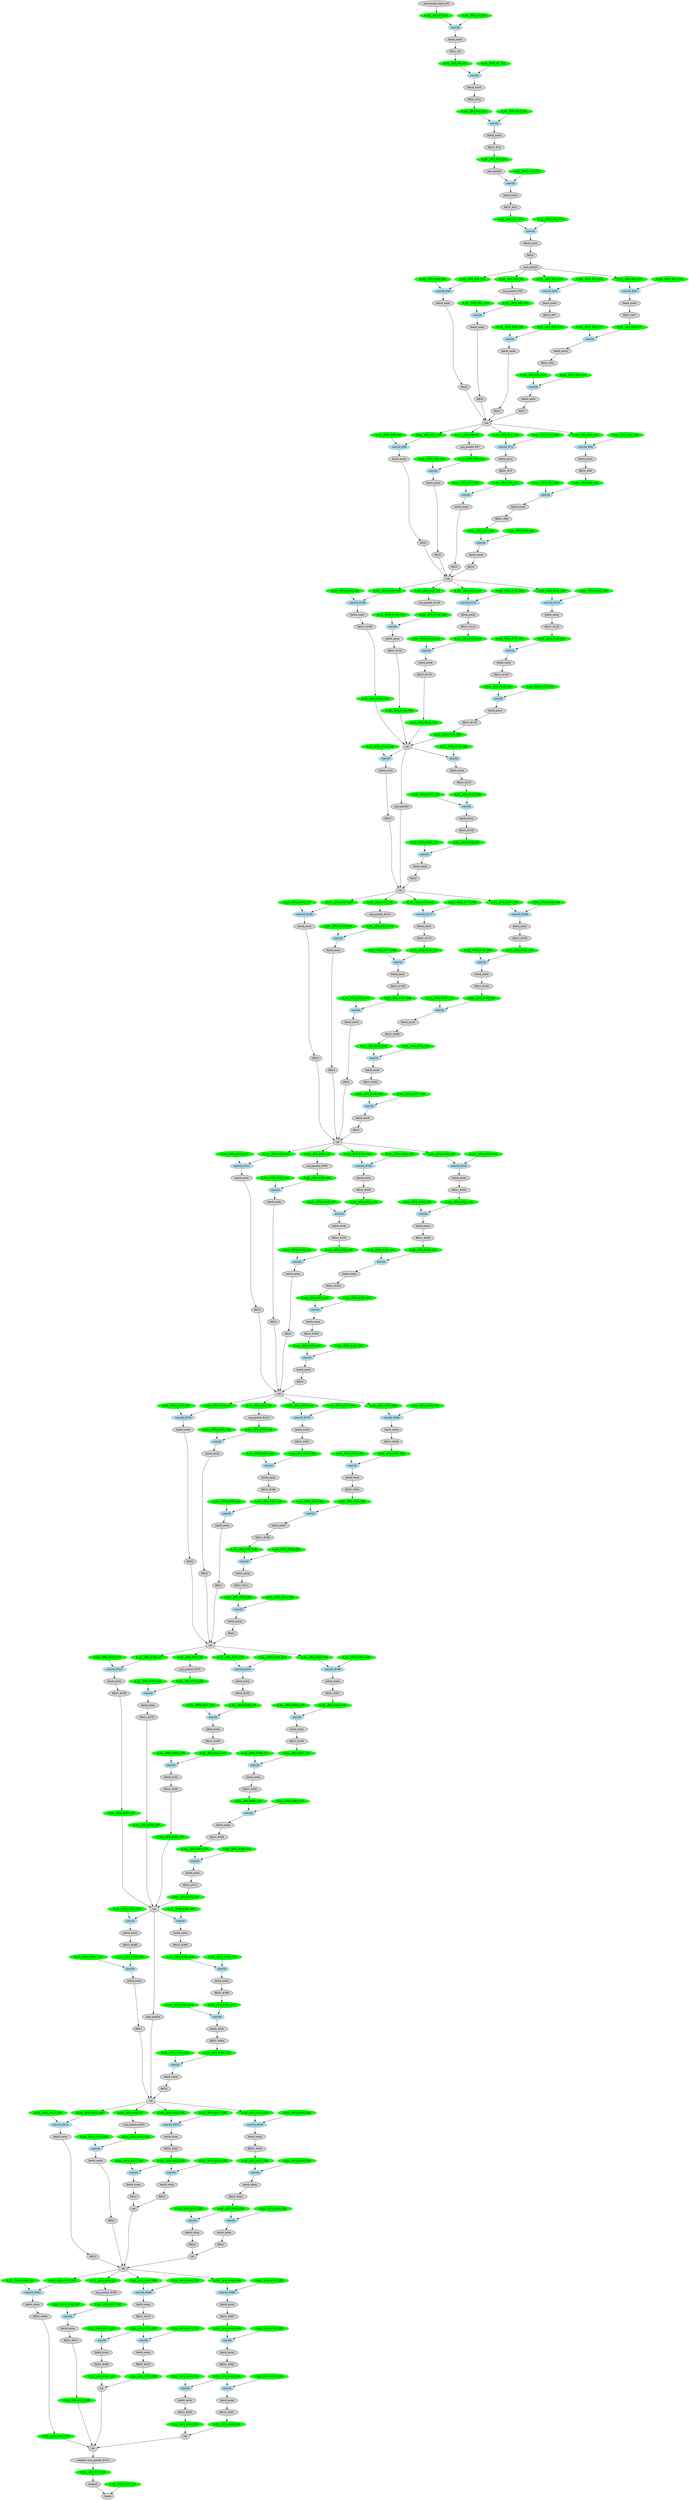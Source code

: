 strict digraph  {
"0 /nncf_model_input" [id=0, label="nncf_model_input_#0", scope="", style=filled, type=nncf_model_input];
"1 AsymmetricQuantizer/asymmetric_quantize" [color=green, id=1, label="8_bit__AFQ_#1_G10", scope=AsymmetricQuantizer, style=filled, type=asymmetric_quantize];
"2 Inception3/BasicConv2d[Conv2d_1a_3x3]/NNCFConv2d[conv]/ModuleDict[pre_ops]/UpdateWeight[0]/SymmetricQuantizer[op]/symmetric_quantize" [color=green, id=2, label="8_bit__WFQ_#2_G10", scope="Inception3/BasicConv2d[Conv2d_1a_3x3]/NNCFConv2d[conv]/ModuleDict[pre_ops]/UpdateWeight[0]/SymmetricQuantizer[op]", style=filled, type=symmetric_quantize];
"3 Inception3/BasicConv2d[Conv2d_1a_3x3]/NNCFConv2d[conv]/conv2d" [color=lightblue, id=3, label=conv2d, scope="Inception3/BasicConv2d[Conv2d_1a_3x3]/NNCFConv2d[conv]", style=filled, type=conv2d];
"4 Inception3/BasicConv2d[Conv2d_1a_3x3]/BatchNorm2d[bn]/batch_norm" [id=4, label=batch_norm, scope="Inception3/BasicConv2d[Conv2d_1a_3x3]/BatchNorm2d[bn]", style=filled, type=batch_norm];
"5 Inception3/BasicConv2d[Conv2d_1a_3x3]/RELU" [id=5, label="RELU_#5", scope="Inception3/BasicConv2d[Conv2d_1a_3x3]", style=filled, type=RELU];
"6 Inception3/BasicConv2d[Conv2d_1a_3x3]/AsymmetricQuantizer/asymmetric_quantize" [color=green, id=6, label="8_bit__AFQ_#6_G11", scope="Inception3/BasicConv2d[Conv2d_1a_3x3]/AsymmetricQuantizer", style=filled, type=asymmetric_quantize];
"7 Inception3/BasicConv2d[Conv2d_2a_3x3]/NNCFConv2d[conv]/ModuleDict[pre_ops]/UpdateWeight[0]/SymmetricQuantizer[op]/symmetric_quantize" [color=green, id=7, label="8_bit__WFQ_#7_G11", scope="Inception3/BasicConv2d[Conv2d_2a_3x3]/NNCFConv2d[conv]/ModuleDict[pre_ops]/UpdateWeight[0]/SymmetricQuantizer[op]", style=filled, type=symmetric_quantize];
"8 Inception3/BasicConv2d[Conv2d_2a_3x3]/NNCFConv2d[conv]/conv2d" [color=lightblue, id=8, label=conv2d, scope="Inception3/BasicConv2d[Conv2d_2a_3x3]/NNCFConv2d[conv]", style=filled, type=conv2d];
"9 Inception3/BasicConv2d[Conv2d_2a_3x3]/BatchNorm2d[bn]/batch_norm" [id=9, label=batch_norm, scope="Inception3/BasicConv2d[Conv2d_2a_3x3]/BatchNorm2d[bn]", style=filled, type=batch_norm];
"10 Inception3/BasicConv2d[Conv2d_2a_3x3]/RELU" [id=10, label="RELU_#10", scope="Inception3/BasicConv2d[Conv2d_2a_3x3]", style=filled, type=RELU];
"11 Inception3/BasicConv2d[Conv2d_2a_3x3]/AsymmetricQuantizer/asymmetric_quantize" [color=green, id=11, label="8_bit__AFQ_#11_G12", scope="Inception3/BasicConv2d[Conv2d_2a_3x3]/AsymmetricQuantizer", style=filled, type=asymmetric_quantize];
"12 Inception3/BasicConv2d[Conv2d_2b_3x3]/NNCFConv2d[conv]/ModuleDict[pre_ops]/UpdateWeight[0]/SymmetricQuantizer[op]/symmetric_quantize" [color=green, id=12, label="8_bit__WFQ_#12_G12", scope="Inception3/BasicConv2d[Conv2d_2b_3x3]/NNCFConv2d[conv]/ModuleDict[pre_ops]/UpdateWeight[0]/SymmetricQuantizer[op]", style=filled, type=symmetric_quantize];
"13 Inception3/BasicConv2d[Conv2d_2b_3x3]/NNCFConv2d[conv]/conv2d" [color=lightblue, id=13, label=conv2d, scope="Inception3/BasicConv2d[Conv2d_2b_3x3]/NNCFConv2d[conv]", style=filled, type=conv2d];
"14 Inception3/BasicConv2d[Conv2d_2b_3x3]/BatchNorm2d[bn]/batch_norm" [id=14, label=batch_norm, scope="Inception3/BasicConv2d[Conv2d_2b_3x3]/BatchNorm2d[bn]", style=filled, type=batch_norm];
"15 Inception3/BasicConv2d[Conv2d_2b_3x3]/RELU" [id=15, label="RELU_#15", scope="Inception3/BasicConv2d[Conv2d_2b_3x3]", style=filled, type=RELU];
"16 Inception3/BasicConv2d[Conv2d_2b_3x3]/AsymmetricQuantizer/asymmetric_quantize" [color=green, id=16, label="8_bit__AFQ_#16_G13", scope="Inception3/BasicConv2d[Conv2d_2b_3x3]/AsymmetricQuantizer", style=filled, type=asymmetric_quantize];
"17 Inception3/MaxPool2d[maxpool1]/max_pool2d" [id=17, label=max_pool2d, scope="Inception3/MaxPool2d[maxpool1]", style=filled, type=max_pool2d];
"18 Inception3/BasicConv2d[Conv2d_3b_1x1]/NNCFConv2d[conv]/ModuleDict[pre_ops]/UpdateWeight[0]/SymmetricQuantizer[op]/symmetric_quantize" [color=green, id=18, label="8_bit__WFQ_#18_G13", scope="Inception3/BasicConv2d[Conv2d_3b_1x1]/NNCFConv2d[conv]/ModuleDict[pre_ops]/UpdateWeight[0]/SymmetricQuantizer[op]", style=filled, type=symmetric_quantize];
"19 Inception3/BasicConv2d[Conv2d_3b_1x1]/NNCFConv2d[conv]/conv2d" [color=lightblue, id=19, label=conv2d, scope="Inception3/BasicConv2d[Conv2d_3b_1x1]/NNCFConv2d[conv]", style=filled, type=conv2d];
"20 Inception3/BasicConv2d[Conv2d_3b_1x1]/BatchNorm2d[bn]/batch_norm" [id=20, label=batch_norm, scope="Inception3/BasicConv2d[Conv2d_3b_1x1]/BatchNorm2d[bn]", style=filled, type=batch_norm];
"21 Inception3/BasicConv2d[Conv2d_3b_1x1]/RELU" [id=21, label="RELU_#21", scope="Inception3/BasicConv2d[Conv2d_3b_1x1]", style=filled, type=RELU];
"22 Inception3/BasicConv2d[Conv2d_3b_1x1]/AsymmetricQuantizer/asymmetric_quantize" [color=green, id=22, label="8_bit__AFQ_#22_G14", scope="Inception3/BasicConv2d[Conv2d_3b_1x1]/AsymmetricQuantizer", style=filled, type=asymmetric_quantize];
"23 Inception3/BasicConv2d[Conv2d_4a_3x3]/NNCFConv2d[conv]/ModuleDict[pre_ops]/UpdateWeight[0]/SymmetricQuantizer[op]/symmetric_quantize" [color=green, id=23, label="8_bit__WFQ_#23_G14", scope="Inception3/BasicConv2d[Conv2d_4a_3x3]/NNCFConv2d[conv]/ModuleDict[pre_ops]/UpdateWeight[0]/SymmetricQuantizer[op]", style=filled, type=symmetric_quantize];
"24 Inception3/BasicConv2d[Conv2d_4a_3x3]/NNCFConv2d[conv]/conv2d" [color=lightblue, id=24, label=conv2d, scope="Inception3/BasicConv2d[Conv2d_4a_3x3]/NNCFConv2d[conv]", style=filled, type=conv2d];
"25 Inception3/BasicConv2d[Conv2d_4a_3x3]/BatchNorm2d[bn]/batch_norm" [id=25, label=batch_norm, scope="Inception3/BasicConv2d[Conv2d_4a_3x3]/BatchNorm2d[bn]", style=filled, type=batch_norm];
"26 Inception3/BasicConv2d[Conv2d_4a_3x3]/RELU" [id=26, label=RELU, scope="Inception3/BasicConv2d[Conv2d_4a_3x3]", style=filled, type=RELU];
"27 Inception3/MaxPool2d[maxpool2]/max_pool2d" [id=27, label=max_pool2d, scope="Inception3/MaxPool2d[maxpool2]", style=filled, type=max_pool2d];
"28 Inception3/InceptionA[Mixed_5b]/BasicConv2d[branch1x1]/NNCFConv2d[conv]/ModuleDict[pre_ops]/UpdateWeight[0]/SymmetricQuantizer[op]/symmetric_quantize" [color=green, id=28, label="8_bit__WFQ_#28_G21", scope="Inception3/InceptionA[Mixed_5b]/BasicConv2d[branch1x1]/NNCFConv2d[conv]/ModuleDict[pre_ops]/UpdateWeight[0]/SymmetricQuantizer[op]", style=filled, type=symmetric_quantize];
"29 Inception3/InceptionA[Mixed_5b]/BasicConv2d[branch1x1]/NNCFConv2d[conv]/AsymmetricQuantizer/asymmetric_quantize" [color=green, id=29, label="8_bit__AFQ_#29_G21", scope="Inception3/InceptionA[Mixed_5b]/BasicConv2d[branch1x1]/NNCFConv2d[conv]/AsymmetricQuantizer", style=filled, type=asymmetric_quantize];
"30 Inception3/InceptionA[Mixed_5b]/BasicConv2d[branch1x1]/NNCFConv2d[conv]/conv2d" [color=lightblue, id=30, label="conv2d_#30", scope="Inception3/InceptionA[Mixed_5b]/BasicConv2d[branch1x1]/NNCFConv2d[conv]", style=filled, type=conv2d];
"31 Inception3/InceptionA[Mixed_5b]/BasicConv2d[branch1x1]/BatchNorm2d[bn]/batch_norm" [id=31, label=batch_norm, scope="Inception3/InceptionA[Mixed_5b]/BasicConv2d[branch1x1]/BatchNorm2d[bn]", style=filled, type=batch_norm];
"32 Inception3/InceptionA[Mixed_5b]/BasicConv2d[branch1x1]/RELU" [id=32, label=RELU, scope="Inception3/InceptionA[Mixed_5b]/BasicConv2d[branch1x1]", style=filled, type=RELU];
"33 Inception3/InceptionA[Mixed_5b]/BasicConv2d[branch5x5_1]/NNCFConv2d[conv]/ModuleDict[pre_ops]/UpdateWeight[0]/SymmetricQuantizer[op]/symmetric_quantize" [color=green, id=33, label="8_bit__WFQ_#33_G19", scope="Inception3/InceptionA[Mixed_5b]/BasicConv2d[branch5x5_1]/NNCFConv2d[conv]/ModuleDict[pre_ops]/UpdateWeight[0]/SymmetricQuantizer[op]", style=filled, type=symmetric_quantize];
"34 Inception3/InceptionA[Mixed_5b]/BasicConv2d[branch5x5_1]/NNCFConv2d[conv]/AsymmetricQuantizer/asymmetric_quantize" [color=green, id=34, label="8_bit__AFQ_#34_G19", scope="Inception3/InceptionA[Mixed_5b]/BasicConv2d[branch5x5_1]/NNCFConv2d[conv]/AsymmetricQuantizer", style=filled, type=asymmetric_quantize];
"35 Inception3/InceptionA[Mixed_5b]/BasicConv2d[branch5x5_1]/NNCFConv2d[conv]/conv2d" [color=lightblue, id=35, label="conv2d_#35", scope="Inception3/InceptionA[Mixed_5b]/BasicConv2d[branch5x5_1]/NNCFConv2d[conv]", style=filled, type=conv2d];
"36 Inception3/InceptionA[Mixed_5b]/BasicConv2d[branch5x5_1]/BatchNorm2d[bn]/batch_norm" [id=36, label=batch_norm, scope="Inception3/InceptionA[Mixed_5b]/BasicConv2d[branch5x5_1]/BatchNorm2d[bn]", style=filled, type=batch_norm];
"37 Inception3/InceptionA[Mixed_5b]/BasicConv2d[branch5x5_1]/RELU" [id=37, label="RELU_#37", scope="Inception3/InceptionA[Mixed_5b]/BasicConv2d[branch5x5_1]", style=filled, type=RELU];
"38 Inception3/InceptionA[Mixed_5b]/BasicConv2d[branch5x5_1]/AsymmetricQuantizer/asymmetric_quantize" [color=green, id=38, label="8_bit__AFQ_#38_G20", scope="Inception3/InceptionA[Mixed_5b]/BasicConv2d[branch5x5_1]/AsymmetricQuantizer", style=filled, type=asymmetric_quantize];
"39 Inception3/InceptionA[Mixed_5b]/BasicConv2d[branch5x5_2]/NNCFConv2d[conv]/ModuleDict[pre_ops]/UpdateWeight[0]/SymmetricQuantizer[op]/symmetric_quantize" [color=green, id=39, label="8_bit__WFQ_#39_G20", scope="Inception3/InceptionA[Mixed_5b]/BasicConv2d[branch5x5_2]/NNCFConv2d[conv]/ModuleDict[pre_ops]/UpdateWeight[0]/SymmetricQuantizer[op]", style=filled, type=symmetric_quantize];
"40 Inception3/InceptionA[Mixed_5b]/BasicConv2d[branch5x5_2]/NNCFConv2d[conv]/conv2d" [color=lightblue, id=40, label=conv2d, scope="Inception3/InceptionA[Mixed_5b]/BasicConv2d[branch5x5_2]/NNCFConv2d[conv]", style=filled, type=conv2d];
"41 Inception3/InceptionA[Mixed_5b]/BasicConv2d[branch5x5_2]/BatchNorm2d[bn]/batch_norm" [id=41, label=batch_norm, scope="Inception3/InceptionA[Mixed_5b]/BasicConv2d[branch5x5_2]/BatchNorm2d[bn]", style=filled, type=batch_norm];
"42 Inception3/InceptionA[Mixed_5b]/BasicConv2d[branch5x5_2]/RELU" [id=42, label=RELU, scope="Inception3/InceptionA[Mixed_5b]/BasicConv2d[branch5x5_2]", style=filled, type=RELU];
"43 Inception3/InceptionA[Mixed_5b]/BasicConv2d[branch3x3dbl_1]/NNCFConv2d[conv]/ModuleDict[pre_ops]/UpdateWeight[0]/SymmetricQuantizer[op]/symmetric_quantize" [color=green, id=43, label="8_bit__WFQ_#43_G16", scope="Inception3/InceptionA[Mixed_5b]/BasicConv2d[branch3x3dbl_1]/NNCFConv2d[conv]/ModuleDict[pre_ops]/UpdateWeight[0]/SymmetricQuantizer[op]", style=filled, type=symmetric_quantize];
"44 Inception3/InceptionA[Mixed_5b]/BasicConv2d[branch3x3dbl_1]/NNCFConv2d[conv]/AsymmetricQuantizer/asymmetric_quantize" [color=green, id=44, label="8_bit__AFQ_#44_G16", scope="Inception3/InceptionA[Mixed_5b]/BasicConv2d[branch3x3dbl_1]/NNCFConv2d[conv]/AsymmetricQuantizer", style=filled, type=asymmetric_quantize];
"45 Inception3/InceptionA[Mixed_5b]/BasicConv2d[branch3x3dbl_1]/NNCFConv2d[conv]/conv2d" [color=lightblue, id=45, label="conv2d_#45", scope="Inception3/InceptionA[Mixed_5b]/BasicConv2d[branch3x3dbl_1]/NNCFConv2d[conv]", style=filled, type=conv2d];
"46 Inception3/InceptionA[Mixed_5b]/BasicConv2d[branch3x3dbl_1]/BatchNorm2d[bn]/batch_norm" [id=46, label=batch_norm, scope="Inception3/InceptionA[Mixed_5b]/BasicConv2d[branch3x3dbl_1]/BatchNorm2d[bn]", style=filled, type=batch_norm];
"47 Inception3/InceptionA[Mixed_5b]/BasicConv2d[branch3x3dbl_1]/RELU" [id=47, label="RELU_#47", scope="Inception3/InceptionA[Mixed_5b]/BasicConv2d[branch3x3dbl_1]", style=filled, type=RELU];
"48 Inception3/InceptionA[Mixed_5b]/BasicConv2d[branch3x3dbl_1]/AsymmetricQuantizer/asymmetric_quantize" [color=green, id=48, label="8_bit__AFQ_#48_G17", scope="Inception3/InceptionA[Mixed_5b]/BasicConv2d[branch3x3dbl_1]/AsymmetricQuantizer", style=filled, type=asymmetric_quantize];
"49 Inception3/InceptionA[Mixed_5b]/BasicConv2d[branch3x3dbl_2]/NNCFConv2d[conv]/ModuleDict[pre_ops]/UpdateWeight[0]/SymmetricQuantizer[op]/symmetric_quantize" [color=green, id=49, label="8_bit__WFQ_#49_G17", scope="Inception3/InceptionA[Mixed_5b]/BasicConv2d[branch3x3dbl_2]/NNCFConv2d[conv]/ModuleDict[pre_ops]/UpdateWeight[0]/SymmetricQuantizer[op]", style=filled, type=symmetric_quantize];
"50 Inception3/InceptionA[Mixed_5b]/BasicConv2d[branch3x3dbl_2]/NNCFConv2d[conv]/conv2d" [color=lightblue, id=50, label=conv2d, scope="Inception3/InceptionA[Mixed_5b]/BasicConv2d[branch3x3dbl_2]/NNCFConv2d[conv]", style=filled, type=conv2d];
"51 Inception3/InceptionA[Mixed_5b]/BasicConv2d[branch3x3dbl_2]/BatchNorm2d[bn]/batch_norm" [id=51, label=batch_norm, scope="Inception3/InceptionA[Mixed_5b]/BasicConv2d[branch3x3dbl_2]/BatchNorm2d[bn]", style=filled, type=batch_norm];
"52 Inception3/InceptionA[Mixed_5b]/BasicConv2d[branch3x3dbl_2]/RELU" [id=52, label="RELU_#52", scope="Inception3/InceptionA[Mixed_5b]/BasicConv2d[branch3x3dbl_2]", style=filled, type=RELU];
"53 Inception3/InceptionA[Mixed_5b]/BasicConv2d[branch3x3dbl_2]/AsymmetricQuantizer/asymmetric_quantize" [color=green, id=53, label="8_bit__AFQ_#53_G18", scope="Inception3/InceptionA[Mixed_5b]/BasicConv2d[branch3x3dbl_2]/AsymmetricQuantizer", style=filled, type=asymmetric_quantize];
"54 Inception3/InceptionA[Mixed_5b]/BasicConv2d[branch3x3dbl_3]/NNCFConv2d[conv]/ModuleDict[pre_ops]/UpdateWeight[0]/SymmetricQuantizer[op]/symmetric_quantize" [color=green, id=54, label="8_bit__WFQ_#54_G18", scope="Inception3/InceptionA[Mixed_5b]/BasicConv2d[branch3x3dbl_3]/NNCFConv2d[conv]/ModuleDict[pre_ops]/UpdateWeight[0]/SymmetricQuantizer[op]", style=filled, type=symmetric_quantize];
"55 Inception3/InceptionA[Mixed_5b]/BasicConv2d[branch3x3dbl_3]/NNCFConv2d[conv]/conv2d" [color=lightblue, id=55, label=conv2d, scope="Inception3/InceptionA[Mixed_5b]/BasicConv2d[branch3x3dbl_3]/NNCFConv2d[conv]", style=filled, type=conv2d];
"56 Inception3/InceptionA[Mixed_5b]/BasicConv2d[branch3x3dbl_3]/BatchNorm2d[bn]/batch_norm" [id=56, label=batch_norm, scope="Inception3/InceptionA[Mixed_5b]/BasicConv2d[branch3x3dbl_3]/BatchNorm2d[bn]", style=filled, type=batch_norm];
"57 Inception3/InceptionA[Mixed_5b]/BasicConv2d[branch3x3dbl_3]/RELU" [id=57, label=RELU, scope="Inception3/InceptionA[Mixed_5b]/BasicConv2d[branch3x3dbl_3]", style=filled, type=RELU];
"58 Inception3/InceptionA[Mixed_5b]/SymmetricQuantizer/symmetric_quantize" [color=green, id=58, label="8_bit__AFQ_#58_G0", scope="Inception3/InceptionA[Mixed_5b]/SymmetricQuantizer", style=filled, type=symmetric_quantize];
"59 Inception3/InceptionA[Mixed_5b]/avg_pool2d" [id=59, label="avg_pool2d_#59", scope="Inception3/InceptionA[Mixed_5b]", style=filled, type=avg_pool2d];
"60 Inception3/InceptionA[Mixed_5b]/AsymmetricQuantizer/asymmetric_quantize" [color=green, id=60, label="8_bit__AFQ_#60_G15", scope="Inception3/InceptionA[Mixed_5b]/AsymmetricQuantizer", style=filled, type=asymmetric_quantize];
"61 Inception3/InceptionA[Mixed_5b]/BasicConv2d[branch_pool]/NNCFConv2d[conv]/ModuleDict[pre_ops]/UpdateWeight[0]/SymmetricQuantizer[op]/symmetric_quantize" [color=green, id=61, label="8_bit__WFQ_#61_G15", scope="Inception3/InceptionA[Mixed_5b]/BasicConv2d[branch_pool]/NNCFConv2d[conv]/ModuleDict[pre_ops]/UpdateWeight[0]/SymmetricQuantizer[op]", style=filled, type=symmetric_quantize];
"62 Inception3/InceptionA[Mixed_5b]/BasicConv2d[branch_pool]/NNCFConv2d[conv]/conv2d" [color=lightblue, id=62, label=conv2d, scope="Inception3/InceptionA[Mixed_5b]/BasicConv2d[branch_pool]/NNCFConv2d[conv]", style=filled, type=conv2d];
"63 Inception3/InceptionA[Mixed_5b]/BasicConv2d[branch_pool]/BatchNorm2d[bn]/batch_norm" [id=63, label=batch_norm, scope="Inception3/InceptionA[Mixed_5b]/BasicConv2d[branch_pool]/BatchNorm2d[bn]", style=filled, type=batch_norm];
"64 Inception3/InceptionA[Mixed_5b]/BasicConv2d[branch_pool]/RELU" [id=64, label=RELU, scope="Inception3/InceptionA[Mixed_5b]/BasicConv2d[branch_pool]", style=filled, type=RELU];
"65 Inception3/InceptionA[Mixed_5b]/cat" [id=65, label=cat, scope="Inception3/InceptionA[Mixed_5b]", style=filled, type=cat];
"66 Inception3/InceptionA[Mixed_5c]/BasicConv2d[branch1x1]/NNCFConv2d[conv]/ModuleDict[pre_ops]/UpdateWeight[0]/SymmetricQuantizer[op]/symmetric_quantize" [color=green, id=66, label="8_bit__WFQ_#66_G28", scope="Inception3/InceptionA[Mixed_5c]/BasicConv2d[branch1x1]/NNCFConv2d[conv]/ModuleDict[pre_ops]/UpdateWeight[0]/SymmetricQuantizer[op]", style=filled, type=symmetric_quantize];
"67 Inception3/InceptionA[Mixed_5c]/BasicConv2d[branch1x1]/NNCFConv2d[conv]/AsymmetricQuantizer/asymmetric_quantize" [color=green, id=67, label="8_bit__AFQ_#67_G28", scope="Inception3/InceptionA[Mixed_5c]/BasicConv2d[branch1x1]/NNCFConv2d[conv]/AsymmetricQuantizer", style=filled, type=asymmetric_quantize];
"68 Inception3/InceptionA[Mixed_5c]/BasicConv2d[branch1x1]/NNCFConv2d[conv]/conv2d" [color=lightblue, id=68, label="conv2d_#68", scope="Inception3/InceptionA[Mixed_5c]/BasicConv2d[branch1x1]/NNCFConv2d[conv]", style=filled, type=conv2d];
"69 Inception3/InceptionA[Mixed_5c]/BasicConv2d[branch1x1]/BatchNorm2d[bn]/batch_norm" [id=69, label=batch_norm, scope="Inception3/InceptionA[Mixed_5c]/BasicConv2d[branch1x1]/BatchNorm2d[bn]", style=filled, type=batch_norm];
"70 Inception3/InceptionA[Mixed_5c]/BasicConv2d[branch1x1]/RELU" [id=70, label=RELU, scope="Inception3/InceptionA[Mixed_5c]/BasicConv2d[branch1x1]", style=filled, type=RELU];
"71 Inception3/InceptionA[Mixed_5c]/BasicConv2d[branch5x5_1]/NNCFConv2d[conv]/ModuleDict[pre_ops]/UpdateWeight[0]/SymmetricQuantizer[op]/symmetric_quantize" [color=green, id=71, label="8_bit__WFQ_#71_G26", scope="Inception3/InceptionA[Mixed_5c]/BasicConv2d[branch5x5_1]/NNCFConv2d[conv]/ModuleDict[pre_ops]/UpdateWeight[0]/SymmetricQuantizer[op]", style=filled, type=symmetric_quantize];
"72 Inception3/InceptionA[Mixed_5c]/BasicConv2d[branch5x5_1]/NNCFConv2d[conv]/AsymmetricQuantizer/asymmetric_quantize" [color=green, id=72, label="8_bit__AFQ_#72_G26", scope="Inception3/InceptionA[Mixed_5c]/BasicConv2d[branch5x5_1]/NNCFConv2d[conv]/AsymmetricQuantizer", style=filled, type=asymmetric_quantize];
"73 Inception3/InceptionA[Mixed_5c]/BasicConv2d[branch5x5_1]/NNCFConv2d[conv]/conv2d" [color=lightblue, id=73, label="conv2d_#73", scope="Inception3/InceptionA[Mixed_5c]/BasicConv2d[branch5x5_1]/NNCFConv2d[conv]", style=filled, type=conv2d];
"74 Inception3/InceptionA[Mixed_5c]/BasicConv2d[branch5x5_1]/BatchNorm2d[bn]/batch_norm" [id=74, label=batch_norm, scope="Inception3/InceptionA[Mixed_5c]/BasicConv2d[branch5x5_1]/BatchNorm2d[bn]", style=filled, type=batch_norm];
"75 Inception3/InceptionA[Mixed_5c]/BasicConv2d[branch5x5_1]/RELU" [id=75, label="RELU_#75", scope="Inception3/InceptionA[Mixed_5c]/BasicConv2d[branch5x5_1]", style=filled, type=RELU];
"76 Inception3/InceptionA[Mixed_5c]/BasicConv2d[branch5x5_1]/AsymmetricQuantizer/asymmetric_quantize" [color=green, id=76, label="8_bit__AFQ_#76_G27", scope="Inception3/InceptionA[Mixed_5c]/BasicConv2d[branch5x5_1]/AsymmetricQuantizer", style=filled, type=asymmetric_quantize];
"77 Inception3/InceptionA[Mixed_5c]/BasicConv2d[branch5x5_2]/NNCFConv2d[conv]/ModuleDict[pre_ops]/UpdateWeight[0]/SymmetricQuantizer[op]/symmetric_quantize" [color=green, id=77, label="8_bit__WFQ_#77_G27", scope="Inception3/InceptionA[Mixed_5c]/BasicConv2d[branch5x5_2]/NNCFConv2d[conv]/ModuleDict[pre_ops]/UpdateWeight[0]/SymmetricQuantizer[op]", style=filled, type=symmetric_quantize];
"78 Inception3/InceptionA[Mixed_5c]/BasicConv2d[branch5x5_2]/NNCFConv2d[conv]/conv2d" [color=lightblue, id=78, label=conv2d, scope="Inception3/InceptionA[Mixed_5c]/BasicConv2d[branch5x5_2]/NNCFConv2d[conv]", style=filled, type=conv2d];
"79 Inception3/InceptionA[Mixed_5c]/BasicConv2d[branch5x5_2]/BatchNorm2d[bn]/batch_norm" [id=79, label=batch_norm, scope="Inception3/InceptionA[Mixed_5c]/BasicConv2d[branch5x5_2]/BatchNorm2d[bn]", style=filled, type=batch_norm];
"80 Inception3/InceptionA[Mixed_5c]/BasicConv2d[branch5x5_2]/RELU" [id=80, label=RELU, scope="Inception3/InceptionA[Mixed_5c]/BasicConv2d[branch5x5_2]", style=filled, type=RELU];
"81 Inception3/InceptionA[Mixed_5c]/BasicConv2d[branch3x3dbl_1]/NNCFConv2d[conv]/ModuleDict[pre_ops]/UpdateWeight[0]/SymmetricQuantizer[op]/symmetric_quantize" [color=green, id=81, label="8_bit__WFQ_#81_G23", scope="Inception3/InceptionA[Mixed_5c]/BasicConv2d[branch3x3dbl_1]/NNCFConv2d[conv]/ModuleDict[pre_ops]/UpdateWeight[0]/SymmetricQuantizer[op]", style=filled, type=symmetric_quantize];
"82 Inception3/InceptionA[Mixed_5c]/BasicConv2d[branch3x3dbl_1]/NNCFConv2d[conv]/AsymmetricQuantizer/asymmetric_quantize" [color=green, id=82, label="8_bit__AFQ_#82_G23", scope="Inception3/InceptionA[Mixed_5c]/BasicConv2d[branch3x3dbl_1]/NNCFConv2d[conv]/AsymmetricQuantizer", style=filled, type=asymmetric_quantize];
"83 Inception3/InceptionA[Mixed_5c]/BasicConv2d[branch3x3dbl_1]/NNCFConv2d[conv]/conv2d" [color=lightblue, id=83, label="conv2d_#83", scope="Inception3/InceptionA[Mixed_5c]/BasicConv2d[branch3x3dbl_1]/NNCFConv2d[conv]", style=filled, type=conv2d];
"84 Inception3/InceptionA[Mixed_5c]/BasicConv2d[branch3x3dbl_1]/BatchNorm2d[bn]/batch_norm" [id=84, label=batch_norm, scope="Inception3/InceptionA[Mixed_5c]/BasicConv2d[branch3x3dbl_1]/BatchNorm2d[bn]", style=filled, type=batch_norm];
"85 Inception3/InceptionA[Mixed_5c]/BasicConv2d[branch3x3dbl_1]/RELU" [id=85, label="RELU_#85", scope="Inception3/InceptionA[Mixed_5c]/BasicConv2d[branch3x3dbl_1]", style=filled, type=RELU];
"86 Inception3/InceptionA[Mixed_5c]/BasicConv2d[branch3x3dbl_1]/AsymmetricQuantizer/asymmetric_quantize" [color=green, id=86, label="8_bit__AFQ_#86_G24", scope="Inception3/InceptionA[Mixed_5c]/BasicConv2d[branch3x3dbl_1]/AsymmetricQuantizer", style=filled, type=asymmetric_quantize];
"87 Inception3/InceptionA[Mixed_5c]/BasicConv2d[branch3x3dbl_2]/NNCFConv2d[conv]/ModuleDict[pre_ops]/UpdateWeight[0]/SymmetricQuantizer[op]/symmetric_quantize" [color=green, id=87, label="8_bit__WFQ_#87_G24", scope="Inception3/InceptionA[Mixed_5c]/BasicConv2d[branch3x3dbl_2]/NNCFConv2d[conv]/ModuleDict[pre_ops]/UpdateWeight[0]/SymmetricQuantizer[op]", style=filled, type=symmetric_quantize];
"88 Inception3/InceptionA[Mixed_5c]/BasicConv2d[branch3x3dbl_2]/NNCFConv2d[conv]/conv2d" [color=lightblue, id=88, label=conv2d, scope="Inception3/InceptionA[Mixed_5c]/BasicConv2d[branch3x3dbl_2]/NNCFConv2d[conv]", style=filled, type=conv2d];
"89 Inception3/InceptionA[Mixed_5c]/BasicConv2d[branch3x3dbl_2]/BatchNorm2d[bn]/batch_norm" [id=89, label=batch_norm, scope="Inception3/InceptionA[Mixed_5c]/BasicConv2d[branch3x3dbl_2]/BatchNorm2d[bn]", style=filled, type=batch_norm];
"90 Inception3/InceptionA[Mixed_5c]/BasicConv2d[branch3x3dbl_2]/RELU" [id=90, label="RELU_#90", scope="Inception3/InceptionA[Mixed_5c]/BasicConv2d[branch3x3dbl_2]", style=filled, type=RELU];
"91 Inception3/InceptionA[Mixed_5c]/BasicConv2d[branch3x3dbl_2]/AsymmetricQuantizer/asymmetric_quantize" [color=green, id=91, label="8_bit__AFQ_#91_G25", scope="Inception3/InceptionA[Mixed_5c]/BasicConv2d[branch3x3dbl_2]/AsymmetricQuantizer", style=filled, type=asymmetric_quantize];
"92 Inception3/InceptionA[Mixed_5c]/BasicConv2d[branch3x3dbl_3]/NNCFConv2d[conv]/ModuleDict[pre_ops]/UpdateWeight[0]/SymmetricQuantizer[op]/symmetric_quantize" [color=green, id=92, label="8_bit__WFQ_#92_G25", scope="Inception3/InceptionA[Mixed_5c]/BasicConv2d[branch3x3dbl_3]/NNCFConv2d[conv]/ModuleDict[pre_ops]/UpdateWeight[0]/SymmetricQuantizer[op]", style=filled, type=symmetric_quantize];
"93 Inception3/InceptionA[Mixed_5c]/BasicConv2d[branch3x3dbl_3]/NNCFConv2d[conv]/conv2d" [color=lightblue, id=93, label=conv2d, scope="Inception3/InceptionA[Mixed_5c]/BasicConv2d[branch3x3dbl_3]/NNCFConv2d[conv]", style=filled, type=conv2d];
"94 Inception3/InceptionA[Mixed_5c]/BasicConv2d[branch3x3dbl_3]/BatchNorm2d[bn]/batch_norm" [id=94, label=batch_norm, scope="Inception3/InceptionA[Mixed_5c]/BasicConv2d[branch3x3dbl_3]/BatchNorm2d[bn]", style=filled, type=batch_norm];
"95 Inception3/InceptionA[Mixed_5c]/BasicConv2d[branch3x3dbl_3]/RELU" [id=95, label=RELU, scope="Inception3/InceptionA[Mixed_5c]/BasicConv2d[branch3x3dbl_3]", style=filled, type=RELU];
"96 Inception3/InceptionA[Mixed_5c]/SymmetricQuantizer/symmetric_quantize" [color=green, id=96, label="8_bit__AFQ_#96_G1", scope="Inception3/InceptionA[Mixed_5c]/SymmetricQuantizer", style=filled, type=symmetric_quantize];
"97 Inception3/InceptionA[Mixed_5c]/avg_pool2d" [id=97, label="avg_pool2d_#97", scope="Inception3/InceptionA[Mixed_5c]", style=filled, type=avg_pool2d];
"98 Inception3/InceptionA[Mixed_5c]/AsymmetricQuantizer/asymmetric_quantize" [color=green, id=98, label="8_bit__AFQ_#98_G22", scope="Inception3/InceptionA[Mixed_5c]/AsymmetricQuantizer", style=filled, type=asymmetric_quantize];
"99 Inception3/InceptionA[Mixed_5c]/BasicConv2d[branch_pool]/NNCFConv2d[conv]/ModuleDict[pre_ops]/UpdateWeight[0]/SymmetricQuantizer[op]/symmetric_quantize" [color=green, id=99, label="8_bit__WFQ_#99_G22", scope="Inception3/InceptionA[Mixed_5c]/BasicConv2d[branch_pool]/NNCFConv2d[conv]/ModuleDict[pre_ops]/UpdateWeight[0]/SymmetricQuantizer[op]", style=filled, type=symmetric_quantize];
"100 Inception3/InceptionA[Mixed_5c]/BasicConv2d[branch_pool]/NNCFConv2d[conv]/conv2d" [color=lightblue, id=100, label=conv2d, scope="Inception3/InceptionA[Mixed_5c]/BasicConv2d[branch_pool]/NNCFConv2d[conv]", style=filled, type=conv2d];
"101 Inception3/InceptionA[Mixed_5c]/BasicConv2d[branch_pool]/BatchNorm2d[bn]/batch_norm" [id=101, label=batch_norm, scope="Inception3/InceptionA[Mixed_5c]/BasicConv2d[branch_pool]/BatchNorm2d[bn]", style=filled, type=batch_norm];
"102 Inception3/InceptionA[Mixed_5c]/BasicConv2d[branch_pool]/RELU" [id=102, label=RELU, scope="Inception3/InceptionA[Mixed_5c]/BasicConv2d[branch_pool]", style=filled, type=RELU];
"103 Inception3/InceptionA[Mixed_5c]/cat" [id=103, label=cat, scope="Inception3/InceptionA[Mixed_5c]", style=filled, type=cat];
"104 Inception3/InceptionA[Mixed_5d]/BasicConv2d[branch1x1]/NNCFConv2d[conv]/ModuleDict[pre_ops]/UpdateWeight[0]/SymmetricQuantizer[op]/symmetric_quantize" [color=green, id=104, label="8_bit__WFQ_#104_G35", scope="Inception3/InceptionA[Mixed_5d]/BasicConv2d[branch1x1]/NNCFConv2d[conv]/ModuleDict[pre_ops]/UpdateWeight[0]/SymmetricQuantizer[op]", style=filled, type=symmetric_quantize];
"105 Inception3/InceptionA[Mixed_5d]/BasicConv2d[branch1x1]/NNCFConv2d[conv]/AsymmetricQuantizer/asymmetric_quantize" [color=green, id=105, label="8_bit__AFQ_#105_G35", scope="Inception3/InceptionA[Mixed_5d]/BasicConv2d[branch1x1]/NNCFConv2d[conv]/AsymmetricQuantizer", style=filled, type=asymmetric_quantize];
"106 Inception3/InceptionA[Mixed_5d]/BasicConv2d[branch1x1]/NNCFConv2d[conv]/conv2d" [color=lightblue, id=106, label="conv2d_#106", scope="Inception3/InceptionA[Mixed_5d]/BasicConv2d[branch1x1]/NNCFConv2d[conv]", style=filled, type=conv2d];
"107 Inception3/InceptionA[Mixed_5d]/BasicConv2d[branch1x1]/BatchNorm2d[bn]/batch_norm" [id=107, label=batch_norm, scope="Inception3/InceptionA[Mixed_5d]/BasicConv2d[branch1x1]/BatchNorm2d[bn]", style=filled, type=batch_norm];
"108 Inception3/InceptionA[Mixed_5d]/BasicConv2d[branch1x1]/RELU" [id=108, label="RELU_#108", scope="Inception3/InceptionA[Mixed_5d]/BasicConv2d[branch1x1]", style=filled, type=RELU];
"109 Inception3/InceptionA[Mixed_5d]/BasicConv2d[branch1x1]/AsymmetricQuantizer/asymmetric_quantize" [color=green, id=109, label="8_bit__AFQ_#109_G96", scope="Inception3/InceptionA[Mixed_5d]/BasicConv2d[branch1x1]/AsymmetricQuantizer", style=filled, type=asymmetric_quantize];
"110 Inception3/InceptionA[Mixed_5d]/BasicConv2d[branch5x5_1]/NNCFConv2d[conv]/ModuleDict[pre_ops]/UpdateWeight[0]/SymmetricQuantizer[op]/symmetric_quantize" [color=green, id=110, label="8_bit__WFQ_#110_G33", scope="Inception3/InceptionA[Mixed_5d]/BasicConv2d[branch5x5_1]/NNCFConv2d[conv]/ModuleDict[pre_ops]/UpdateWeight[0]/SymmetricQuantizer[op]", style=filled, type=symmetric_quantize];
"111 Inception3/InceptionA[Mixed_5d]/BasicConv2d[branch5x5_1]/NNCFConv2d[conv]/AsymmetricQuantizer/asymmetric_quantize" [color=green, id=111, label="8_bit__AFQ_#111_G33", scope="Inception3/InceptionA[Mixed_5d]/BasicConv2d[branch5x5_1]/NNCFConv2d[conv]/AsymmetricQuantizer", style=filled, type=asymmetric_quantize];
"112 Inception3/InceptionA[Mixed_5d]/BasicConv2d[branch5x5_1]/NNCFConv2d[conv]/conv2d" [color=lightblue, id=112, label="conv2d_#112", scope="Inception3/InceptionA[Mixed_5d]/BasicConv2d[branch5x5_1]/NNCFConv2d[conv]", style=filled, type=conv2d];
"113 Inception3/InceptionA[Mixed_5d]/BasicConv2d[branch5x5_1]/BatchNorm2d[bn]/batch_norm" [id=113, label=batch_norm, scope="Inception3/InceptionA[Mixed_5d]/BasicConv2d[branch5x5_1]/BatchNorm2d[bn]", style=filled, type=batch_norm];
"114 Inception3/InceptionA[Mixed_5d]/BasicConv2d[branch5x5_1]/RELU" [id=114, label="RELU_#114", scope="Inception3/InceptionA[Mixed_5d]/BasicConv2d[branch5x5_1]", style=filled, type=RELU];
"115 Inception3/InceptionA[Mixed_5d]/BasicConv2d[branch5x5_1]/AsymmetricQuantizer/asymmetric_quantize" [color=green, id=115, label="8_bit__AFQ_#115_G34", scope="Inception3/InceptionA[Mixed_5d]/BasicConv2d[branch5x5_1]/AsymmetricQuantizer", style=filled, type=asymmetric_quantize];
"116 Inception3/InceptionA[Mixed_5d]/BasicConv2d[branch5x5_2]/NNCFConv2d[conv]/ModuleDict[pre_ops]/UpdateWeight[0]/SymmetricQuantizer[op]/symmetric_quantize" [color=green, id=116, label="8_bit__WFQ_#116_G34", scope="Inception3/InceptionA[Mixed_5d]/BasicConv2d[branch5x5_2]/NNCFConv2d[conv]/ModuleDict[pre_ops]/UpdateWeight[0]/SymmetricQuantizer[op]", style=filled, type=symmetric_quantize];
"117 Inception3/InceptionA[Mixed_5d]/BasicConv2d[branch5x5_2]/NNCFConv2d[conv]/conv2d" [color=lightblue, id=117, label=conv2d, scope="Inception3/InceptionA[Mixed_5d]/BasicConv2d[branch5x5_2]/NNCFConv2d[conv]", style=filled, type=conv2d];
"118 Inception3/InceptionA[Mixed_5d]/BasicConv2d[branch5x5_2]/BatchNorm2d[bn]/batch_norm" [id=118, label=batch_norm, scope="Inception3/InceptionA[Mixed_5d]/BasicConv2d[branch5x5_2]/BatchNorm2d[bn]", style=filled, type=batch_norm];
"119 Inception3/InceptionA[Mixed_5d]/BasicConv2d[branch5x5_2]/RELU" [id=119, label="RELU_#119", scope="Inception3/InceptionA[Mixed_5d]/BasicConv2d[branch5x5_2]", style=filled, type=RELU];
"120 Inception3/InceptionA[Mixed_5d]/BasicConv2d[branch5x5_2]/AsymmetricQuantizer/asymmetric_quantize" [color=green, id=120, label="8_bit__AFQ_#120_G96", scope="Inception3/InceptionA[Mixed_5d]/BasicConv2d[branch5x5_2]/AsymmetricQuantizer", style=filled, type=asymmetric_quantize];
"121 Inception3/InceptionA[Mixed_5d]/BasicConv2d[branch3x3dbl_1]/NNCFConv2d[conv]/ModuleDict[pre_ops]/UpdateWeight[0]/SymmetricQuantizer[op]/symmetric_quantize" [color=green, id=121, label="8_bit__WFQ_#121_G30", scope="Inception3/InceptionA[Mixed_5d]/BasicConv2d[branch3x3dbl_1]/NNCFConv2d[conv]/ModuleDict[pre_ops]/UpdateWeight[0]/SymmetricQuantizer[op]", style=filled, type=symmetric_quantize];
"122 Inception3/InceptionA[Mixed_5d]/BasicConv2d[branch3x3dbl_1]/NNCFConv2d[conv]/AsymmetricQuantizer/asymmetric_quantize" [color=green, id=122, label="8_bit__AFQ_#122_G30", scope="Inception3/InceptionA[Mixed_5d]/BasicConv2d[branch3x3dbl_1]/NNCFConv2d[conv]/AsymmetricQuantizer", style=filled, type=asymmetric_quantize];
"123 Inception3/InceptionA[Mixed_5d]/BasicConv2d[branch3x3dbl_1]/NNCFConv2d[conv]/conv2d" [color=lightblue, id=123, label="conv2d_#123", scope="Inception3/InceptionA[Mixed_5d]/BasicConv2d[branch3x3dbl_1]/NNCFConv2d[conv]", style=filled, type=conv2d];
"124 Inception3/InceptionA[Mixed_5d]/BasicConv2d[branch3x3dbl_1]/BatchNorm2d[bn]/batch_norm" [id=124, label=batch_norm, scope="Inception3/InceptionA[Mixed_5d]/BasicConv2d[branch3x3dbl_1]/BatchNorm2d[bn]", style=filled, type=batch_norm];
"125 Inception3/InceptionA[Mixed_5d]/BasicConv2d[branch3x3dbl_1]/RELU" [id=125, label="RELU_#125", scope="Inception3/InceptionA[Mixed_5d]/BasicConv2d[branch3x3dbl_1]", style=filled, type=RELU];
"126 Inception3/InceptionA[Mixed_5d]/BasicConv2d[branch3x3dbl_1]/AsymmetricQuantizer/asymmetric_quantize" [color=green, id=126, label="8_bit__AFQ_#126_G31", scope="Inception3/InceptionA[Mixed_5d]/BasicConv2d[branch3x3dbl_1]/AsymmetricQuantizer", style=filled, type=asymmetric_quantize];
"127 Inception3/InceptionA[Mixed_5d]/BasicConv2d[branch3x3dbl_2]/NNCFConv2d[conv]/ModuleDict[pre_ops]/UpdateWeight[0]/SymmetricQuantizer[op]/symmetric_quantize" [color=green, id=127, label="8_bit__WFQ_#127_G31", scope="Inception3/InceptionA[Mixed_5d]/BasicConv2d[branch3x3dbl_2]/NNCFConv2d[conv]/ModuleDict[pre_ops]/UpdateWeight[0]/SymmetricQuantizer[op]", style=filled, type=symmetric_quantize];
"128 Inception3/InceptionA[Mixed_5d]/BasicConv2d[branch3x3dbl_2]/NNCFConv2d[conv]/conv2d" [color=lightblue, id=128, label=conv2d, scope="Inception3/InceptionA[Mixed_5d]/BasicConv2d[branch3x3dbl_2]/NNCFConv2d[conv]", style=filled, type=conv2d];
"129 Inception3/InceptionA[Mixed_5d]/BasicConv2d[branch3x3dbl_2]/BatchNorm2d[bn]/batch_norm" [id=129, label=batch_norm, scope="Inception3/InceptionA[Mixed_5d]/BasicConv2d[branch3x3dbl_2]/BatchNorm2d[bn]", style=filled, type=batch_norm];
"130 Inception3/InceptionA[Mixed_5d]/BasicConv2d[branch3x3dbl_2]/RELU" [id=130, label="RELU_#130", scope="Inception3/InceptionA[Mixed_5d]/BasicConv2d[branch3x3dbl_2]", style=filled, type=RELU];
"131 Inception3/InceptionA[Mixed_5d]/BasicConv2d[branch3x3dbl_2]/AsymmetricQuantizer/asymmetric_quantize" [color=green, id=131, label="8_bit__AFQ_#131_G32", scope="Inception3/InceptionA[Mixed_5d]/BasicConv2d[branch3x3dbl_2]/AsymmetricQuantizer", style=filled, type=asymmetric_quantize];
"132 Inception3/InceptionA[Mixed_5d]/BasicConv2d[branch3x3dbl_3]/NNCFConv2d[conv]/ModuleDict[pre_ops]/UpdateWeight[0]/SymmetricQuantizer[op]/symmetric_quantize" [color=green, id=132, label="8_bit__WFQ_#132_G32", scope="Inception3/InceptionA[Mixed_5d]/BasicConv2d[branch3x3dbl_3]/NNCFConv2d[conv]/ModuleDict[pre_ops]/UpdateWeight[0]/SymmetricQuantizer[op]", style=filled, type=symmetric_quantize];
"133 Inception3/InceptionA[Mixed_5d]/BasicConv2d[branch3x3dbl_3]/NNCFConv2d[conv]/conv2d" [color=lightblue, id=133, label=conv2d, scope="Inception3/InceptionA[Mixed_5d]/BasicConv2d[branch3x3dbl_3]/NNCFConv2d[conv]", style=filled, type=conv2d];
"134 Inception3/InceptionA[Mixed_5d]/BasicConv2d[branch3x3dbl_3]/BatchNorm2d[bn]/batch_norm" [id=134, label=batch_norm, scope="Inception3/InceptionA[Mixed_5d]/BasicConv2d[branch3x3dbl_3]/BatchNorm2d[bn]", style=filled, type=batch_norm];
"135 Inception3/InceptionA[Mixed_5d]/BasicConv2d[branch3x3dbl_3]/RELU" [id=135, label="RELU_#135", scope="Inception3/InceptionA[Mixed_5d]/BasicConv2d[branch3x3dbl_3]", style=filled, type=RELU];
"136 Inception3/InceptionA[Mixed_5d]/BasicConv2d[branch3x3dbl_3]/AsymmetricQuantizer/asymmetric_quantize" [color=green, id=136, label="8_bit__AFQ_#136_G96", scope="Inception3/InceptionA[Mixed_5d]/BasicConv2d[branch3x3dbl_3]/AsymmetricQuantizer", style=filled, type=asymmetric_quantize];
"137 Inception3/InceptionA[Mixed_5d]/SymmetricQuantizer/symmetric_quantize" [color=green, id=137, label="8_bit__AFQ_#137_G2", scope="Inception3/InceptionA[Mixed_5d]/SymmetricQuantizer", style=filled, type=symmetric_quantize];
"138 Inception3/InceptionA[Mixed_5d]/avg_pool2d" [id=138, label="avg_pool2d_#138", scope="Inception3/InceptionA[Mixed_5d]", style=filled, type=avg_pool2d];
"139 Inception3/InceptionA[Mixed_5d]/AsymmetricQuantizer/asymmetric_quantize" [color=green, id=139, label="8_bit__AFQ_#139_G29", scope="Inception3/InceptionA[Mixed_5d]/AsymmetricQuantizer", style=filled, type=asymmetric_quantize];
"140 Inception3/InceptionA[Mixed_5d]/BasicConv2d[branch_pool]/NNCFConv2d[conv]/ModuleDict[pre_ops]/UpdateWeight[0]/SymmetricQuantizer[op]/symmetric_quantize" [color=green, id=140, label="8_bit__WFQ_#140_G29", scope="Inception3/InceptionA[Mixed_5d]/BasicConv2d[branch_pool]/NNCFConv2d[conv]/ModuleDict[pre_ops]/UpdateWeight[0]/SymmetricQuantizer[op]", style=filled, type=symmetric_quantize];
"141 Inception3/InceptionA[Mixed_5d]/BasicConv2d[branch_pool]/NNCFConv2d[conv]/conv2d" [color=lightblue, id=141, label=conv2d, scope="Inception3/InceptionA[Mixed_5d]/BasicConv2d[branch_pool]/NNCFConv2d[conv]", style=filled, type=conv2d];
"142 Inception3/InceptionA[Mixed_5d]/BasicConv2d[branch_pool]/BatchNorm2d[bn]/batch_norm" [id=142, label=batch_norm, scope="Inception3/InceptionA[Mixed_5d]/BasicConv2d[branch_pool]/BatchNorm2d[bn]", style=filled, type=batch_norm];
"143 Inception3/InceptionA[Mixed_5d]/BasicConv2d[branch_pool]/RELU" [id=143, label="RELU_#143", scope="Inception3/InceptionA[Mixed_5d]/BasicConv2d[branch_pool]", style=filled, type=RELU];
"144 Inception3/InceptionA[Mixed_5d]/BasicConv2d[branch_pool]/AsymmetricQuantizer/asymmetric_quantize" [color=green, id=144, label="8_bit__AFQ_#144_G96", scope="Inception3/InceptionA[Mixed_5d]/BasicConv2d[branch_pool]/AsymmetricQuantizer", style=filled, type=asymmetric_quantize];
"145 Inception3/InceptionA[Mixed_5d]/cat" [id=145, label=cat, scope="Inception3/InceptionA[Mixed_5d]", style=filled, type=cat];
"146 Inception3/InceptionB[Mixed_6a]/BasicConv2d[branch3x3]/NNCFConv2d[conv]/ModuleDict[pre_ops]/UpdateWeight[0]/SymmetricQuantizer[op]/symmetric_quantize" [color=green, id=146, label="8_bit__WFQ_#146_G96", scope="Inception3/InceptionB[Mixed_6a]/BasicConv2d[branch3x3]/NNCFConv2d[conv]/ModuleDict[pre_ops]/UpdateWeight[0]/SymmetricQuantizer[op]", style=filled, type=symmetric_quantize];
"147 Inception3/InceptionB[Mixed_6a]/BasicConv2d[branch3x3]/NNCFConv2d[conv]/conv2d" [color=lightblue, id=147, label=conv2d, scope="Inception3/InceptionB[Mixed_6a]/BasicConv2d[branch3x3]/NNCFConv2d[conv]", style=filled, type=conv2d];
"148 Inception3/InceptionB[Mixed_6a]/BasicConv2d[branch3x3]/BatchNorm2d[bn]/batch_norm" [id=148, label=batch_norm, scope="Inception3/InceptionB[Mixed_6a]/BasicConv2d[branch3x3]/BatchNorm2d[bn]", style=filled, type=batch_norm];
"149 Inception3/InceptionB[Mixed_6a]/BasicConv2d[branch3x3]/RELU" [id=149, label=RELU, scope="Inception3/InceptionB[Mixed_6a]/BasicConv2d[branch3x3]", style=filled, type=RELU];
"150 Inception3/InceptionB[Mixed_6a]/BasicConv2d[branch3x3dbl_1]/NNCFConv2d[conv]/ModuleDict[pre_ops]/UpdateWeight[0]/SymmetricQuantizer[op]/symmetric_quantize" [color=green, id=150, label="8_bit__WFQ_#150_G96", scope="Inception3/InceptionB[Mixed_6a]/BasicConv2d[branch3x3dbl_1]/NNCFConv2d[conv]/ModuleDict[pre_ops]/UpdateWeight[0]/SymmetricQuantizer[op]", style=filled, type=symmetric_quantize];
"151 Inception3/InceptionB[Mixed_6a]/BasicConv2d[branch3x3dbl_1]/NNCFConv2d[conv]/conv2d" [color=lightblue, id=151, label=conv2d, scope="Inception3/InceptionB[Mixed_6a]/BasicConv2d[branch3x3dbl_1]/NNCFConv2d[conv]", style=filled, type=conv2d];
"152 Inception3/InceptionB[Mixed_6a]/BasicConv2d[branch3x3dbl_1]/BatchNorm2d[bn]/batch_norm" [id=152, label=batch_norm, scope="Inception3/InceptionB[Mixed_6a]/BasicConv2d[branch3x3dbl_1]/BatchNorm2d[bn]", style=filled, type=batch_norm];
"153 Inception3/InceptionB[Mixed_6a]/BasicConv2d[branch3x3dbl_1]/RELU" [id=153, label="RELU_#153", scope="Inception3/InceptionB[Mixed_6a]/BasicConv2d[branch3x3dbl_1]", style=filled, type=RELU];
"154 Inception3/InceptionB[Mixed_6a]/BasicConv2d[branch3x3dbl_1]/AsymmetricQuantizer/asymmetric_quantize" [color=green, id=154, label="8_bit__AFQ_#154_G36", scope="Inception3/InceptionB[Mixed_6a]/BasicConv2d[branch3x3dbl_1]/AsymmetricQuantizer", style=filled, type=asymmetric_quantize];
"155 Inception3/InceptionB[Mixed_6a]/BasicConv2d[branch3x3dbl_2]/NNCFConv2d[conv]/ModuleDict[pre_ops]/UpdateWeight[0]/SymmetricQuantizer[op]/symmetric_quantize" [color=green, id=155, label="8_bit__WFQ_#155_G36", scope="Inception3/InceptionB[Mixed_6a]/BasicConv2d[branch3x3dbl_2]/NNCFConv2d[conv]/ModuleDict[pre_ops]/UpdateWeight[0]/SymmetricQuantizer[op]", style=filled, type=symmetric_quantize];
"156 Inception3/InceptionB[Mixed_6a]/BasicConv2d[branch3x3dbl_2]/NNCFConv2d[conv]/conv2d" [color=lightblue, id=156, label=conv2d, scope="Inception3/InceptionB[Mixed_6a]/BasicConv2d[branch3x3dbl_2]/NNCFConv2d[conv]", style=filled, type=conv2d];
"157 Inception3/InceptionB[Mixed_6a]/BasicConv2d[branch3x3dbl_2]/BatchNorm2d[bn]/batch_norm" [id=157, label=batch_norm, scope="Inception3/InceptionB[Mixed_6a]/BasicConv2d[branch3x3dbl_2]/BatchNorm2d[bn]", style=filled, type=batch_norm];
"158 Inception3/InceptionB[Mixed_6a]/BasicConv2d[branch3x3dbl_2]/RELU" [id=158, label="RELU_#158", scope="Inception3/InceptionB[Mixed_6a]/BasicConv2d[branch3x3dbl_2]", style=filled, type=RELU];
"159 Inception3/InceptionB[Mixed_6a]/BasicConv2d[branch3x3dbl_2]/AsymmetricQuantizer/asymmetric_quantize" [color=green, id=159, label="8_bit__AFQ_#159_G37", scope="Inception3/InceptionB[Mixed_6a]/BasicConv2d[branch3x3dbl_2]/AsymmetricQuantizer", style=filled, type=asymmetric_quantize];
"160 Inception3/InceptionB[Mixed_6a]/BasicConv2d[branch3x3dbl_3]/NNCFConv2d[conv]/ModuleDict[pre_ops]/UpdateWeight[0]/SymmetricQuantizer[op]/symmetric_quantize" [color=green, id=160, label="8_bit__WFQ_#160_G37", scope="Inception3/InceptionB[Mixed_6a]/BasicConv2d[branch3x3dbl_3]/NNCFConv2d[conv]/ModuleDict[pre_ops]/UpdateWeight[0]/SymmetricQuantizer[op]", style=filled, type=symmetric_quantize];
"161 Inception3/InceptionB[Mixed_6a]/BasicConv2d[branch3x3dbl_3]/NNCFConv2d[conv]/conv2d" [color=lightblue, id=161, label=conv2d, scope="Inception3/InceptionB[Mixed_6a]/BasicConv2d[branch3x3dbl_3]/NNCFConv2d[conv]", style=filled, type=conv2d];
"162 Inception3/InceptionB[Mixed_6a]/BasicConv2d[branch3x3dbl_3]/BatchNorm2d[bn]/batch_norm" [id=162, label=batch_norm, scope="Inception3/InceptionB[Mixed_6a]/BasicConv2d[branch3x3dbl_3]/BatchNorm2d[bn]", style=filled, type=batch_norm];
"163 Inception3/InceptionB[Mixed_6a]/BasicConv2d[branch3x3dbl_3]/RELU" [id=163, label=RELU, scope="Inception3/InceptionB[Mixed_6a]/BasicConv2d[branch3x3dbl_3]", style=filled, type=RELU];
"164 Inception3/InceptionB[Mixed_6a]/max_pool2d" [id=164, label=max_pool2d, scope="Inception3/InceptionB[Mixed_6a]", style=filled, type=max_pool2d];
"165 Inception3/InceptionB[Mixed_6a]/cat" [id=165, label=cat, scope="Inception3/InceptionB[Mixed_6a]", style=filled, type=cat];
"166 Inception3/InceptionC[Mixed_6b]/BasicConv2d[branch1x1]/NNCFConv2d[conv]/ModuleDict[pre_ops]/UpdateWeight[0]/SymmetricQuantizer[op]/symmetric_quantize" [color=green, id=166, label="8_bit__WFQ_#166_G47", scope="Inception3/InceptionC[Mixed_6b]/BasicConv2d[branch1x1]/NNCFConv2d[conv]/ModuleDict[pre_ops]/UpdateWeight[0]/SymmetricQuantizer[op]", style=filled, type=symmetric_quantize];
"167 Inception3/InceptionC[Mixed_6b]/BasicConv2d[branch1x1]/NNCFConv2d[conv]/AsymmetricQuantizer/asymmetric_quantize" [color=green, id=167, label="8_bit__AFQ_#167_G47", scope="Inception3/InceptionC[Mixed_6b]/BasicConv2d[branch1x1]/NNCFConv2d[conv]/AsymmetricQuantizer", style=filled, type=asymmetric_quantize];
"168 Inception3/InceptionC[Mixed_6b]/BasicConv2d[branch1x1]/NNCFConv2d[conv]/conv2d" [color=lightblue, id=168, label="conv2d_#168", scope="Inception3/InceptionC[Mixed_6b]/BasicConv2d[branch1x1]/NNCFConv2d[conv]", style=filled, type=conv2d];
"169 Inception3/InceptionC[Mixed_6b]/BasicConv2d[branch1x1]/BatchNorm2d[bn]/batch_norm" [id=169, label=batch_norm, scope="Inception3/InceptionC[Mixed_6b]/BasicConv2d[branch1x1]/BatchNorm2d[bn]", style=filled, type=batch_norm];
"170 Inception3/InceptionC[Mixed_6b]/BasicConv2d[branch1x1]/RELU" [id=170, label=RELU, scope="Inception3/InceptionC[Mixed_6b]/BasicConv2d[branch1x1]", style=filled, type=RELU];
"171 Inception3/InceptionC[Mixed_6b]/BasicConv2d[branch7x7_1]/NNCFConv2d[conv]/ModuleDict[pre_ops]/UpdateWeight[0]/SymmetricQuantizer[op]/symmetric_quantize" [color=green, id=171, label="8_bit__WFQ_#171_G44", scope="Inception3/InceptionC[Mixed_6b]/BasicConv2d[branch7x7_1]/NNCFConv2d[conv]/ModuleDict[pre_ops]/UpdateWeight[0]/SymmetricQuantizer[op]", style=filled, type=symmetric_quantize];
"172 Inception3/InceptionC[Mixed_6b]/BasicConv2d[branch7x7_1]/NNCFConv2d[conv]/AsymmetricQuantizer/asymmetric_quantize" [color=green, id=172, label="8_bit__AFQ_#172_G44", scope="Inception3/InceptionC[Mixed_6b]/BasicConv2d[branch7x7_1]/NNCFConv2d[conv]/AsymmetricQuantizer", style=filled, type=asymmetric_quantize];
"173 Inception3/InceptionC[Mixed_6b]/BasicConv2d[branch7x7_1]/NNCFConv2d[conv]/conv2d" [color=lightblue, id=173, label="conv2d_#173", scope="Inception3/InceptionC[Mixed_6b]/BasicConv2d[branch7x7_1]/NNCFConv2d[conv]", style=filled, type=conv2d];
"174 Inception3/InceptionC[Mixed_6b]/BasicConv2d[branch7x7_1]/BatchNorm2d[bn]/batch_norm" [id=174, label=batch_norm, scope="Inception3/InceptionC[Mixed_6b]/BasicConv2d[branch7x7_1]/BatchNorm2d[bn]", style=filled, type=batch_norm];
"175 Inception3/InceptionC[Mixed_6b]/BasicConv2d[branch7x7_1]/RELU" [id=175, label="RELU_#175", scope="Inception3/InceptionC[Mixed_6b]/BasicConv2d[branch7x7_1]", style=filled, type=RELU];
"176 Inception3/InceptionC[Mixed_6b]/BasicConv2d[branch7x7_1]/AsymmetricQuantizer/asymmetric_quantize" [color=green, id=176, label="8_bit__AFQ_#176_G45", scope="Inception3/InceptionC[Mixed_6b]/BasicConv2d[branch7x7_1]/AsymmetricQuantizer", style=filled, type=asymmetric_quantize];
"177 Inception3/InceptionC[Mixed_6b]/BasicConv2d[branch7x7_2]/NNCFConv2d[conv]/ModuleDict[pre_ops]/UpdateWeight[0]/SymmetricQuantizer[op]/symmetric_quantize" [color=green, id=177, label="8_bit__WFQ_#177_G45", scope="Inception3/InceptionC[Mixed_6b]/BasicConv2d[branch7x7_2]/NNCFConv2d[conv]/ModuleDict[pre_ops]/UpdateWeight[0]/SymmetricQuantizer[op]", style=filled, type=symmetric_quantize];
"178 Inception3/InceptionC[Mixed_6b]/BasicConv2d[branch7x7_2]/NNCFConv2d[conv]/conv2d" [color=lightblue, id=178, label=conv2d, scope="Inception3/InceptionC[Mixed_6b]/BasicConv2d[branch7x7_2]/NNCFConv2d[conv]", style=filled, type=conv2d];
"179 Inception3/InceptionC[Mixed_6b]/BasicConv2d[branch7x7_2]/BatchNorm2d[bn]/batch_norm" [id=179, label=batch_norm, scope="Inception3/InceptionC[Mixed_6b]/BasicConv2d[branch7x7_2]/BatchNorm2d[bn]", style=filled, type=batch_norm];
"180 Inception3/InceptionC[Mixed_6b]/BasicConv2d[branch7x7_2]/RELU" [id=180, label="RELU_#180", scope="Inception3/InceptionC[Mixed_6b]/BasicConv2d[branch7x7_2]", style=filled, type=RELU];
"181 Inception3/InceptionC[Mixed_6b]/BasicConv2d[branch7x7_2]/AsymmetricQuantizer/asymmetric_quantize" [color=green, id=181, label="8_bit__AFQ_#181_G46", scope="Inception3/InceptionC[Mixed_6b]/BasicConv2d[branch7x7_2]/AsymmetricQuantizer", style=filled, type=asymmetric_quantize];
"182 Inception3/InceptionC[Mixed_6b]/BasicConv2d[branch7x7_3]/NNCFConv2d[conv]/ModuleDict[pre_ops]/UpdateWeight[0]/SymmetricQuantizer[op]/symmetric_quantize" [color=green, id=182, label="8_bit__WFQ_#182_G46", scope="Inception3/InceptionC[Mixed_6b]/BasicConv2d[branch7x7_3]/NNCFConv2d[conv]/ModuleDict[pre_ops]/UpdateWeight[0]/SymmetricQuantizer[op]", style=filled, type=symmetric_quantize];
"183 Inception3/InceptionC[Mixed_6b]/BasicConv2d[branch7x7_3]/NNCFConv2d[conv]/conv2d" [color=lightblue, id=183, label=conv2d, scope="Inception3/InceptionC[Mixed_6b]/BasicConv2d[branch7x7_3]/NNCFConv2d[conv]", style=filled, type=conv2d];
"184 Inception3/InceptionC[Mixed_6b]/BasicConv2d[branch7x7_3]/BatchNorm2d[bn]/batch_norm" [id=184, label=batch_norm, scope="Inception3/InceptionC[Mixed_6b]/BasicConv2d[branch7x7_3]/BatchNorm2d[bn]", style=filled, type=batch_norm];
"185 Inception3/InceptionC[Mixed_6b]/BasicConv2d[branch7x7_3]/RELU" [id=185, label=RELU, scope="Inception3/InceptionC[Mixed_6b]/BasicConv2d[branch7x7_3]", style=filled, type=RELU];
"186 Inception3/InceptionC[Mixed_6b]/BasicConv2d[branch7x7dbl_1]/NNCFConv2d[conv]/ModuleDict[pre_ops]/UpdateWeight[0]/SymmetricQuantizer[op]/symmetric_quantize" [color=green, id=186, label="8_bit__WFQ_#186_G39", scope="Inception3/InceptionC[Mixed_6b]/BasicConv2d[branch7x7dbl_1]/NNCFConv2d[conv]/ModuleDict[pre_ops]/UpdateWeight[0]/SymmetricQuantizer[op]", style=filled, type=symmetric_quantize];
"187 Inception3/InceptionC[Mixed_6b]/BasicConv2d[branch7x7dbl_1]/NNCFConv2d[conv]/AsymmetricQuantizer/asymmetric_quantize" [color=green, id=187, label="8_bit__AFQ_#187_G39", scope="Inception3/InceptionC[Mixed_6b]/BasicConv2d[branch7x7dbl_1]/NNCFConv2d[conv]/AsymmetricQuantizer", style=filled, type=asymmetric_quantize];
"188 Inception3/InceptionC[Mixed_6b]/BasicConv2d[branch7x7dbl_1]/NNCFConv2d[conv]/conv2d" [color=lightblue, id=188, label="conv2d_#188", scope="Inception3/InceptionC[Mixed_6b]/BasicConv2d[branch7x7dbl_1]/NNCFConv2d[conv]", style=filled, type=conv2d];
"189 Inception3/InceptionC[Mixed_6b]/BasicConv2d[branch7x7dbl_1]/BatchNorm2d[bn]/batch_norm" [id=189, label=batch_norm, scope="Inception3/InceptionC[Mixed_6b]/BasicConv2d[branch7x7dbl_1]/BatchNorm2d[bn]", style=filled, type=batch_norm];
"190 Inception3/InceptionC[Mixed_6b]/BasicConv2d[branch7x7dbl_1]/RELU" [id=190, label="RELU_#190", scope="Inception3/InceptionC[Mixed_6b]/BasicConv2d[branch7x7dbl_1]", style=filled, type=RELU];
"191 Inception3/InceptionC[Mixed_6b]/BasicConv2d[branch7x7dbl_1]/AsymmetricQuantizer/asymmetric_quantize" [color=green, id=191, label="8_bit__AFQ_#191_G40", scope="Inception3/InceptionC[Mixed_6b]/BasicConv2d[branch7x7dbl_1]/AsymmetricQuantizer", style=filled, type=asymmetric_quantize];
"192 Inception3/InceptionC[Mixed_6b]/BasicConv2d[branch7x7dbl_2]/NNCFConv2d[conv]/ModuleDict[pre_ops]/UpdateWeight[0]/SymmetricQuantizer[op]/symmetric_quantize" [color=green, id=192, label="8_bit__WFQ_#192_G40", scope="Inception3/InceptionC[Mixed_6b]/BasicConv2d[branch7x7dbl_2]/NNCFConv2d[conv]/ModuleDict[pre_ops]/UpdateWeight[0]/SymmetricQuantizer[op]", style=filled, type=symmetric_quantize];
"193 Inception3/InceptionC[Mixed_6b]/BasicConv2d[branch7x7dbl_2]/NNCFConv2d[conv]/conv2d" [color=lightblue, id=193, label=conv2d, scope="Inception3/InceptionC[Mixed_6b]/BasicConv2d[branch7x7dbl_2]/NNCFConv2d[conv]", style=filled, type=conv2d];
"194 Inception3/InceptionC[Mixed_6b]/BasicConv2d[branch7x7dbl_2]/BatchNorm2d[bn]/batch_norm" [id=194, label=batch_norm, scope="Inception3/InceptionC[Mixed_6b]/BasicConv2d[branch7x7dbl_2]/BatchNorm2d[bn]", style=filled, type=batch_norm];
"195 Inception3/InceptionC[Mixed_6b]/BasicConv2d[branch7x7dbl_2]/RELU" [id=195, label="RELU_#195", scope="Inception3/InceptionC[Mixed_6b]/BasicConv2d[branch7x7dbl_2]", style=filled, type=RELU];
"196 Inception3/InceptionC[Mixed_6b]/BasicConv2d[branch7x7dbl_2]/AsymmetricQuantizer/asymmetric_quantize" [color=green, id=196, label="8_bit__AFQ_#196_G41", scope="Inception3/InceptionC[Mixed_6b]/BasicConv2d[branch7x7dbl_2]/AsymmetricQuantizer", style=filled, type=asymmetric_quantize];
"197 Inception3/InceptionC[Mixed_6b]/BasicConv2d[branch7x7dbl_3]/NNCFConv2d[conv]/ModuleDict[pre_ops]/UpdateWeight[0]/SymmetricQuantizer[op]/symmetric_quantize" [color=green, id=197, label="8_bit__WFQ_#197_G41", scope="Inception3/InceptionC[Mixed_6b]/BasicConv2d[branch7x7dbl_3]/NNCFConv2d[conv]/ModuleDict[pre_ops]/UpdateWeight[0]/SymmetricQuantizer[op]", style=filled, type=symmetric_quantize];
"198 Inception3/InceptionC[Mixed_6b]/BasicConv2d[branch7x7dbl_3]/NNCFConv2d[conv]/conv2d" [color=lightblue, id=198, label=conv2d, scope="Inception3/InceptionC[Mixed_6b]/BasicConv2d[branch7x7dbl_3]/NNCFConv2d[conv]", style=filled, type=conv2d];
"199 Inception3/InceptionC[Mixed_6b]/BasicConv2d[branch7x7dbl_3]/BatchNorm2d[bn]/batch_norm" [id=199, label=batch_norm, scope="Inception3/InceptionC[Mixed_6b]/BasicConv2d[branch7x7dbl_3]/BatchNorm2d[bn]", style=filled, type=batch_norm];
"200 Inception3/InceptionC[Mixed_6b]/BasicConv2d[branch7x7dbl_3]/RELU" [id=200, label="RELU_#200", scope="Inception3/InceptionC[Mixed_6b]/BasicConv2d[branch7x7dbl_3]", style=filled, type=RELU];
"201 Inception3/InceptionC[Mixed_6b]/BasicConv2d[branch7x7dbl_3]/AsymmetricQuantizer/asymmetric_quantize" [color=green, id=201, label="8_bit__AFQ_#201_G42", scope="Inception3/InceptionC[Mixed_6b]/BasicConv2d[branch7x7dbl_3]/AsymmetricQuantizer", style=filled, type=asymmetric_quantize];
"202 Inception3/InceptionC[Mixed_6b]/BasicConv2d[branch7x7dbl_4]/NNCFConv2d[conv]/ModuleDict[pre_ops]/UpdateWeight[0]/SymmetricQuantizer[op]/symmetric_quantize" [color=green, id=202, label="8_bit__WFQ_#202_G42", scope="Inception3/InceptionC[Mixed_6b]/BasicConv2d[branch7x7dbl_4]/NNCFConv2d[conv]/ModuleDict[pre_ops]/UpdateWeight[0]/SymmetricQuantizer[op]", style=filled, type=symmetric_quantize];
"203 Inception3/InceptionC[Mixed_6b]/BasicConv2d[branch7x7dbl_4]/NNCFConv2d[conv]/conv2d" [color=lightblue, id=203, label=conv2d, scope="Inception3/InceptionC[Mixed_6b]/BasicConv2d[branch7x7dbl_4]/NNCFConv2d[conv]", style=filled, type=conv2d];
"204 Inception3/InceptionC[Mixed_6b]/BasicConv2d[branch7x7dbl_4]/BatchNorm2d[bn]/batch_norm" [id=204, label=batch_norm, scope="Inception3/InceptionC[Mixed_6b]/BasicConv2d[branch7x7dbl_4]/BatchNorm2d[bn]", style=filled, type=batch_norm];
"205 Inception3/InceptionC[Mixed_6b]/BasicConv2d[branch7x7dbl_4]/RELU" [id=205, label="RELU_#205", scope="Inception3/InceptionC[Mixed_6b]/BasicConv2d[branch7x7dbl_4]", style=filled, type=RELU];
"206 Inception3/InceptionC[Mixed_6b]/BasicConv2d[branch7x7dbl_4]/AsymmetricQuantizer/asymmetric_quantize" [color=green, id=206, label="8_bit__AFQ_#206_G43", scope="Inception3/InceptionC[Mixed_6b]/BasicConv2d[branch7x7dbl_4]/AsymmetricQuantizer", style=filled, type=asymmetric_quantize];
"207 Inception3/InceptionC[Mixed_6b]/BasicConv2d[branch7x7dbl_5]/NNCFConv2d[conv]/ModuleDict[pre_ops]/UpdateWeight[0]/SymmetricQuantizer[op]/symmetric_quantize" [color=green, id=207, label="8_bit__WFQ_#207_G43", scope="Inception3/InceptionC[Mixed_6b]/BasicConv2d[branch7x7dbl_5]/NNCFConv2d[conv]/ModuleDict[pre_ops]/UpdateWeight[0]/SymmetricQuantizer[op]", style=filled, type=symmetric_quantize];
"208 Inception3/InceptionC[Mixed_6b]/BasicConv2d[branch7x7dbl_5]/NNCFConv2d[conv]/conv2d" [color=lightblue, id=208, label=conv2d, scope="Inception3/InceptionC[Mixed_6b]/BasicConv2d[branch7x7dbl_5]/NNCFConv2d[conv]", style=filled, type=conv2d];
"209 Inception3/InceptionC[Mixed_6b]/BasicConv2d[branch7x7dbl_5]/BatchNorm2d[bn]/batch_norm" [id=209, label=batch_norm, scope="Inception3/InceptionC[Mixed_6b]/BasicConv2d[branch7x7dbl_5]/BatchNorm2d[bn]", style=filled, type=batch_norm];
"210 Inception3/InceptionC[Mixed_6b]/BasicConv2d[branch7x7dbl_5]/RELU" [id=210, label=RELU, scope="Inception3/InceptionC[Mixed_6b]/BasicConv2d[branch7x7dbl_5]", style=filled, type=RELU];
"211 Inception3/InceptionC[Mixed_6b]/SymmetricQuantizer/symmetric_quantize" [color=green, id=211, label="8_bit__AFQ_#211_G3", scope="Inception3/InceptionC[Mixed_6b]/SymmetricQuantizer", style=filled, type=symmetric_quantize];
"212 Inception3/InceptionC[Mixed_6b]/avg_pool2d" [id=212, label="avg_pool2d_#212", scope="Inception3/InceptionC[Mixed_6b]", style=filled, type=avg_pool2d];
"213 Inception3/InceptionC[Mixed_6b]/AsymmetricQuantizer/asymmetric_quantize" [color=green, id=213, label="8_bit__AFQ_#213_G38", scope="Inception3/InceptionC[Mixed_6b]/AsymmetricQuantizer", style=filled, type=asymmetric_quantize];
"214 Inception3/InceptionC[Mixed_6b]/BasicConv2d[branch_pool]/NNCFConv2d[conv]/ModuleDict[pre_ops]/UpdateWeight[0]/SymmetricQuantizer[op]/symmetric_quantize" [color=green, id=214, label="8_bit__WFQ_#214_G38", scope="Inception3/InceptionC[Mixed_6b]/BasicConv2d[branch_pool]/NNCFConv2d[conv]/ModuleDict[pre_ops]/UpdateWeight[0]/SymmetricQuantizer[op]", style=filled, type=symmetric_quantize];
"215 Inception3/InceptionC[Mixed_6b]/BasicConv2d[branch_pool]/NNCFConv2d[conv]/conv2d" [color=lightblue, id=215, label=conv2d, scope="Inception3/InceptionC[Mixed_6b]/BasicConv2d[branch_pool]/NNCFConv2d[conv]", style=filled, type=conv2d];
"216 Inception3/InceptionC[Mixed_6b]/BasicConv2d[branch_pool]/BatchNorm2d[bn]/batch_norm" [id=216, label=batch_norm, scope="Inception3/InceptionC[Mixed_6b]/BasicConv2d[branch_pool]/BatchNorm2d[bn]", style=filled, type=batch_norm];
"217 Inception3/InceptionC[Mixed_6b]/BasicConv2d[branch_pool]/RELU" [id=217, label=RELU, scope="Inception3/InceptionC[Mixed_6b]/BasicConv2d[branch_pool]", style=filled, type=RELU];
"218 Inception3/InceptionC[Mixed_6b]/cat" [id=218, label=cat, scope="Inception3/InceptionC[Mixed_6b]", style=filled, type=cat];
"219 Inception3/InceptionC[Mixed_6c]/BasicConv2d[branch1x1]/NNCFConv2d[conv]/ModuleDict[pre_ops]/UpdateWeight[0]/SymmetricQuantizer[op]/symmetric_quantize" [color=green, id=219, label="8_bit__WFQ_#219_G57", scope="Inception3/InceptionC[Mixed_6c]/BasicConv2d[branch1x1]/NNCFConv2d[conv]/ModuleDict[pre_ops]/UpdateWeight[0]/SymmetricQuantizer[op]", style=filled, type=symmetric_quantize];
"220 Inception3/InceptionC[Mixed_6c]/BasicConv2d[branch1x1]/NNCFConv2d[conv]/AsymmetricQuantizer/asymmetric_quantize" [color=green, id=220, label="8_bit__AFQ_#220_G57", scope="Inception3/InceptionC[Mixed_6c]/BasicConv2d[branch1x1]/NNCFConv2d[conv]/AsymmetricQuantizer", style=filled, type=asymmetric_quantize];
"221 Inception3/InceptionC[Mixed_6c]/BasicConv2d[branch1x1]/NNCFConv2d[conv]/conv2d" [color=lightblue, id=221, label="conv2d_#221", scope="Inception3/InceptionC[Mixed_6c]/BasicConv2d[branch1x1]/NNCFConv2d[conv]", style=filled, type=conv2d];
"222 Inception3/InceptionC[Mixed_6c]/BasicConv2d[branch1x1]/BatchNorm2d[bn]/batch_norm" [id=222, label=batch_norm, scope="Inception3/InceptionC[Mixed_6c]/BasicConv2d[branch1x1]/BatchNorm2d[bn]", style=filled, type=batch_norm];
"223 Inception3/InceptionC[Mixed_6c]/BasicConv2d[branch1x1]/RELU" [id=223, label=RELU, scope="Inception3/InceptionC[Mixed_6c]/BasicConv2d[branch1x1]", style=filled, type=RELU];
"224 Inception3/InceptionC[Mixed_6c]/BasicConv2d[branch7x7_1]/NNCFConv2d[conv]/ModuleDict[pre_ops]/UpdateWeight[0]/SymmetricQuantizer[op]/symmetric_quantize" [color=green, id=224, label="8_bit__WFQ_#224_G54", scope="Inception3/InceptionC[Mixed_6c]/BasicConv2d[branch7x7_1]/NNCFConv2d[conv]/ModuleDict[pre_ops]/UpdateWeight[0]/SymmetricQuantizer[op]", style=filled, type=symmetric_quantize];
"225 Inception3/InceptionC[Mixed_6c]/BasicConv2d[branch7x7_1]/NNCFConv2d[conv]/AsymmetricQuantizer/asymmetric_quantize" [color=green, id=225, label="8_bit__AFQ_#225_G54", scope="Inception3/InceptionC[Mixed_6c]/BasicConv2d[branch7x7_1]/NNCFConv2d[conv]/AsymmetricQuantizer", style=filled, type=asymmetric_quantize];
"226 Inception3/InceptionC[Mixed_6c]/BasicConv2d[branch7x7_1]/NNCFConv2d[conv]/conv2d" [color=lightblue, id=226, label="conv2d_#226", scope="Inception3/InceptionC[Mixed_6c]/BasicConv2d[branch7x7_1]/NNCFConv2d[conv]", style=filled, type=conv2d];
"227 Inception3/InceptionC[Mixed_6c]/BasicConv2d[branch7x7_1]/BatchNorm2d[bn]/batch_norm" [id=227, label=batch_norm, scope="Inception3/InceptionC[Mixed_6c]/BasicConv2d[branch7x7_1]/BatchNorm2d[bn]", style=filled, type=batch_norm];
"228 Inception3/InceptionC[Mixed_6c]/BasicConv2d[branch7x7_1]/RELU" [id=228, label="RELU_#228", scope="Inception3/InceptionC[Mixed_6c]/BasicConv2d[branch7x7_1]", style=filled, type=RELU];
"229 Inception3/InceptionC[Mixed_6c]/BasicConv2d[branch7x7_1]/AsymmetricQuantizer/asymmetric_quantize" [color=green, id=229, label="8_bit__AFQ_#229_G55", scope="Inception3/InceptionC[Mixed_6c]/BasicConv2d[branch7x7_1]/AsymmetricQuantizer", style=filled, type=asymmetric_quantize];
"230 Inception3/InceptionC[Mixed_6c]/BasicConv2d[branch7x7_2]/NNCFConv2d[conv]/ModuleDict[pre_ops]/UpdateWeight[0]/SymmetricQuantizer[op]/symmetric_quantize" [color=green, id=230, label="8_bit__WFQ_#230_G55", scope="Inception3/InceptionC[Mixed_6c]/BasicConv2d[branch7x7_2]/NNCFConv2d[conv]/ModuleDict[pre_ops]/UpdateWeight[0]/SymmetricQuantizer[op]", style=filled, type=symmetric_quantize];
"231 Inception3/InceptionC[Mixed_6c]/BasicConv2d[branch7x7_2]/NNCFConv2d[conv]/conv2d" [color=lightblue, id=231, label=conv2d, scope="Inception3/InceptionC[Mixed_6c]/BasicConv2d[branch7x7_2]/NNCFConv2d[conv]", style=filled, type=conv2d];
"232 Inception3/InceptionC[Mixed_6c]/BasicConv2d[branch7x7_2]/BatchNorm2d[bn]/batch_norm" [id=232, label=batch_norm, scope="Inception3/InceptionC[Mixed_6c]/BasicConv2d[branch7x7_2]/BatchNorm2d[bn]", style=filled, type=batch_norm];
"233 Inception3/InceptionC[Mixed_6c]/BasicConv2d[branch7x7_2]/RELU" [id=233, label="RELU_#233", scope="Inception3/InceptionC[Mixed_6c]/BasicConv2d[branch7x7_2]", style=filled, type=RELU];
"234 Inception3/InceptionC[Mixed_6c]/BasicConv2d[branch7x7_2]/AsymmetricQuantizer/asymmetric_quantize" [color=green, id=234, label="8_bit__AFQ_#234_G56", scope="Inception3/InceptionC[Mixed_6c]/BasicConv2d[branch7x7_2]/AsymmetricQuantizer", style=filled, type=asymmetric_quantize];
"235 Inception3/InceptionC[Mixed_6c]/BasicConv2d[branch7x7_3]/NNCFConv2d[conv]/ModuleDict[pre_ops]/UpdateWeight[0]/SymmetricQuantizer[op]/symmetric_quantize" [color=green, id=235, label="8_bit__WFQ_#235_G56", scope="Inception3/InceptionC[Mixed_6c]/BasicConv2d[branch7x7_3]/NNCFConv2d[conv]/ModuleDict[pre_ops]/UpdateWeight[0]/SymmetricQuantizer[op]", style=filled, type=symmetric_quantize];
"236 Inception3/InceptionC[Mixed_6c]/BasicConv2d[branch7x7_3]/NNCFConv2d[conv]/conv2d" [color=lightblue, id=236, label=conv2d, scope="Inception3/InceptionC[Mixed_6c]/BasicConv2d[branch7x7_3]/NNCFConv2d[conv]", style=filled, type=conv2d];
"237 Inception3/InceptionC[Mixed_6c]/BasicConv2d[branch7x7_3]/BatchNorm2d[bn]/batch_norm" [id=237, label=batch_norm, scope="Inception3/InceptionC[Mixed_6c]/BasicConv2d[branch7x7_3]/BatchNorm2d[bn]", style=filled, type=batch_norm];
"238 Inception3/InceptionC[Mixed_6c]/BasicConv2d[branch7x7_3]/RELU" [id=238, label=RELU, scope="Inception3/InceptionC[Mixed_6c]/BasicConv2d[branch7x7_3]", style=filled, type=RELU];
"239 Inception3/InceptionC[Mixed_6c]/BasicConv2d[branch7x7dbl_1]/NNCFConv2d[conv]/ModuleDict[pre_ops]/UpdateWeight[0]/SymmetricQuantizer[op]/symmetric_quantize" [color=green, id=239, label="8_bit__WFQ_#239_G49", scope="Inception3/InceptionC[Mixed_6c]/BasicConv2d[branch7x7dbl_1]/NNCFConv2d[conv]/ModuleDict[pre_ops]/UpdateWeight[0]/SymmetricQuantizer[op]", style=filled, type=symmetric_quantize];
"240 Inception3/InceptionC[Mixed_6c]/BasicConv2d[branch7x7dbl_1]/NNCFConv2d[conv]/AsymmetricQuantizer/asymmetric_quantize" [color=green, id=240, label="8_bit__AFQ_#240_G49", scope="Inception3/InceptionC[Mixed_6c]/BasicConv2d[branch7x7dbl_1]/NNCFConv2d[conv]/AsymmetricQuantizer", style=filled, type=asymmetric_quantize];
"241 Inception3/InceptionC[Mixed_6c]/BasicConv2d[branch7x7dbl_1]/NNCFConv2d[conv]/conv2d" [color=lightblue, id=241, label="conv2d_#241", scope="Inception3/InceptionC[Mixed_6c]/BasicConv2d[branch7x7dbl_1]/NNCFConv2d[conv]", style=filled, type=conv2d];
"242 Inception3/InceptionC[Mixed_6c]/BasicConv2d[branch7x7dbl_1]/BatchNorm2d[bn]/batch_norm" [id=242, label=batch_norm, scope="Inception3/InceptionC[Mixed_6c]/BasicConv2d[branch7x7dbl_1]/BatchNorm2d[bn]", style=filled, type=batch_norm];
"243 Inception3/InceptionC[Mixed_6c]/BasicConv2d[branch7x7dbl_1]/RELU" [id=243, label="RELU_#243", scope="Inception3/InceptionC[Mixed_6c]/BasicConv2d[branch7x7dbl_1]", style=filled, type=RELU];
"244 Inception3/InceptionC[Mixed_6c]/BasicConv2d[branch7x7dbl_1]/AsymmetricQuantizer/asymmetric_quantize" [color=green, id=244, label="8_bit__AFQ_#244_G50", scope="Inception3/InceptionC[Mixed_6c]/BasicConv2d[branch7x7dbl_1]/AsymmetricQuantizer", style=filled, type=asymmetric_quantize];
"245 Inception3/InceptionC[Mixed_6c]/BasicConv2d[branch7x7dbl_2]/NNCFConv2d[conv]/ModuleDict[pre_ops]/UpdateWeight[0]/SymmetricQuantizer[op]/symmetric_quantize" [color=green, id=245, label="8_bit__WFQ_#245_G50", scope="Inception3/InceptionC[Mixed_6c]/BasicConv2d[branch7x7dbl_2]/NNCFConv2d[conv]/ModuleDict[pre_ops]/UpdateWeight[0]/SymmetricQuantizer[op]", style=filled, type=symmetric_quantize];
"246 Inception3/InceptionC[Mixed_6c]/BasicConv2d[branch7x7dbl_2]/NNCFConv2d[conv]/conv2d" [color=lightblue, id=246, label=conv2d, scope="Inception3/InceptionC[Mixed_6c]/BasicConv2d[branch7x7dbl_2]/NNCFConv2d[conv]", style=filled, type=conv2d];
"247 Inception3/InceptionC[Mixed_6c]/BasicConv2d[branch7x7dbl_2]/BatchNorm2d[bn]/batch_norm" [id=247, label=batch_norm, scope="Inception3/InceptionC[Mixed_6c]/BasicConv2d[branch7x7dbl_2]/BatchNorm2d[bn]", style=filled, type=batch_norm];
"248 Inception3/InceptionC[Mixed_6c]/BasicConv2d[branch7x7dbl_2]/RELU" [id=248, label="RELU_#248", scope="Inception3/InceptionC[Mixed_6c]/BasicConv2d[branch7x7dbl_2]", style=filled, type=RELU];
"249 Inception3/InceptionC[Mixed_6c]/BasicConv2d[branch7x7dbl_2]/AsymmetricQuantizer/asymmetric_quantize" [color=green, id=249, label="8_bit__AFQ_#249_G51", scope="Inception3/InceptionC[Mixed_6c]/BasicConv2d[branch7x7dbl_2]/AsymmetricQuantizer", style=filled, type=asymmetric_quantize];
"250 Inception3/InceptionC[Mixed_6c]/BasicConv2d[branch7x7dbl_3]/NNCFConv2d[conv]/ModuleDict[pre_ops]/UpdateWeight[0]/SymmetricQuantizer[op]/symmetric_quantize" [color=green, id=250, label="8_bit__WFQ_#250_G51", scope="Inception3/InceptionC[Mixed_6c]/BasicConv2d[branch7x7dbl_3]/NNCFConv2d[conv]/ModuleDict[pre_ops]/UpdateWeight[0]/SymmetricQuantizer[op]", style=filled, type=symmetric_quantize];
"251 Inception3/InceptionC[Mixed_6c]/BasicConv2d[branch7x7dbl_3]/NNCFConv2d[conv]/conv2d" [color=lightblue, id=251, label=conv2d, scope="Inception3/InceptionC[Mixed_6c]/BasicConv2d[branch7x7dbl_3]/NNCFConv2d[conv]", style=filled, type=conv2d];
"252 Inception3/InceptionC[Mixed_6c]/BasicConv2d[branch7x7dbl_3]/BatchNorm2d[bn]/batch_norm" [id=252, label=batch_norm, scope="Inception3/InceptionC[Mixed_6c]/BasicConv2d[branch7x7dbl_3]/BatchNorm2d[bn]", style=filled, type=batch_norm];
"253 Inception3/InceptionC[Mixed_6c]/BasicConv2d[branch7x7dbl_3]/RELU" [id=253, label="RELU_#253", scope="Inception3/InceptionC[Mixed_6c]/BasicConv2d[branch7x7dbl_3]", style=filled, type=RELU];
"254 Inception3/InceptionC[Mixed_6c]/BasicConv2d[branch7x7dbl_3]/AsymmetricQuantizer/asymmetric_quantize" [color=green, id=254, label="8_bit__AFQ_#254_G52", scope="Inception3/InceptionC[Mixed_6c]/BasicConv2d[branch7x7dbl_3]/AsymmetricQuantizer", style=filled, type=asymmetric_quantize];
"255 Inception3/InceptionC[Mixed_6c]/BasicConv2d[branch7x7dbl_4]/NNCFConv2d[conv]/ModuleDict[pre_ops]/UpdateWeight[0]/SymmetricQuantizer[op]/symmetric_quantize" [color=green, id=255, label="8_bit__WFQ_#255_G52", scope="Inception3/InceptionC[Mixed_6c]/BasicConv2d[branch7x7dbl_4]/NNCFConv2d[conv]/ModuleDict[pre_ops]/UpdateWeight[0]/SymmetricQuantizer[op]", style=filled, type=symmetric_quantize];
"256 Inception3/InceptionC[Mixed_6c]/BasicConv2d[branch7x7dbl_4]/NNCFConv2d[conv]/conv2d" [color=lightblue, id=256, label=conv2d, scope="Inception3/InceptionC[Mixed_6c]/BasicConv2d[branch7x7dbl_4]/NNCFConv2d[conv]", style=filled, type=conv2d];
"257 Inception3/InceptionC[Mixed_6c]/BasicConv2d[branch7x7dbl_4]/BatchNorm2d[bn]/batch_norm" [id=257, label=batch_norm, scope="Inception3/InceptionC[Mixed_6c]/BasicConv2d[branch7x7dbl_4]/BatchNorm2d[bn]", style=filled, type=batch_norm];
"258 Inception3/InceptionC[Mixed_6c]/BasicConv2d[branch7x7dbl_4]/RELU" [id=258, label="RELU_#258", scope="Inception3/InceptionC[Mixed_6c]/BasicConv2d[branch7x7dbl_4]", style=filled, type=RELU];
"259 Inception3/InceptionC[Mixed_6c]/BasicConv2d[branch7x7dbl_4]/AsymmetricQuantizer/asymmetric_quantize" [color=green, id=259, label="8_bit__AFQ_#259_G53", scope="Inception3/InceptionC[Mixed_6c]/BasicConv2d[branch7x7dbl_4]/AsymmetricQuantizer", style=filled, type=asymmetric_quantize];
"260 Inception3/InceptionC[Mixed_6c]/BasicConv2d[branch7x7dbl_5]/NNCFConv2d[conv]/ModuleDict[pre_ops]/UpdateWeight[0]/SymmetricQuantizer[op]/symmetric_quantize" [color=green, id=260, label="8_bit__WFQ_#260_G53", scope="Inception3/InceptionC[Mixed_6c]/BasicConv2d[branch7x7dbl_5]/NNCFConv2d[conv]/ModuleDict[pre_ops]/UpdateWeight[0]/SymmetricQuantizer[op]", style=filled, type=symmetric_quantize];
"261 Inception3/InceptionC[Mixed_6c]/BasicConv2d[branch7x7dbl_5]/NNCFConv2d[conv]/conv2d" [color=lightblue, id=261, label=conv2d, scope="Inception3/InceptionC[Mixed_6c]/BasicConv2d[branch7x7dbl_5]/NNCFConv2d[conv]", style=filled, type=conv2d];
"262 Inception3/InceptionC[Mixed_6c]/BasicConv2d[branch7x7dbl_5]/BatchNorm2d[bn]/batch_norm" [id=262, label=batch_norm, scope="Inception3/InceptionC[Mixed_6c]/BasicConv2d[branch7x7dbl_5]/BatchNorm2d[bn]", style=filled, type=batch_norm];
"263 Inception3/InceptionC[Mixed_6c]/BasicConv2d[branch7x7dbl_5]/RELU" [id=263, label=RELU, scope="Inception3/InceptionC[Mixed_6c]/BasicConv2d[branch7x7dbl_5]", style=filled, type=RELU];
"264 Inception3/InceptionC[Mixed_6c]/SymmetricQuantizer/symmetric_quantize" [color=green, id=264, label="8_bit__AFQ_#264_G4", scope="Inception3/InceptionC[Mixed_6c]/SymmetricQuantizer", style=filled, type=symmetric_quantize];
"265 Inception3/InceptionC[Mixed_6c]/avg_pool2d" [id=265, label="avg_pool2d_#265", scope="Inception3/InceptionC[Mixed_6c]", style=filled, type=avg_pool2d];
"266 Inception3/InceptionC[Mixed_6c]/AsymmetricQuantizer/asymmetric_quantize" [color=green, id=266, label="8_bit__AFQ_#266_G48", scope="Inception3/InceptionC[Mixed_6c]/AsymmetricQuantizer", style=filled, type=asymmetric_quantize];
"267 Inception3/InceptionC[Mixed_6c]/BasicConv2d[branch_pool]/NNCFConv2d[conv]/ModuleDict[pre_ops]/UpdateWeight[0]/SymmetricQuantizer[op]/symmetric_quantize" [color=green, id=267, label="8_bit__WFQ_#267_G48", scope="Inception3/InceptionC[Mixed_6c]/BasicConv2d[branch_pool]/NNCFConv2d[conv]/ModuleDict[pre_ops]/UpdateWeight[0]/SymmetricQuantizer[op]", style=filled, type=symmetric_quantize];
"268 Inception3/InceptionC[Mixed_6c]/BasicConv2d[branch_pool]/NNCFConv2d[conv]/conv2d" [color=lightblue, id=268, label=conv2d, scope="Inception3/InceptionC[Mixed_6c]/BasicConv2d[branch_pool]/NNCFConv2d[conv]", style=filled, type=conv2d];
"269 Inception3/InceptionC[Mixed_6c]/BasicConv2d[branch_pool]/BatchNorm2d[bn]/batch_norm" [id=269, label=batch_norm, scope="Inception3/InceptionC[Mixed_6c]/BasicConv2d[branch_pool]/BatchNorm2d[bn]", style=filled, type=batch_norm];
"270 Inception3/InceptionC[Mixed_6c]/BasicConv2d[branch_pool]/RELU" [id=270, label=RELU, scope="Inception3/InceptionC[Mixed_6c]/BasicConv2d[branch_pool]", style=filled, type=RELU];
"271 Inception3/InceptionC[Mixed_6c]/cat" [id=271, label=cat, scope="Inception3/InceptionC[Mixed_6c]", style=filled, type=cat];
"272 Inception3/InceptionC[Mixed_6d]/BasicConv2d[branch1x1]/NNCFConv2d[conv]/ModuleDict[pre_ops]/UpdateWeight[0]/SymmetricQuantizer[op]/symmetric_quantize" [color=green, id=272, label="8_bit__WFQ_#272_G67", scope="Inception3/InceptionC[Mixed_6d]/BasicConv2d[branch1x1]/NNCFConv2d[conv]/ModuleDict[pre_ops]/UpdateWeight[0]/SymmetricQuantizer[op]", style=filled, type=symmetric_quantize];
"273 Inception3/InceptionC[Mixed_6d]/BasicConv2d[branch1x1]/NNCFConv2d[conv]/AsymmetricQuantizer/asymmetric_quantize" [color=green, id=273, label="8_bit__AFQ_#273_G67", scope="Inception3/InceptionC[Mixed_6d]/BasicConv2d[branch1x1]/NNCFConv2d[conv]/AsymmetricQuantizer", style=filled, type=asymmetric_quantize];
"274 Inception3/InceptionC[Mixed_6d]/BasicConv2d[branch1x1]/NNCFConv2d[conv]/conv2d" [color=lightblue, id=274, label="conv2d_#274", scope="Inception3/InceptionC[Mixed_6d]/BasicConv2d[branch1x1]/NNCFConv2d[conv]", style=filled, type=conv2d];
"275 Inception3/InceptionC[Mixed_6d]/BasicConv2d[branch1x1]/BatchNorm2d[bn]/batch_norm" [id=275, label=batch_norm, scope="Inception3/InceptionC[Mixed_6d]/BasicConv2d[branch1x1]/BatchNorm2d[bn]", style=filled, type=batch_norm];
"276 Inception3/InceptionC[Mixed_6d]/BasicConv2d[branch1x1]/RELU" [id=276, label=RELU, scope="Inception3/InceptionC[Mixed_6d]/BasicConv2d[branch1x1]", style=filled, type=RELU];
"277 Inception3/InceptionC[Mixed_6d]/BasicConv2d[branch7x7_1]/NNCFConv2d[conv]/ModuleDict[pre_ops]/UpdateWeight[0]/SymmetricQuantizer[op]/symmetric_quantize" [color=green, id=277, label="8_bit__WFQ_#277_G64", scope="Inception3/InceptionC[Mixed_6d]/BasicConv2d[branch7x7_1]/NNCFConv2d[conv]/ModuleDict[pre_ops]/UpdateWeight[0]/SymmetricQuantizer[op]", style=filled, type=symmetric_quantize];
"278 Inception3/InceptionC[Mixed_6d]/BasicConv2d[branch7x7_1]/NNCFConv2d[conv]/AsymmetricQuantizer/asymmetric_quantize" [color=green, id=278, label="8_bit__AFQ_#278_G64", scope="Inception3/InceptionC[Mixed_6d]/BasicConv2d[branch7x7_1]/NNCFConv2d[conv]/AsymmetricQuantizer", style=filled, type=asymmetric_quantize];
"279 Inception3/InceptionC[Mixed_6d]/BasicConv2d[branch7x7_1]/NNCFConv2d[conv]/conv2d" [color=lightblue, id=279, label="conv2d_#279", scope="Inception3/InceptionC[Mixed_6d]/BasicConv2d[branch7x7_1]/NNCFConv2d[conv]", style=filled, type=conv2d];
"280 Inception3/InceptionC[Mixed_6d]/BasicConv2d[branch7x7_1]/BatchNorm2d[bn]/batch_norm" [id=280, label=batch_norm, scope="Inception3/InceptionC[Mixed_6d]/BasicConv2d[branch7x7_1]/BatchNorm2d[bn]", style=filled, type=batch_norm];
"281 Inception3/InceptionC[Mixed_6d]/BasicConv2d[branch7x7_1]/RELU" [id=281, label="RELU_#281", scope="Inception3/InceptionC[Mixed_6d]/BasicConv2d[branch7x7_1]", style=filled, type=RELU];
"282 Inception3/InceptionC[Mixed_6d]/BasicConv2d[branch7x7_1]/AsymmetricQuantizer/asymmetric_quantize" [color=green, id=282, label="8_bit__AFQ_#282_G65", scope="Inception3/InceptionC[Mixed_6d]/BasicConv2d[branch7x7_1]/AsymmetricQuantizer", style=filled, type=asymmetric_quantize];
"283 Inception3/InceptionC[Mixed_6d]/BasicConv2d[branch7x7_2]/NNCFConv2d[conv]/ModuleDict[pre_ops]/UpdateWeight[0]/SymmetricQuantizer[op]/symmetric_quantize" [color=green, id=283, label="8_bit__WFQ_#283_G65", scope="Inception3/InceptionC[Mixed_6d]/BasicConv2d[branch7x7_2]/NNCFConv2d[conv]/ModuleDict[pre_ops]/UpdateWeight[0]/SymmetricQuantizer[op]", style=filled, type=symmetric_quantize];
"284 Inception3/InceptionC[Mixed_6d]/BasicConv2d[branch7x7_2]/NNCFConv2d[conv]/conv2d" [color=lightblue, id=284, label=conv2d, scope="Inception3/InceptionC[Mixed_6d]/BasicConv2d[branch7x7_2]/NNCFConv2d[conv]", style=filled, type=conv2d];
"285 Inception3/InceptionC[Mixed_6d]/BasicConv2d[branch7x7_2]/BatchNorm2d[bn]/batch_norm" [id=285, label=batch_norm, scope="Inception3/InceptionC[Mixed_6d]/BasicConv2d[branch7x7_2]/BatchNorm2d[bn]", style=filled, type=batch_norm];
"286 Inception3/InceptionC[Mixed_6d]/BasicConv2d[branch7x7_2]/RELU" [id=286, label="RELU_#286", scope="Inception3/InceptionC[Mixed_6d]/BasicConv2d[branch7x7_2]", style=filled, type=RELU];
"287 Inception3/InceptionC[Mixed_6d]/BasicConv2d[branch7x7_2]/AsymmetricQuantizer/asymmetric_quantize" [color=green, id=287, label="8_bit__AFQ_#287_G66", scope="Inception3/InceptionC[Mixed_6d]/BasicConv2d[branch7x7_2]/AsymmetricQuantizer", style=filled, type=asymmetric_quantize];
"288 Inception3/InceptionC[Mixed_6d]/BasicConv2d[branch7x7_3]/NNCFConv2d[conv]/ModuleDict[pre_ops]/UpdateWeight[0]/SymmetricQuantizer[op]/symmetric_quantize" [color=green, id=288, label="8_bit__WFQ_#288_G66", scope="Inception3/InceptionC[Mixed_6d]/BasicConv2d[branch7x7_3]/NNCFConv2d[conv]/ModuleDict[pre_ops]/UpdateWeight[0]/SymmetricQuantizer[op]", style=filled, type=symmetric_quantize];
"289 Inception3/InceptionC[Mixed_6d]/BasicConv2d[branch7x7_3]/NNCFConv2d[conv]/conv2d" [color=lightblue, id=289, label=conv2d, scope="Inception3/InceptionC[Mixed_6d]/BasicConv2d[branch7x7_3]/NNCFConv2d[conv]", style=filled, type=conv2d];
"290 Inception3/InceptionC[Mixed_6d]/BasicConv2d[branch7x7_3]/BatchNorm2d[bn]/batch_norm" [id=290, label=batch_norm, scope="Inception3/InceptionC[Mixed_6d]/BasicConv2d[branch7x7_3]/BatchNorm2d[bn]", style=filled, type=batch_norm];
"291 Inception3/InceptionC[Mixed_6d]/BasicConv2d[branch7x7_3]/RELU" [id=291, label=RELU, scope="Inception3/InceptionC[Mixed_6d]/BasicConv2d[branch7x7_3]", style=filled, type=RELU];
"292 Inception3/InceptionC[Mixed_6d]/BasicConv2d[branch7x7dbl_1]/NNCFConv2d[conv]/ModuleDict[pre_ops]/UpdateWeight[0]/SymmetricQuantizer[op]/symmetric_quantize" [color=green, id=292, label="8_bit__WFQ_#292_G59", scope="Inception3/InceptionC[Mixed_6d]/BasicConv2d[branch7x7dbl_1]/NNCFConv2d[conv]/ModuleDict[pre_ops]/UpdateWeight[0]/SymmetricQuantizer[op]", style=filled, type=symmetric_quantize];
"293 Inception3/InceptionC[Mixed_6d]/BasicConv2d[branch7x7dbl_1]/NNCFConv2d[conv]/AsymmetricQuantizer/asymmetric_quantize" [color=green, id=293, label="8_bit__AFQ_#293_G59", scope="Inception3/InceptionC[Mixed_6d]/BasicConv2d[branch7x7dbl_1]/NNCFConv2d[conv]/AsymmetricQuantizer", style=filled, type=asymmetric_quantize];
"294 Inception3/InceptionC[Mixed_6d]/BasicConv2d[branch7x7dbl_1]/NNCFConv2d[conv]/conv2d" [color=lightblue, id=294, label="conv2d_#294", scope="Inception3/InceptionC[Mixed_6d]/BasicConv2d[branch7x7dbl_1]/NNCFConv2d[conv]", style=filled, type=conv2d];
"295 Inception3/InceptionC[Mixed_6d]/BasicConv2d[branch7x7dbl_1]/BatchNorm2d[bn]/batch_norm" [id=295, label=batch_norm, scope="Inception3/InceptionC[Mixed_6d]/BasicConv2d[branch7x7dbl_1]/BatchNorm2d[bn]", style=filled, type=batch_norm];
"296 Inception3/InceptionC[Mixed_6d]/BasicConv2d[branch7x7dbl_1]/RELU" [id=296, label="RELU_#296", scope="Inception3/InceptionC[Mixed_6d]/BasicConv2d[branch7x7dbl_1]", style=filled, type=RELU];
"297 Inception3/InceptionC[Mixed_6d]/BasicConv2d[branch7x7dbl_1]/AsymmetricQuantizer/asymmetric_quantize" [color=green, id=297, label="8_bit__AFQ_#297_G60", scope="Inception3/InceptionC[Mixed_6d]/BasicConv2d[branch7x7dbl_1]/AsymmetricQuantizer", style=filled, type=asymmetric_quantize];
"298 Inception3/InceptionC[Mixed_6d]/BasicConv2d[branch7x7dbl_2]/NNCFConv2d[conv]/ModuleDict[pre_ops]/UpdateWeight[0]/SymmetricQuantizer[op]/symmetric_quantize" [color=green, id=298, label="8_bit__WFQ_#298_G60", scope="Inception3/InceptionC[Mixed_6d]/BasicConv2d[branch7x7dbl_2]/NNCFConv2d[conv]/ModuleDict[pre_ops]/UpdateWeight[0]/SymmetricQuantizer[op]", style=filled, type=symmetric_quantize];
"299 Inception3/InceptionC[Mixed_6d]/BasicConv2d[branch7x7dbl_2]/NNCFConv2d[conv]/conv2d" [color=lightblue, id=299, label=conv2d, scope="Inception3/InceptionC[Mixed_6d]/BasicConv2d[branch7x7dbl_2]/NNCFConv2d[conv]", style=filled, type=conv2d];
"300 Inception3/InceptionC[Mixed_6d]/BasicConv2d[branch7x7dbl_2]/BatchNorm2d[bn]/batch_norm" [id=300, label=batch_norm, scope="Inception3/InceptionC[Mixed_6d]/BasicConv2d[branch7x7dbl_2]/BatchNorm2d[bn]", style=filled, type=batch_norm];
"301 Inception3/InceptionC[Mixed_6d]/BasicConv2d[branch7x7dbl_2]/RELU" [id=301, label="RELU_#301", scope="Inception3/InceptionC[Mixed_6d]/BasicConv2d[branch7x7dbl_2]", style=filled, type=RELU];
"302 Inception3/InceptionC[Mixed_6d]/BasicConv2d[branch7x7dbl_2]/AsymmetricQuantizer/asymmetric_quantize" [color=green, id=302, label="8_bit__AFQ_#302_G61", scope="Inception3/InceptionC[Mixed_6d]/BasicConv2d[branch7x7dbl_2]/AsymmetricQuantizer", style=filled, type=asymmetric_quantize];
"303 Inception3/InceptionC[Mixed_6d]/BasicConv2d[branch7x7dbl_3]/NNCFConv2d[conv]/ModuleDict[pre_ops]/UpdateWeight[0]/SymmetricQuantizer[op]/symmetric_quantize" [color=green, id=303, label="8_bit__WFQ_#303_G61", scope="Inception3/InceptionC[Mixed_6d]/BasicConv2d[branch7x7dbl_3]/NNCFConv2d[conv]/ModuleDict[pre_ops]/UpdateWeight[0]/SymmetricQuantizer[op]", style=filled, type=symmetric_quantize];
"304 Inception3/InceptionC[Mixed_6d]/BasicConv2d[branch7x7dbl_3]/NNCFConv2d[conv]/conv2d" [color=lightblue, id=304, label=conv2d, scope="Inception3/InceptionC[Mixed_6d]/BasicConv2d[branch7x7dbl_3]/NNCFConv2d[conv]", style=filled, type=conv2d];
"305 Inception3/InceptionC[Mixed_6d]/BasicConv2d[branch7x7dbl_3]/BatchNorm2d[bn]/batch_norm" [id=305, label=batch_norm, scope="Inception3/InceptionC[Mixed_6d]/BasicConv2d[branch7x7dbl_3]/BatchNorm2d[bn]", style=filled, type=batch_norm];
"306 Inception3/InceptionC[Mixed_6d]/BasicConv2d[branch7x7dbl_3]/RELU" [id=306, label="RELU_#306", scope="Inception3/InceptionC[Mixed_6d]/BasicConv2d[branch7x7dbl_3]", style=filled, type=RELU];
"307 Inception3/InceptionC[Mixed_6d]/BasicConv2d[branch7x7dbl_3]/AsymmetricQuantizer/asymmetric_quantize" [color=green, id=307, label="8_bit__AFQ_#307_G62", scope="Inception3/InceptionC[Mixed_6d]/BasicConv2d[branch7x7dbl_3]/AsymmetricQuantizer", style=filled, type=asymmetric_quantize];
"308 Inception3/InceptionC[Mixed_6d]/BasicConv2d[branch7x7dbl_4]/NNCFConv2d[conv]/ModuleDict[pre_ops]/UpdateWeight[0]/SymmetricQuantizer[op]/symmetric_quantize" [color=green, id=308, label="8_bit__WFQ_#308_G62", scope="Inception3/InceptionC[Mixed_6d]/BasicConv2d[branch7x7dbl_4]/NNCFConv2d[conv]/ModuleDict[pre_ops]/UpdateWeight[0]/SymmetricQuantizer[op]", style=filled, type=symmetric_quantize];
"309 Inception3/InceptionC[Mixed_6d]/BasicConv2d[branch7x7dbl_4]/NNCFConv2d[conv]/conv2d" [color=lightblue, id=309, label=conv2d, scope="Inception3/InceptionC[Mixed_6d]/BasicConv2d[branch7x7dbl_4]/NNCFConv2d[conv]", style=filled, type=conv2d];
"310 Inception3/InceptionC[Mixed_6d]/BasicConv2d[branch7x7dbl_4]/BatchNorm2d[bn]/batch_norm" [id=310, label=batch_norm, scope="Inception3/InceptionC[Mixed_6d]/BasicConv2d[branch7x7dbl_4]/BatchNorm2d[bn]", style=filled, type=batch_norm];
"311 Inception3/InceptionC[Mixed_6d]/BasicConv2d[branch7x7dbl_4]/RELU" [id=311, label="RELU_#311", scope="Inception3/InceptionC[Mixed_6d]/BasicConv2d[branch7x7dbl_4]", style=filled, type=RELU];
"312 Inception3/InceptionC[Mixed_6d]/BasicConv2d[branch7x7dbl_4]/AsymmetricQuantizer/asymmetric_quantize" [color=green, id=312, label="8_bit__AFQ_#312_G63", scope="Inception3/InceptionC[Mixed_6d]/BasicConv2d[branch7x7dbl_4]/AsymmetricQuantizer", style=filled, type=asymmetric_quantize];
"313 Inception3/InceptionC[Mixed_6d]/BasicConv2d[branch7x7dbl_5]/NNCFConv2d[conv]/ModuleDict[pre_ops]/UpdateWeight[0]/SymmetricQuantizer[op]/symmetric_quantize" [color=green, id=313, label="8_bit__WFQ_#313_G63", scope="Inception3/InceptionC[Mixed_6d]/BasicConv2d[branch7x7dbl_5]/NNCFConv2d[conv]/ModuleDict[pre_ops]/UpdateWeight[0]/SymmetricQuantizer[op]", style=filled, type=symmetric_quantize];
"314 Inception3/InceptionC[Mixed_6d]/BasicConv2d[branch7x7dbl_5]/NNCFConv2d[conv]/conv2d" [color=lightblue, id=314, label=conv2d, scope="Inception3/InceptionC[Mixed_6d]/BasicConv2d[branch7x7dbl_5]/NNCFConv2d[conv]", style=filled, type=conv2d];
"315 Inception3/InceptionC[Mixed_6d]/BasicConv2d[branch7x7dbl_5]/BatchNorm2d[bn]/batch_norm" [id=315, label=batch_norm, scope="Inception3/InceptionC[Mixed_6d]/BasicConv2d[branch7x7dbl_5]/BatchNorm2d[bn]", style=filled, type=batch_norm];
"316 Inception3/InceptionC[Mixed_6d]/BasicConv2d[branch7x7dbl_5]/RELU" [id=316, label=RELU, scope="Inception3/InceptionC[Mixed_6d]/BasicConv2d[branch7x7dbl_5]", style=filled, type=RELU];
"317 Inception3/InceptionC[Mixed_6d]/SymmetricQuantizer/symmetric_quantize" [color=green, id=317, label="8_bit__AFQ_#317_G5", scope="Inception3/InceptionC[Mixed_6d]/SymmetricQuantizer", style=filled, type=symmetric_quantize];
"318 Inception3/InceptionC[Mixed_6d]/avg_pool2d" [id=318, label="avg_pool2d_#318", scope="Inception3/InceptionC[Mixed_6d]", style=filled, type=avg_pool2d];
"319 Inception3/InceptionC[Mixed_6d]/AsymmetricQuantizer/asymmetric_quantize" [color=green, id=319, label="8_bit__AFQ_#319_G58", scope="Inception3/InceptionC[Mixed_6d]/AsymmetricQuantizer", style=filled, type=asymmetric_quantize];
"320 Inception3/InceptionC[Mixed_6d]/BasicConv2d[branch_pool]/NNCFConv2d[conv]/ModuleDict[pre_ops]/UpdateWeight[0]/SymmetricQuantizer[op]/symmetric_quantize" [color=green, id=320, label="8_bit__WFQ_#320_G58", scope="Inception3/InceptionC[Mixed_6d]/BasicConv2d[branch_pool]/NNCFConv2d[conv]/ModuleDict[pre_ops]/UpdateWeight[0]/SymmetricQuantizer[op]", style=filled, type=symmetric_quantize];
"321 Inception3/InceptionC[Mixed_6d]/BasicConv2d[branch_pool]/NNCFConv2d[conv]/conv2d" [color=lightblue, id=321, label=conv2d, scope="Inception3/InceptionC[Mixed_6d]/BasicConv2d[branch_pool]/NNCFConv2d[conv]", style=filled, type=conv2d];
"322 Inception3/InceptionC[Mixed_6d]/BasicConv2d[branch_pool]/BatchNorm2d[bn]/batch_norm" [id=322, label=batch_norm, scope="Inception3/InceptionC[Mixed_6d]/BasicConv2d[branch_pool]/BatchNorm2d[bn]", style=filled, type=batch_norm];
"323 Inception3/InceptionC[Mixed_6d]/BasicConv2d[branch_pool]/RELU" [id=323, label=RELU, scope="Inception3/InceptionC[Mixed_6d]/BasicConv2d[branch_pool]", style=filled, type=RELU];
"324 Inception3/InceptionC[Mixed_6d]/cat" [id=324, label=cat, scope="Inception3/InceptionC[Mixed_6d]", style=filled, type=cat];
"325 Inception3/InceptionC[Mixed_6e]/BasicConv2d[branch1x1]/NNCFConv2d[conv]/ModuleDict[pre_ops]/UpdateWeight[0]/SymmetricQuantizer[op]/symmetric_quantize" [color=green, id=325, label="8_bit__WFQ_#325_G77", scope="Inception3/InceptionC[Mixed_6e]/BasicConv2d[branch1x1]/NNCFConv2d[conv]/ModuleDict[pre_ops]/UpdateWeight[0]/SymmetricQuantizer[op]", style=filled, type=symmetric_quantize];
"326 Inception3/InceptionC[Mixed_6e]/BasicConv2d[branch1x1]/NNCFConv2d[conv]/AsymmetricQuantizer/asymmetric_quantize" [color=green, id=326, label="8_bit__AFQ_#326_G77", scope="Inception3/InceptionC[Mixed_6e]/BasicConv2d[branch1x1]/NNCFConv2d[conv]/AsymmetricQuantizer", style=filled, type=asymmetric_quantize];
"327 Inception3/InceptionC[Mixed_6e]/BasicConv2d[branch1x1]/NNCFConv2d[conv]/conv2d" [color=lightblue, id=327, label="conv2d_#327", scope="Inception3/InceptionC[Mixed_6e]/BasicConv2d[branch1x1]/NNCFConv2d[conv]", style=filled, type=conv2d];
"328 Inception3/InceptionC[Mixed_6e]/BasicConv2d[branch1x1]/BatchNorm2d[bn]/batch_norm" [id=328, label=batch_norm, scope="Inception3/InceptionC[Mixed_6e]/BasicConv2d[branch1x1]/BatchNorm2d[bn]", style=filled, type=batch_norm];
"329 Inception3/InceptionC[Mixed_6e]/BasicConv2d[branch1x1]/RELU" [id=329, label="RELU_#329", scope="Inception3/InceptionC[Mixed_6e]/BasicConv2d[branch1x1]", style=filled, type=RELU];
"330 Inception3/InceptionC[Mixed_6e]/BasicConv2d[branch1x1]/AsymmetricQuantizer/asymmetric_quantize" [color=green, id=330, label="8_bit__AFQ_#330_G97", scope="Inception3/InceptionC[Mixed_6e]/BasicConv2d[branch1x1]/AsymmetricQuantizer", style=filled, type=asymmetric_quantize];
"331 Inception3/InceptionC[Mixed_6e]/BasicConv2d[branch7x7_1]/NNCFConv2d[conv]/ModuleDict[pre_ops]/UpdateWeight[0]/SymmetricQuantizer[op]/symmetric_quantize" [color=green, id=331, label="8_bit__WFQ_#331_G74", scope="Inception3/InceptionC[Mixed_6e]/BasicConv2d[branch7x7_1]/NNCFConv2d[conv]/ModuleDict[pre_ops]/UpdateWeight[0]/SymmetricQuantizer[op]", style=filled, type=symmetric_quantize];
"332 Inception3/InceptionC[Mixed_6e]/BasicConv2d[branch7x7_1]/NNCFConv2d[conv]/AsymmetricQuantizer/asymmetric_quantize" [color=green, id=332, label="8_bit__AFQ_#332_G74", scope="Inception3/InceptionC[Mixed_6e]/BasicConv2d[branch7x7_1]/NNCFConv2d[conv]/AsymmetricQuantizer", style=filled, type=asymmetric_quantize];
"333 Inception3/InceptionC[Mixed_6e]/BasicConv2d[branch7x7_1]/NNCFConv2d[conv]/conv2d" [color=lightblue, id=333, label="conv2d_#333", scope="Inception3/InceptionC[Mixed_6e]/BasicConv2d[branch7x7_1]/NNCFConv2d[conv]", style=filled, type=conv2d];
"334 Inception3/InceptionC[Mixed_6e]/BasicConv2d[branch7x7_1]/BatchNorm2d[bn]/batch_norm" [id=334, label=batch_norm, scope="Inception3/InceptionC[Mixed_6e]/BasicConv2d[branch7x7_1]/BatchNorm2d[bn]", style=filled, type=batch_norm];
"335 Inception3/InceptionC[Mixed_6e]/BasicConv2d[branch7x7_1]/RELU" [id=335, label="RELU_#335", scope="Inception3/InceptionC[Mixed_6e]/BasicConv2d[branch7x7_1]", style=filled, type=RELU];
"336 Inception3/InceptionC[Mixed_6e]/BasicConv2d[branch7x7_1]/AsymmetricQuantizer/asymmetric_quantize" [color=green, id=336, label="8_bit__AFQ_#336_G75", scope="Inception3/InceptionC[Mixed_6e]/BasicConv2d[branch7x7_1]/AsymmetricQuantizer", style=filled, type=asymmetric_quantize];
"337 Inception3/InceptionC[Mixed_6e]/BasicConv2d[branch7x7_2]/NNCFConv2d[conv]/ModuleDict[pre_ops]/UpdateWeight[0]/SymmetricQuantizer[op]/symmetric_quantize" [color=green, id=337, label="8_bit__WFQ_#337_G75", scope="Inception3/InceptionC[Mixed_6e]/BasicConv2d[branch7x7_2]/NNCFConv2d[conv]/ModuleDict[pre_ops]/UpdateWeight[0]/SymmetricQuantizer[op]", style=filled, type=symmetric_quantize];
"338 Inception3/InceptionC[Mixed_6e]/BasicConv2d[branch7x7_2]/NNCFConv2d[conv]/conv2d" [color=lightblue, id=338, label=conv2d, scope="Inception3/InceptionC[Mixed_6e]/BasicConv2d[branch7x7_2]/NNCFConv2d[conv]", style=filled, type=conv2d];
"339 Inception3/InceptionC[Mixed_6e]/BasicConv2d[branch7x7_2]/BatchNorm2d[bn]/batch_norm" [id=339, label=batch_norm, scope="Inception3/InceptionC[Mixed_6e]/BasicConv2d[branch7x7_2]/BatchNorm2d[bn]", style=filled, type=batch_norm];
"340 Inception3/InceptionC[Mixed_6e]/BasicConv2d[branch7x7_2]/RELU" [id=340, label="RELU_#340", scope="Inception3/InceptionC[Mixed_6e]/BasicConv2d[branch7x7_2]", style=filled, type=RELU];
"341 Inception3/InceptionC[Mixed_6e]/BasicConv2d[branch7x7_2]/AsymmetricQuantizer/asymmetric_quantize" [color=green, id=341, label="8_bit__AFQ_#341_G76", scope="Inception3/InceptionC[Mixed_6e]/BasicConv2d[branch7x7_2]/AsymmetricQuantizer", style=filled, type=asymmetric_quantize];
"342 Inception3/InceptionC[Mixed_6e]/BasicConv2d[branch7x7_3]/NNCFConv2d[conv]/ModuleDict[pre_ops]/UpdateWeight[0]/SymmetricQuantizer[op]/symmetric_quantize" [color=green, id=342, label="8_bit__WFQ_#342_G76", scope="Inception3/InceptionC[Mixed_6e]/BasicConv2d[branch7x7_3]/NNCFConv2d[conv]/ModuleDict[pre_ops]/UpdateWeight[0]/SymmetricQuantizer[op]", style=filled, type=symmetric_quantize];
"343 Inception3/InceptionC[Mixed_6e]/BasicConv2d[branch7x7_3]/NNCFConv2d[conv]/conv2d" [color=lightblue, id=343, label=conv2d, scope="Inception3/InceptionC[Mixed_6e]/BasicConv2d[branch7x7_3]/NNCFConv2d[conv]", style=filled, type=conv2d];
"344 Inception3/InceptionC[Mixed_6e]/BasicConv2d[branch7x7_3]/BatchNorm2d[bn]/batch_norm" [id=344, label=batch_norm, scope="Inception3/InceptionC[Mixed_6e]/BasicConv2d[branch7x7_3]/BatchNorm2d[bn]", style=filled, type=batch_norm];
"345 Inception3/InceptionC[Mixed_6e]/BasicConv2d[branch7x7_3]/RELU" [id=345, label="RELU_#345", scope="Inception3/InceptionC[Mixed_6e]/BasicConv2d[branch7x7_3]", style=filled, type=RELU];
"346 Inception3/InceptionC[Mixed_6e]/BasicConv2d[branch7x7_3]/AsymmetricQuantizer/asymmetric_quantize" [color=green, id=346, label="8_bit__AFQ_#346_G97", scope="Inception3/InceptionC[Mixed_6e]/BasicConv2d[branch7x7_3]/AsymmetricQuantizer", style=filled, type=asymmetric_quantize];
"347 Inception3/InceptionC[Mixed_6e]/BasicConv2d[branch7x7dbl_1]/NNCFConv2d[conv]/ModuleDict[pre_ops]/UpdateWeight[0]/SymmetricQuantizer[op]/symmetric_quantize" [color=green, id=347, label="8_bit__WFQ_#347_G69", scope="Inception3/InceptionC[Mixed_6e]/BasicConv2d[branch7x7dbl_1]/NNCFConv2d[conv]/ModuleDict[pre_ops]/UpdateWeight[0]/SymmetricQuantizer[op]", style=filled, type=symmetric_quantize];
"348 Inception3/InceptionC[Mixed_6e]/BasicConv2d[branch7x7dbl_1]/NNCFConv2d[conv]/AsymmetricQuantizer/asymmetric_quantize" [color=green, id=348, label="8_bit__AFQ_#348_G69", scope="Inception3/InceptionC[Mixed_6e]/BasicConv2d[branch7x7dbl_1]/NNCFConv2d[conv]/AsymmetricQuantizer", style=filled, type=asymmetric_quantize];
"349 Inception3/InceptionC[Mixed_6e]/BasicConv2d[branch7x7dbl_1]/NNCFConv2d[conv]/conv2d" [color=lightblue, id=349, label="conv2d_#349", scope="Inception3/InceptionC[Mixed_6e]/BasicConv2d[branch7x7dbl_1]/NNCFConv2d[conv]", style=filled, type=conv2d];
"350 Inception3/InceptionC[Mixed_6e]/BasicConv2d[branch7x7dbl_1]/BatchNorm2d[bn]/batch_norm" [id=350, label=batch_norm, scope="Inception3/InceptionC[Mixed_6e]/BasicConv2d[branch7x7dbl_1]/BatchNorm2d[bn]", style=filled, type=batch_norm];
"351 Inception3/InceptionC[Mixed_6e]/BasicConv2d[branch7x7dbl_1]/RELU" [id=351, label="RELU_#351", scope="Inception3/InceptionC[Mixed_6e]/BasicConv2d[branch7x7dbl_1]", style=filled, type=RELU];
"352 Inception3/InceptionC[Mixed_6e]/BasicConv2d[branch7x7dbl_1]/AsymmetricQuantizer/asymmetric_quantize" [color=green, id=352, label="8_bit__AFQ_#352_G70", scope="Inception3/InceptionC[Mixed_6e]/BasicConv2d[branch7x7dbl_1]/AsymmetricQuantizer", style=filled, type=asymmetric_quantize];
"353 Inception3/InceptionC[Mixed_6e]/BasicConv2d[branch7x7dbl_2]/NNCFConv2d[conv]/ModuleDict[pre_ops]/UpdateWeight[0]/SymmetricQuantizer[op]/symmetric_quantize" [color=green, id=353, label="8_bit__WFQ_#353_G70", scope="Inception3/InceptionC[Mixed_6e]/BasicConv2d[branch7x7dbl_2]/NNCFConv2d[conv]/ModuleDict[pre_ops]/UpdateWeight[0]/SymmetricQuantizer[op]", style=filled, type=symmetric_quantize];
"354 Inception3/InceptionC[Mixed_6e]/BasicConv2d[branch7x7dbl_2]/NNCFConv2d[conv]/conv2d" [color=lightblue, id=354, label=conv2d, scope="Inception3/InceptionC[Mixed_6e]/BasicConv2d[branch7x7dbl_2]/NNCFConv2d[conv]", style=filled, type=conv2d];
"355 Inception3/InceptionC[Mixed_6e]/BasicConv2d[branch7x7dbl_2]/BatchNorm2d[bn]/batch_norm" [id=355, label=batch_norm, scope="Inception3/InceptionC[Mixed_6e]/BasicConv2d[branch7x7dbl_2]/BatchNorm2d[bn]", style=filled, type=batch_norm];
"356 Inception3/InceptionC[Mixed_6e]/BasicConv2d[branch7x7dbl_2]/RELU" [id=356, label="RELU_#356", scope="Inception3/InceptionC[Mixed_6e]/BasicConv2d[branch7x7dbl_2]", style=filled, type=RELU];
"357 Inception3/InceptionC[Mixed_6e]/BasicConv2d[branch7x7dbl_2]/AsymmetricQuantizer/asymmetric_quantize" [color=green, id=357, label="8_bit__AFQ_#357_G71", scope="Inception3/InceptionC[Mixed_6e]/BasicConv2d[branch7x7dbl_2]/AsymmetricQuantizer", style=filled, type=asymmetric_quantize];
"358 Inception3/InceptionC[Mixed_6e]/BasicConv2d[branch7x7dbl_3]/NNCFConv2d[conv]/ModuleDict[pre_ops]/UpdateWeight[0]/SymmetricQuantizer[op]/symmetric_quantize" [color=green, id=358, label="8_bit__WFQ_#358_G71", scope="Inception3/InceptionC[Mixed_6e]/BasicConv2d[branch7x7dbl_3]/NNCFConv2d[conv]/ModuleDict[pre_ops]/UpdateWeight[0]/SymmetricQuantizer[op]", style=filled, type=symmetric_quantize];
"359 Inception3/InceptionC[Mixed_6e]/BasicConv2d[branch7x7dbl_3]/NNCFConv2d[conv]/conv2d" [color=lightblue, id=359, label=conv2d, scope="Inception3/InceptionC[Mixed_6e]/BasicConv2d[branch7x7dbl_3]/NNCFConv2d[conv]", style=filled, type=conv2d];
"360 Inception3/InceptionC[Mixed_6e]/BasicConv2d[branch7x7dbl_3]/BatchNorm2d[bn]/batch_norm" [id=360, label=batch_norm, scope="Inception3/InceptionC[Mixed_6e]/BasicConv2d[branch7x7dbl_3]/BatchNorm2d[bn]", style=filled, type=batch_norm];
"361 Inception3/InceptionC[Mixed_6e]/BasicConv2d[branch7x7dbl_3]/RELU" [id=361, label="RELU_#361", scope="Inception3/InceptionC[Mixed_6e]/BasicConv2d[branch7x7dbl_3]", style=filled, type=RELU];
"362 Inception3/InceptionC[Mixed_6e]/BasicConv2d[branch7x7dbl_3]/AsymmetricQuantizer/asymmetric_quantize" [color=green, id=362, label="8_bit__AFQ_#362_G72", scope="Inception3/InceptionC[Mixed_6e]/BasicConv2d[branch7x7dbl_3]/AsymmetricQuantizer", style=filled, type=asymmetric_quantize];
"363 Inception3/InceptionC[Mixed_6e]/BasicConv2d[branch7x7dbl_4]/NNCFConv2d[conv]/ModuleDict[pre_ops]/UpdateWeight[0]/SymmetricQuantizer[op]/symmetric_quantize" [color=green, id=363, label="8_bit__WFQ_#363_G72", scope="Inception3/InceptionC[Mixed_6e]/BasicConv2d[branch7x7dbl_4]/NNCFConv2d[conv]/ModuleDict[pre_ops]/UpdateWeight[0]/SymmetricQuantizer[op]", style=filled, type=symmetric_quantize];
"364 Inception3/InceptionC[Mixed_6e]/BasicConv2d[branch7x7dbl_4]/NNCFConv2d[conv]/conv2d" [color=lightblue, id=364, label=conv2d, scope="Inception3/InceptionC[Mixed_6e]/BasicConv2d[branch7x7dbl_4]/NNCFConv2d[conv]", style=filled, type=conv2d];
"365 Inception3/InceptionC[Mixed_6e]/BasicConv2d[branch7x7dbl_4]/BatchNorm2d[bn]/batch_norm" [id=365, label=batch_norm, scope="Inception3/InceptionC[Mixed_6e]/BasicConv2d[branch7x7dbl_4]/BatchNorm2d[bn]", style=filled, type=batch_norm];
"366 Inception3/InceptionC[Mixed_6e]/BasicConv2d[branch7x7dbl_4]/RELU" [id=366, label="RELU_#366", scope="Inception3/InceptionC[Mixed_6e]/BasicConv2d[branch7x7dbl_4]", style=filled, type=RELU];
"367 Inception3/InceptionC[Mixed_6e]/BasicConv2d[branch7x7dbl_4]/AsymmetricQuantizer/asymmetric_quantize" [color=green, id=367, label="8_bit__AFQ_#367_G73", scope="Inception3/InceptionC[Mixed_6e]/BasicConv2d[branch7x7dbl_4]/AsymmetricQuantizer", style=filled, type=asymmetric_quantize];
"368 Inception3/InceptionC[Mixed_6e]/BasicConv2d[branch7x7dbl_5]/NNCFConv2d[conv]/ModuleDict[pre_ops]/UpdateWeight[0]/SymmetricQuantizer[op]/symmetric_quantize" [color=green, id=368, label="8_bit__WFQ_#368_G73", scope="Inception3/InceptionC[Mixed_6e]/BasicConv2d[branch7x7dbl_5]/NNCFConv2d[conv]/ModuleDict[pre_ops]/UpdateWeight[0]/SymmetricQuantizer[op]", style=filled, type=symmetric_quantize];
"369 Inception3/InceptionC[Mixed_6e]/BasicConv2d[branch7x7dbl_5]/NNCFConv2d[conv]/conv2d" [color=lightblue, id=369, label=conv2d, scope="Inception3/InceptionC[Mixed_6e]/BasicConv2d[branch7x7dbl_5]/NNCFConv2d[conv]", style=filled, type=conv2d];
"370 Inception3/InceptionC[Mixed_6e]/BasicConv2d[branch7x7dbl_5]/BatchNorm2d[bn]/batch_norm" [id=370, label=batch_norm, scope="Inception3/InceptionC[Mixed_6e]/BasicConv2d[branch7x7dbl_5]/BatchNorm2d[bn]", style=filled, type=batch_norm];
"371 Inception3/InceptionC[Mixed_6e]/BasicConv2d[branch7x7dbl_5]/RELU" [id=371, label="RELU_#371", scope="Inception3/InceptionC[Mixed_6e]/BasicConv2d[branch7x7dbl_5]", style=filled, type=RELU];
"372 Inception3/InceptionC[Mixed_6e]/BasicConv2d[branch7x7dbl_5]/AsymmetricQuantizer/asymmetric_quantize" [color=green, id=372, label="8_bit__AFQ_#372_G97", scope="Inception3/InceptionC[Mixed_6e]/BasicConv2d[branch7x7dbl_5]/AsymmetricQuantizer", style=filled, type=asymmetric_quantize];
"373 Inception3/InceptionC[Mixed_6e]/SymmetricQuantizer/symmetric_quantize" [color=green, id=373, label="8_bit__AFQ_#373_G6", scope="Inception3/InceptionC[Mixed_6e]/SymmetricQuantizer", style=filled, type=symmetric_quantize];
"374 Inception3/InceptionC[Mixed_6e]/avg_pool2d" [id=374, label="avg_pool2d_#374", scope="Inception3/InceptionC[Mixed_6e]", style=filled, type=avg_pool2d];
"375 Inception3/InceptionC[Mixed_6e]/AsymmetricQuantizer/asymmetric_quantize" [color=green, id=375, label="8_bit__AFQ_#375_G68", scope="Inception3/InceptionC[Mixed_6e]/AsymmetricQuantizer", style=filled, type=asymmetric_quantize];
"376 Inception3/InceptionC[Mixed_6e]/BasicConv2d[branch_pool]/NNCFConv2d[conv]/ModuleDict[pre_ops]/UpdateWeight[0]/SymmetricQuantizer[op]/symmetric_quantize" [color=green, id=376, label="8_bit__WFQ_#376_G68", scope="Inception3/InceptionC[Mixed_6e]/BasicConv2d[branch_pool]/NNCFConv2d[conv]/ModuleDict[pre_ops]/UpdateWeight[0]/SymmetricQuantizer[op]", style=filled, type=symmetric_quantize];
"377 Inception3/InceptionC[Mixed_6e]/BasicConv2d[branch_pool]/NNCFConv2d[conv]/conv2d" [color=lightblue, id=377, label=conv2d, scope="Inception3/InceptionC[Mixed_6e]/BasicConv2d[branch_pool]/NNCFConv2d[conv]", style=filled, type=conv2d];
"378 Inception3/InceptionC[Mixed_6e]/BasicConv2d[branch_pool]/BatchNorm2d[bn]/batch_norm" [id=378, label=batch_norm, scope="Inception3/InceptionC[Mixed_6e]/BasicConv2d[branch_pool]/BatchNorm2d[bn]", style=filled, type=batch_norm];
"379 Inception3/InceptionC[Mixed_6e]/BasicConv2d[branch_pool]/RELU" [id=379, label="RELU_#379", scope="Inception3/InceptionC[Mixed_6e]/BasicConv2d[branch_pool]", style=filled, type=RELU];
"380 Inception3/InceptionC[Mixed_6e]/BasicConv2d[branch_pool]/AsymmetricQuantizer/asymmetric_quantize" [color=green, id=380, label="8_bit__AFQ_#380_G97", scope="Inception3/InceptionC[Mixed_6e]/BasicConv2d[branch_pool]/AsymmetricQuantizer", style=filled, type=asymmetric_quantize];
"381 Inception3/InceptionC[Mixed_6e]/cat" [id=381, label=cat, scope="Inception3/InceptionC[Mixed_6e]", style=filled, type=cat];
"382 Inception3/InceptionD[Mixed_7a]/BasicConv2d[branch3x3_1]/NNCFConv2d[conv]/ModuleDict[pre_ops]/UpdateWeight[0]/SymmetricQuantizer[op]/symmetric_quantize" [color=green, id=382, label="8_bit__WFQ_#382_G97", scope="Inception3/InceptionD[Mixed_7a]/BasicConv2d[branch3x3_1]/NNCFConv2d[conv]/ModuleDict[pre_ops]/UpdateWeight[0]/SymmetricQuantizer[op]", style=filled, type=symmetric_quantize];
"383 Inception3/InceptionD[Mixed_7a]/BasicConv2d[branch3x3_1]/NNCFConv2d[conv]/conv2d" [color=lightblue, id=383, label=conv2d, scope="Inception3/InceptionD[Mixed_7a]/BasicConv2d[branch3x3_1]/NNCFConv2d[conv]", style=filled, type=conv2d];
"384 Inception3/InceptionD[Mixed_7a]/BasicConv2d[branch3x3_1]/BatchNorm2d[bn]/batch_norm" [id=384, label=batch_norm, scope="Inception3/InceptionD[Mixed_7a]/BasicConv2d[branch3x3_1]/BatchNorm2d[bn]", style=filled, type=batch_norm];
"385 Inception3/InceptionD[Mixed_7a]/BasicConv2d[branch3x3_1]/RELU" [id=385, label="RELU_#385", scope="Inception3/InceptionD[Mixed_7a]/BasicConv2d[branch3x3_1]", style=filled, type=RELU];
"386 Inception3/InceptionD[Mixed_7a]/BasicConv2d[branch3x3_1]/AsymmetricQuantizer/asymmetric_quantize" [color=green, id=386, label="8_bit__AFQ_#386_G81", scope="Inception3/InceptionD[Mixed_7a]/BasicConv2d[branch3x3_1]/AsymmetricQuantizer", style=filled, type=asymmetric_quantize];
"387 Inception3/InceptionD[Mixed_7a]/BasicConv2d[branch3x3_2]/NNCFConv2d[conv]/ModuleDict[pre_ops]/UpdateWeight[0]/SymmetricQuantizer[op]/symmetric_quantize" [color=green, id=387, label="8_bit__WFQ_#387_G81", scope="Inception3/InceptionD[Mixed_7a]/BasicConv2d[branch3x3_2]/NNCFConv2d[conv]/ModuleDict[pre_ops]/UpdateWeight[0]/SymmetricQuantizer[op]", style=filled, type=symmetric_quantize];
"388 Inception3/InceptionD[Mixed_7a]/BasicConv2d[branch3x3_2]/NNCFConv2d[conv]/conv2d" [color=lightblue, id=388, label=conv2d, scope="Inception3/InceptionD[Mixed_7a]/BasicConv2d[branch3x3_2]/NNCFConv2d[conv]", style=filled, type=conv2d];
"389 Inception3/InceptionD[Mixed_7a]/BasicConv2d[branch3x3_2]/BatchNorm2d[bn]/batch_norm" [id=389, label=batch_norm, scope="Inception3/InceptionD[Mixed_7a]/BasicConv2d[branch3x3_2]/BatchNorm2d[bn]", style=filled, type=batch_norm];
"390 Inception3/InceptionD[Mixed_7a]/BasicConv2d[branch3x3_2]/RELU" [id=390, label=RELU, scope="Inception3/InceptionD[Mixed_7a]/BasicConv2d[branch3x3_2]", style=filled, type=RELU];
"391 Inception3/InceptionD[Mixed_7a]/BasicConv2d[branch7x7x3_1]/NNCFConv2d[conv]/ModuleDict[pre_ops]/UpdateWeight[0]/SymmetricQuantizer[op]/symmetric_quantize" [color=green, id=391, label="8_bit__WFQ_#391_G97", scope="Inception3/InceptionD[Mixed_7a]/BasicConv2d[branch7x7x3_1]/NNCFConv2d[conv]/ModuleDict[pre_ops]/UpdateWeight[0]/SymmetricQuantizer[op]", style=filled, type=symmetric_quantize];
"392 Inception3/InceptionD[Mixed_7a]/BasicConv2d[branch7x7x3_1]/NNCFConv2d[conv]/conv2d" [color=lightblue, id=392, label=conv2d, scope="Inception3/InceptionD[Mixed_7a]/BasicConv2d[branch7x7x3_1]/NNCFConv2d[conv]", style=filled, type=conv2d];
"393 Inception3/InceptionD[Mixed_7a]/BasicConv2d[branch7x7x3_1]/BatchNorm2d[bn]/batch_norm" [id=393, label=batch_norm, scope="Inception3/InceptionD[Mixed_7a]/BasicConv2d[branch7x7x3_1]/BatchNorm2d[bn]", style=filled, type=batch_norm];
"394 Inception3/InceptionD[Mixed_7a]/BasicConv2d[branch7x7x3_1]/RELU" [id=394, label="RELU_#394", scope="Inception3/InceptionD[Mixed_7a]/BasicConv2d[branch7x7x3_1]", style=filled, type=RELU];
"395 Inception3/InceptionD[Mixed_7a]/BasicConv2d[branch7x7x3_1]/AsymmetricQuantizer/asymmetric_quantize" [color=green, id=395, label="8_bit__AFQ_#395_G78", scope="Inception3/InceptionD[Mixed_7a]/BasicConv2d[branch7x7x3_1]/AsymmetricQuantizer", style=filled, type=asymmetric_quantize];
"396 Inception3/InceptionD[Mixed_7a]/BasicConv2d[branch7x7x3_2]/NNCFConv2d[conv]/ModuleDict[pre_ops]/UpdateWeight[0]/SymmetricQuantizer[op]/symmetric_quantize" [color=green, id=396, label="8_bit__WFQ_#396_G78", scope="Inception3/InceptionD[Mixed_7a]/BasicConv2d[branch7x7x3_2]/NNCFConv2d[conv]/ModuleDict[pre_ops]/UpdateWeight[0]/SymmetricQuantizer[op]", style=filled, type=symmetric_quantize];
"397 Inception3/InceptionD[Mixed_7a]/BasicConv2d[branch7x7x3_2]/NNCFConv2d[conv]/conv2d" [color=lightblue, id=397, label=conv2d, scope="Inception3/InceptionD[Mixed_7a]/BasicConv2d[branch7x7x3_2]/NNCFConv2d[conv]", style=filled, type=conv2d];
"398 Inception3/InceptionD[Mixed_7a]/BasicConv2d[branch7x7x3_2]/BatchNorm2d[bn]/batch_norm" [id=398, label=batch_norm, scope="Inception3/InceptionD[Mixed_7a]/BasicConv2d[branch7x7x3_2]/BatchNorm2d[bn]", style=filled, type=batch_norm];
"399 Inception3/InceptionD[Mixed_7a]/BasicConv2d[branch7x7x3_2]/RELU" [id=399, label="RELU_#399", scope="Inception3/InceptionD[Mixed_7a]/BasicConv2d[branch7x7x3_2]", style=filled, type=RELU];
"400 Inception3/InceptionD[Mixed_7a]/BasicConv2d[branch7x7x3_2]/AsymmetricQuantizer/asymmetric_quantize" [color=green, id=400, label="8_bit__AFQ_#400_G79", scope="Inception3/InceptionD[Mixed_7a]/BasicConv2d[branch7x7x3_2]/AsymmetricQuantizer", style=filled, type=asymmetric_quantize];
"401 Inception3/InceptionD[Mixed_7a]/BasicConv2d[branch7x7x3_3]/NNCFConv2d[conv]/ModuleDict[pre_ops]/UpdateWeight[0]/SymmetricQuantizer[op]/symmetric_quantize" [color=green, id=401, label="8_bit__WFQ_#401_G79", scope="Inception3/InceptionD[Mixed_7a]/BasicConv2d[branch7x7x3_3]/NNCFConv2d[conv]/ModuleDict[pre_ops]/UpdateWeight[0]/SymmetricQuantizer[op]", style=filled, type=symmetric_quantize];
"402 Inception3/InceptionD[Mixed_7a]/BasicConv2d[branch7x7x3_3]/NNCFConv2d[conv]/conv2d" [color=lightblue, id=402, label=conv2d, scope="Inception3/InceptionD[Mixed_7a]/BasicConv2d[branch7x7x3_3]/NNCFConv2d[conv]", style=filled, type=conv2d];
"403 Inception3/InceptionD[Mixed_7a]/BasicConv2d[branch7x7x3_3]/BatchNorm2d[bn]/batch_norm" [id=403, label=batch_norm, scope="Inception3/InceptionD[Mixed_7a]/BasicConv2d[branch7x7x3_3]/BatchNorm2d[bn]", style=filled, type=batch_norm];
"404 Inception3/InceptionD[Mixed_7a]/BasicConv2d[branch7x7x3_3]/RELU" [id=404, label="RELU_#404", scope="Inception3/InceptionD[Mixed_7a]/BasicConv2d[branch7x7x3_3]", style=filled, type=RELU];
"405 Inception3/InceptionD[Mixed_7a]/BasicConv2d[branch7x7x3_3]/AsymmetricQuantizer/asymmetric_quantize" [color=green, id=405, label="8_bit__AFQ_#405_G80", scope="Inception3/InceptionD[Mixed_7a]/BasicConv2d[branch7x7x3_3]/AsymmetricQuantizer", style=filled, type=asymmetric_quantize];
"406 Inception3/InceptionD[Mixed_7a]/BasicConv2d[branch7x7x3_4]/NNCFConv2d[conv]/ModuleDict[pre_ops]/UpdateWeight[0]/SymmetricQuantizer[op]/symmetric_quantize" [color=green, id=406, label="8_bit__WFQ_#406_G80", scope="Inception3/InceptionD[Mixed_7a]/BasicConv2d[branch7x7x3_4]/NNCFConv2d[conv]/ModuleDict[pre_ops]/UpdateWeight[0]/SymmetricQuantizer[op]", style=filled, type=symmetric_quantize];
"407 Inception3/InceptionD[Mixed_7a]/BasicConv2d[branch7x7x3_4]/NNCFConv2d[conv]/conv2d" [color=lightblue, id=407, label=conv2d, scope="Inception3/InceptionD[Mixed_7a]/BasicConv2d[branch7x7x3_4]/NNCFConv2d[conv]", style=filled, type=conv2d];
"408 Inception3/InceptionD[Mixed_7a]/BasicConv2d[branch7x7x3_4]/BatchNorm2d[bn]/batch_norm" [id=408, label=batch_norm, scope="Inception3/InceptionD[Mixed_7a]/BasicConv2d[branch7x7x3_4]/BatchNorm2d[bn]", style=filled, type=batch_norm];
"409 Inception3/InceptionD[Mixed_7a]/BasicConv2d[branch7x7x3_4]/RELU" [id=409, label=RELU, scope="Inception3/InceptionD[Mixed_7a]/BasicConv2d[branch7x7x3_4]", style=filled, type=RELU];
"410 Inception3/InceptionD[Mixed_7a]/max_pool2d" [id=410, label=max_pool2d, scope="Inception3/InceptionD[Mixed_7a]", style=filled, type=max_pool2d];
"411 Inception3/InceptionD[Mixed_7a]/cat" [id=411, label=cat, scope="Inception3/InceptionD[Mixed_7a]", style=filled, type=cat];
"412 Inception3/InceptionE[Mixed_7b]/BasicConv2d[branch1x1]/NNCFConv2d[conv]/ModuleDict[pre_ops]/UpdateWeight[0]/SymmetricQuantizer[op]/symmetric_quantize" [color=green, id=412, label="8_bit__WFQ_#412_G86", scope="Inception3/InceptionE[Mixed_7b]/BasicConv2d[branch1x1]/NNCFConv2d[conv]/ModuleDict[pre_ops]/UpdateWeight[0]/SymmetricQuantizer[op]", style=filled, type=symmetric_quantize];
"413 Inception3/InceptionE[Mixed_7b]/BasicConv2d[branch1x1]/NNCFConv2d[conv]/AsymmetricQuantizer/asymmetric_quantize" [color=green, id=413, label="8_bit__AFQ_#413_G86", scope="Inception3/InceptionE[Mixed_7b]/BasicConv2d[branch1x1]/NNCFConv2d[conv]/AsymmetricQuantizer", style=filled, type=asymmetric_quantize];
"414 Inception3/InceptionE[Mixed_7b]/BasicConv2d[branch1x1]/NNCFConv2d[conv]/conv2d" [color=lightblue, id=414, label="conv2d_#414", scope="Inception3/InceptionE[Mixed_7b]/BasicConv2d[branch1x1]/NNCFConv2d[conv]", style=filled, type=conv2d];
"415 Inception3/InceptionE[Mixed_7b]/BasicConv2d[branch1x1]/BatchNorm2d[bn]/batch_norm" [id=415, label=batch_norm, scope="Inception3/InceptionE[Mixed_7b]/BasicConv2d[branch1x1]/BatchNorm2d[bn]", style=filled, type=batch_norm];
"416 Inception3/InceptionE[Mixed_7b]/BasicConv2d[branch1x1]/RELU" [id=416, label=RELU, scope="Inception3/InceptionE[Mixed_7b]/BasicConv2d[branch1x1]", style=filled, type=RELU];
"417 Inception3/InceptionE[Mixed_7b]/BasicConv2d[branch3x3_1]/NNCFConv2d[conv]/ModuleDict[pre_ops]/UpdateWeight[0]/SymmetricQuantizer[op]/symmetric_quantize" [color=green, id=417, label="8_bit__WFQ_#417_G85", scope="Inception3/InceptionE[Mixed_7b]/BasicConv2d[branch3x3_1]/NNCFConv2d[conv]/ModuleDict[pre_ops]/UpdateWeight[0]/SymmetricQuantizer[op]", style=filled, type=symmetric_quantize];
"418 Inception3/InceptionE[Mixed_7b]/BasicConv2d[branch3x3_1]/NNCFConv2d[conv]/AsymmetricQuantizer/asymmetric_quantize" [color=green, id=418, label="8_bit__AFQ_#418_G85", scope="Inception3/InceptionE[Mixed_7b]/BasicConv2d[branch3x3_1]/NNCFConv2d[conv]/AsymmetricQuantizer", style=filled, type=asymmetric_quantize];
"419 Inception3/InceptionE[Mixed_7b]/BasicConv2d[branch3x3_1]/NNCFConv2d[conv]/conv2d" [color=lightblue, id=419, label="conv2d_#419", scope="Inception3/InceptionE[Mixed_7b]/BasicConv2d[branch3x3_1]/NNCFConv2d[conv]", style=filled, type=conv2d];
"420 Inception3/InceptionE[Mixed_7b]/BasicConv2d[branch3x3_1]/BatchNorm2d[bn]/batch_norm" [id=420, label=batch_norm, scope="Inception3/InceptionE[Mixed_7b]/BasicConv2d[branch3x3_1]/BatchNorm2d[bn]", style=filled, type=batch_norm];
"421 Inception3/InceptionE[Mixed_7b]/BasicConv2d[branch3x3_1]/RELU" [id=421, label="RELU_#421", scope="Inception3/InceptionE[Mixed_7b]/BasicConv2d[branch3x3_1]", style=filled, type=RELU];
"422 Inception3/InceptionE[Mixed_7b]/BasicConv2d[branch3x3_1]/AsymmetricQuantizer/asymmetric_quantize" [color=green, id=422, label="8_bit__AFQ_#422_G93", scope="Inception3/InceptionE[Mixed_7b]/BasicConv2d[branch3x3_1]/AsymmetricQuantizer", style=filled, type=asymmetric_quantize];
"423 Inception3/InceptionE[Mixed_7b]/BasicConv2d[branch3x3_2a]/NNCFConv2d[conv]/ModuleDict[pre_ops]/UpdateWeight[0]/SymmetricQuantizer[op]/symmetric_quantize" [color=green, id=423, label="8_bit__WFQ_#423_G93", scope="Inception3/InceptionE[Mixed_7b]/BasicConv2d[branch3x3_2a]/NNCFConv2d[conv]/ModuleDict[pre_ops]/UpdateWeight[0]/SymmetricQuantizer[op]", style=filled, type=symmetric_quantize];
"424 Inception3/InceptionE[Mixed_7b]/BasicConv2d[branch3x3_2a]/NNCFConv2d[conv]/conv2d" [color=lightblue, id=424, label=conv2d, scope="Inception3/InceptionE[Mixed_7b]/BasicConv2d[branch3x3_2a]/NNCFConv2d[conv]", style=filled, type=conv2d];
"425 Inception3/InceptionE[Mixed_7b]/BasicConv2d[branch3x3_2a]/BatchNorm2d[bn]/batch_norm" [id=425, label=batch_norm, scope="Inception3/InceptionE[Mixed_7b]/BasicConv2d[branch3x3_2a]/BatchNorm2d[bn]", style=filled, type=batch_norm];
"426 Inception3/InceptionE[Mixed_7b]/BasicConv2d[branch3x3_2a]/RELU" [id=426, label=RELU, scope="Inception3/InceptionE[Mixed_7b]/BasicConv2d[branch3x3_2a]", style=filled, type=RELU];
"427 Inception3/InceptionE[Mixed_7b]/BasicConv2d[branch3x3_2b]/NNCFConv2d[conv]/ModuleDict[pre_ops]/UpdateWeight[0]/SymmetricQuantizer[op]/symmetric_quantize" [color=green, id=427, label="8_bit__WFQ_#427_G93", scope="Inception3/InceptionE[Mixed_7b]/BasicConv2d[branch3x3_2b]/NNCFConv2d[conv]/ModuleDict[pre_ops]/UpdateWeight[0]/SymmetricQuantizer[op]", style=filled, type=symmetric_quantize];
"428 Inception3/InceptionE[Mixed_7b]/BasicConv2d[branch3x3_2b]/NNCFConv2d[conv]/conv2d" [color=lightblue, id=428, label=conv2d, scope="Inception3/InceptionE[Mixed_7b]/BasicConv2d[branch3x3_2b]/NNCFConv2d[conv]", style=filled, type=conv2d];
"429 Inception3/InceptionE[Mixed_7b]/BasicConv2d[branch3x3_2b]/BatchNorm2d[bn]/batch_norm" [id=429, label=batch_norm, scope="Inception3/InceptionE[Mixed_7b]/BasicConv2d[branch3x3_2b]/BatchNorm2d[bn]", style=filled, type=batch_norm];
"430 Inception3/InceptionE[Mixed_7b]/BasicConv2d[branch3x3_2b]/RELU" [id=430, label=RELU, scope="Inception3/InceptionE[Mixed_7b]/BasicConv2d[branch3x3_2b]", style=filled, type=RELU];
"431 Inception3/InceptionE[Mixed_7b]/cat" [id=431, label=cat, scope="Inception3/InceptionE[Mixed_7b]", style=filled, type=cat];
"432 Inception3/InceptionE[Mixed_7b]/BasicConv2d[branch3x3dbl_1]/NNCFConv2d[conv]/ModuleDict[pre_ops]/UpdateWeight[0]/SymmetricQuantizer[op]/symmetric_quantize" [color=green, id=432, label="8_bit__WFQ_#432_G83", scope="Inception3/InceptionE[Mixed_7b]/BasicConv2d[branch3x3dbl_1]/NNCFConv2d[conv]/ModuleDict[pre_ops]/UpdateWeight[0]/SymmetricQuantizer[op]", style=filled, type=symmetric_quantize];
"433 Inception3/InceptionE[Mixed_7b]/BasicConv2d[branch3x3dbl_1]/NNCFConv2d[conv]/AsymmetricQuantizer/asymmetric_quantize" [color=green, id=433, label="8_bit__AFQ_#433_G83", scope="Inception3/InceptionE[Mixed_7b]/BasicConv2d[branch3x3dbl_1]/NNCFConv2d[conv]/AsymmetricQuantizer", style=filled, type=asymmetric_quantize];
"434 Inception3/InceptionE[Mixed_7b]/BasicConv2d[branch3x3dbl_1]/NNCFConv2d[conv]/conv2d" [color=lightblue, id=434, label="conv2d_#434", scope="Inception3/InceptionE[Mixed_7b]/BasicConv2d[branch3x3dbl_1]/NNCFConv2d[conv]", style=filled, type=conv2d];
"435 Inception3/InceptionE[Mixed_7b]/BasicConv2d[branch3x3dbl_1]/BatchNorm2d[bn]/batch_norm" [id=435, label=batch_norm, scope="Inception3/InceptionE[Mixed_7b]/BasicConv2d[branch3x3dbl_1]/BatchNorm2d[bn]", style=filled, type=batch_norm];
"436 Inception3/InceptionE[Mixed_7b]/BasicConv2d[branch3x3dbl_1]/RELU" [id=436, label="RELU_#436", scope="Inception3/InceptionE[Mixed_7b]/BasicConv2d[branch3x3dbl_1]", style=filled, type=RELU];
"437 Inception3/InceptionE[Mixed_7b]/BasicConv2d[branch3x3dbl_1]/AsymmetricQuantizer/asymmetric_quantize" [color=green, id=437, label="8_bit__AFQ_#437_G84", scope="Inception3/InceptionE[Mixed_7b]/BasicConv2d[branch3x3dbl_1]/AsymmetricQuantizer", style=filled, type=asymmetric_quantize];
"438 Inception3/InceptionE[Mixed_7b]/BasicConv2d[branch3x3dbl_2]/NNCFConv2d[conv]/ModuleDict[pre_ops]/UpdateWeight[0]/SymmetricQuantizer[op]/symmetric_quantize" [color=green, id=438, label="8_bit__WFQ_#438_G84", scope="Inception3/InceptionE[Mixed_7b]/BasicConv2d[branch3x3dbl_2]/NNCFConv2d[conv]/ModuleDict[pre_ops]/UpdateWeight[0]/SymmetricQuantizer[op]", style=filled, type=symmetric_quantize];
"439 Inception3/InceptionE[Mixed_7b]/BasicConv2d[branch3x3dbl_2]/NNCFConv2d[conv]/conv2d" [color=lightblue, id=439, label=conv2d, scope="Inception3/InceptionE[Mixed_7b]/BasicConv2d[branch3x3dbl_2]/NNCFConv2d[conv]", style=filled, type=conv2d];
"440 Inception3/InceptionE[Mixed_7b]/BasicConv2d[branch3x3dbl_2]/BatchNorm2d[bn]/batch_norm" [id=440, label=batch_norm, scope="Inception3/InceptionE[Mixed_7b]/BasicConv2d[branch3x3dbl_2]/BatchNorm2d[bn]", style=filled, type=batch_norm];
"441 Inception3/InceptionE[Mixed_7b]/BasicConv2d[branch3x3dbl_2]/RELU" [id=441, label="RELU_#441", scope="Inception3/InceptionE[Mixed_7b]/BasicConv2d[branch3x3dbl_2]", style=filled, type=RELU];
"442 Inception3/InceptionE[Mixed_7b]/BasicConv2d[branch3x3dbl_2]/AsymmetricQuantizer/asymmetric_quantize" [color=green, id=442, label="8_bit__AFQ_#442_G92", scope="Inception3/InceptionE[Mixed_7b]/BasicConv2d[branch3x3dbl_2]/AsymmetricQuantizer", style=filled, type=asymmetric_quantize];
"443 Inception3/InceptionE[Mixed_7b]/BasicConv2d[branch3x3dbl_3a]/NNCFConv2d[conv]/ModuleDict[pre_ops]/UpdateWeight[0]/SymmetricQuantizer[op]/symmetric_quantize" [color=green, id=443, label="8_bit__WFQ_#443_G92", scope="Inception3/InceptionE[Mixed_7b]/BasicConv2d[branch3x3dbl_3a]/NNCFConv2d[conv]/ModuleDict[pre_ops]/UpdateWeight[0]/SymmetricQuantizer[op]", style=filled, type=symmetric_quantize];
"444 Inception3/InceptionE[Mixed_7b]/BasicConv2d[branch3x3dbl_3a]/NNCFConv2d[conv]/conv2d" [color=lightblue, id=444, label=conv2d, scope="Inception3/InceptionE[Mixed_7b]/BasicConv2d[branch3x3dbl_3a]/NNCFConv2d[conv]", style=filled, type=conv2d];
"445 Inception3/InceptionE[Mixed_7b]/BasicConv2d[branch3x3dbl_3a]/BatchNorm2d[bn]/batch_norm" [id=445, label=batch_norm, scope="Inception3/InceptionE[Mixed_7b]/BasicConv2d[branch3x3dbl_3a]/BatchNorm2d[bn]", style=filled, type=batch_norm];
"446 Inception3/InceptionE[Mixed_7b]/BasicConv2d[branch3x3dbl_3a]/RELU" [id=446, label=RELU, scope="Inception3/InceptionE[Mixed_7b]/BasicConv2d[branch3x3dbl_3a]", style=filled, type=RELU];
"447 Inception3/InceptionE[Mixed_7b]/BasicConv2d[branch3x3dbl_3b]/NNCFConv2d[conv]/ModuleDict[pre_ops]/UpdateWeight[0]/SymmetricQuantizer[op]/symmetric_quantize" [color=green, id=447, label="8_bit__WFQ_#447_G92", scope="Inception3/InceptionE[Mixed_7b]/BasicConv2d[branch3x3dbl_3b]/NNCFConv2d[conv]/ModuleDict[pre_ops]/UpdateWeight[0]/SymmetricQuantizer[op]", style=filled, type=symmetric_quantize];
"448 Inception3/InceptionE[Mixed_7b]/BasicConv2d[branch3x3dbl_3b]/NNCFConv2d[conv]/conv2d" [color=lightblue, id=448, label=conv2d, scope="Inception3/InceptionE[Mixed_7b]/BasicConv2d[branch3x3dbl_3b]/NNCFConv2d[conv]", style=filled, type=conv2d];
"449 Inception3/InceptionE[Mixed_7b]/BasicConv2d[branch3x3dbl_3b]/BatchNorm2d[bn]/batch_norm" [id=449, label=batch_norm, scope="Inception3/InceptionE[Mixed_7b]/BasicConv2d[branch3x3dbl_3b]/BatchNorm2d[bn]", style=filled, type=batch_norm];
"450 Inception3/InceptionE[Mixed_7b]/BasicConv2d[branch3x3dbl_3b]/RELU" [id=450, label=RELU, scope="Inception3/InceptionE[Mixed_7b]/BasicConv2d[branch3x3dbl_3b]", style=filled, type=RELU];
"451 Inception3/InceptionE[Mixed_7b]/cat" [id=451, label=cat, scope="Inception3/InceptionE[Mixed_7b]", style=filled, type=cat];
"452 Inception3/InceptionE[Mixed_7b]/SymmetricQuantizer/symmetric_quantize" [color=green, id=452, label="8_bit__AFQ_#452_G7", scope="Inception3/InceptionE[Mixed_7b]/SymmetricQuantizer", style=filled, type=symmetric_quantize];
"453 Inception3/InceptionE[Mixed_7b]/avg_pool2d" [id=453, label="avg_pool2d_#453", scope="Inception3/InceptionE[Mixed_7b]", style=filled, type=avg_pool2d];
"454 Inception3/InceptionE[Mixed_7b]/AsymmetricQuantizer/asymmetric_quantize" [color=green, id=454, label="8_bit__AFQ_#454_G82", scope="Inception3/InceptionE[Mixed_7b]/AsymmetricQuantizer", style=filled, type=asymmetric_quantize];
"455 Inception3/InceptionE[Mixed_7b]/BasicConv2d[branch_pool]/NNCFConv2d[conv]/ModuleDict[pre_ops]/UpdateWeight[0]/SymmetricQuantizer[op]/symmetric_quantize" [color=green, id=455, label="8_bit__WFQ_#455_G82", scope="Inception3/InceptionE[Mixed_7b]/BasicConv2d[branch_pool]/NNCFConv2d[conv]/ModuleDict[pre_ops]/UpdateWeight[0]/SymmetricQuantizer[op]", style=filled, type=symmetric_quantize];
"456 Inception3/InceptionE[Mixed_7b]/BasicConv2d[branch_pool]/NNCFConv2d[conv]/conv2d" [color=lightblue, id=456, label=conv2d, scope="Inception3/InceptionE[Mixed_7b]/BasicConv2d[branch_pool]/NNCFConv2d[conv]", style=filled, type=conv2d];
"457 Inception3/InceptionE[Mixed_7b]/BasicConv2d[branch_pool]/BatchNorm2d[bn]/batch_norm" [id=457, label=batch_norm, scope="Inception3/InceptionE[Mixed_7b]/BasicConv2d[branch_pool]/BatchNorm2d[bn]", style=filled, type=batch_norm];
"458 Inception3/InceptionE[Mixed_7b]/BasicConv2d[branch_pool]/RELU" [id=458, label=RELU, scope="Inception3/InceptionE[Mixed_7b]/BasicConv2d[branch_pool]", style=filled, type=RELU];
"459 Inception3/InceptionE[Mixed_7b]/cat" [id=459, label=cat, scope="Inception3/InceptionE[Mixed_7b]", style=filled, type=cat];
"460 Inception3/InceptionE[Mixed_7c]/BasicConv2d[branch1x1]/NNCFConv2d[conv]/ModuleDict[pre_ops]/UpdateWeight[0]/SymmetricQuantizer[op]/symmetric_quantize" [color=green, id=460, label="8_bit__WFQ_#460_G91", scope="Inception3/InceptionE[Mixed_7c]/BasicConv2d[branch1x1]/NNCFConv2d[conv]/ModuleDict[pre_ops]/UpdateWeight[0]/SymmetricQuantizer[op]", style=filled, type=symmetric_quantize];
"461 Inception3/InceptionE[Mixed_7c]/BasicConv2d[branch1x1]/NNCFConv2d[conv]/AsymmetricQuantizer/asymmetric_quantize" [color=green, id=461, label="8_bit__AFQ_#461_G91", scope="Inception3/InceptionE[Mixed_7c]/BasicConv2d[branch1x1]/NNCFConv2d[conv]/AsymmetricQuantizer", style=filled, type=asymmetric_quantize];
"462 Inception3/InceptionE[Mixed_7c]/BasicConv2d[branch1x1]/NNCFConv2d[conv]/conv2d" [color=lightblue, id=462, label="conv2d_#462", scope="Inception3/InceptionE[Mixed_7c]/BasicConv2d[branch1x1]/NNCFConv2d[conv]", style=filled, type=conv2d];
"463 Inception3/InceptionE[Mixed_7c]/BasicConv2d[branch1x1]/BatchNorm2d[bn]/batch_norm" [id=463, label=batch_norm, scope="Inception3/InceptionE[Mixed_7c]/BasicConv2d[branch1x1]/BatchNorm2d[bn]", style=filled, type=batch_norm];
"464 Inception3/InceptionE[Mixed_7c]/BasicConv2d[branch1x1]/RELU" [id=464, label="RELU_#464", scope="Inception3/InceptionE[Mixed_7c]/BasicConv2d[branch1x1]", style=filled, type=RELU];
"465 Inception3/InceptionE[Mixed_7c]/BasicConv2d[branch1x1]/SymmetricQuantizer/symmetric_quantize" [color=green, id=465, label="8_bit__AFQ_#465_G98", scope="Inception3/InceptionE[Mixed_7c]/BasicConv2d[branch1x1]/SymmetricQuantizer", style=filled, type=symmetric_quantize];
"466 Inception3/InceptionE[Mixed_7c]/BasicConv2d[branch3x3_1]/NNCFConv2d[conv]/ModuleDict[pre_ops]/UpdateWeight[0]/SymmetricQuantizer[op]/symmetric_quantize" [color=green, id=466, label="8_bit__WFQ_#466_G90", scope="Inception3/InceptionE[Mixed_7c]/BasicConv2d[branch3x3_1]/NNCFConv2d[conv]/ModuleDict[pre_ops]/UpdateWeight[0]/SymmetricQuantizer[op]", style=filled, type=symmetric_quantize];
"467 Inception3/InceptionE[Mixed_7c]/BasicConv2d[branch3x3_1]/NNCFConv2d[conv]/AsymmetricQuantizer/asymmetric_quantize" [color=green, id=467, label="8_bit__AFQ_#467_G90", scope="Inception3/InceptionE[Mixed_7c]/BasicConv2d[branch3x3_1]/NNCFConv2d[conv]/AsymmetricQuantizer", style=filled, type=asymmetric_quantize];
"468 Inception3/InceptionE[Mixed_7c]/BasicConv2d[branch3x3_1]/NNCFConv2d[conv]/conv2d" [color=lightblue, id=468, label="conv2d_#468", scope="Inception3/InceptionE[Mixed_7c]/BasicConv2d[branch3x3_1]/NNCFConv2d[conv]", style=filled, type=conv2d];
"469 Inception3/InceptionE[Mixed_7c]/BasicConv2d[branch3x3_1]/BatchNorm2d[bn]/batch_norm" [id=469, label=batch_norm, scope="Inception3/InceptionE[Mixed_7c]/BasicConv2d[branch3x3_1]/BatchNorm2d[bn]", style=filled, type=batch_norm];
"470 Inception3/InceptionE[Mixed_7c]/BasicConv2d[branch3x3_1]/RELU" [id=470, label="RELU_#470", scope="Inception3/InceptionE[Mixed_7c]/BasicConv2d[branch3x3_1]", style=filled, type=RELU];
"471 Inception3/InceptionE[Mixed_7c]/BasicConv2d[branch3x3_1]/AsymmetricQuantizer/asymmetric_quantize" [color=green, id=471, label="8_bit__AFQ_#471_G95", scope="Inception3/InceptionE[Mixed_7c]/BasicConv2d[branch3x3_1]/AsymmetricQuantizer", style=filled, type=asymmetric_quantize];
"472 Inception3/InceptionE[Mixed_7c]/BasicConv2d[branch3x3_2a]/NNCFConv2d[conv]/ModuleDict[pre_ops]/UpdateWeight[0]/SymmetricQuantizer[op]/symmetric_quantize" [color=green, id=472, label="8_bit__WFQ_#472_G95", scope="Inception3/InceptionE[Mixed_7c]/BasicConv2d[branch3x3_2a]/NNCFConv2d[conv]/ModuleDict[pre_ops]/UpdateWeight[0]/SymmetricQuantizer[op]", style=filled, type=symmetric_quantize];
"473 Inception3/InceptionE[Mixed_7c]/BasicConv2d[branch3x3_2a]/NNCFConv2d[conv]/conv2d" [color=lightblue, id=473, label=conv2d, scope="Inception3/InceptionE[Mixed_7c]/BasicConv2d[branch3x3_2a]/NNCFConv2d[conv]", style=filled, type=conv2d];
"474 Inception3/InceptionE[Mixed_7c]/BasicConv2d[branch3x3_2a]/BatchNorm2d[bn]/batch_norm" [id=474, label=batch_norm, scope="Inception3/InceptionE[Mixed_7c]/BasicConv2d[branch3x3_2a]/BatchNorm2d[bn]", style=filled, type=batch_norm];
"475 Inception3/InceptionE[Mixed_7c]/BasicConv2d[branch3x3_2a]/RELU" [id=475, label="RELU_#475", scope="Inception3/InceptionE[Mixed_7c]/BasicConv2d[branch3x3_2a]", style=filled, type=RELU];
"476 Inception3/InceptionE[Mixed_7c]/BasicConv2d[branch3x3_2a]/SymmetricQuantizer/symmetric_quantize" [color=green, id=476, label="8_bit__AFQ_#476_G98", scope="Inception3/InceptionE[Mixed_7c]/BasicConv2d[branch3x3_2a]/SymmetricQuantizer", style=filled, type=symmetric_quantize];
"477 Inception3/InceptionE[Mixed_7c]/BasicConv2d[branch3x3_2b]/NNCFConv2d[conv]/ModuleDict[pre_ops]/UpdateWeight[0]/SymmetricQuantizer[op]/symmetric_quantize" [color=green, id=477, label="8_bit__WFQ_#477_G95", scope="Inception3/InceptionE[Mixed_7c]/BasicConv2d[branch3x3_2b]/NNCFConv2d[conv]/ModuleDict[pre_ops]/UpdateWeight[0]/SymmetricQuantizer[op]", style=filled, type=symmetric_quantize];
"478 Inception3/InceptionE[Mixed_7c]/BasicConv2d[branch3x3_2b]/NNCFConv2d[conv]/conv2d" [color=lightblue, id=478, label=conv2d, scope="Inception3/InceptionE[Mixed_7c]/BasicConv2d[branch3x3_2b]/NNCFConv2d[conv]", style=filled, type=conv2d];
"479 Inception3/InceptionE[Mixed_7c]/BasicConv2d[branch3x3_2b]/BatchNorm2d[bn]/batch_norm" [id=479, label=batch_norm, scope="Inception3/InceptionE[Mixed_7c]/BasicConv2d[branch3x3_2b]/BatchNorm2d[bn]", style=filled, type=batch_norm];
"480 Inception3/InceptionE[Mixed_7c]/BasicConv2d[branch3x3_2b]/RELU" [id=480, label="RELU_#480", scope="Inception3/InceptionE[Mixed_7c]/BasicConv2d[branch3x3_2b]", style=filled, type=RELU];
"481 Inception3/InceptionE[Mixed_7c]/BasicConv2d[branch3x3_2b]/SymmetricQuantizer/symmetric_quantize" [color=green, id=481, label="8_bit__AFQ_#481_G98", scope="Inception3/InceptionE[Mixed_7c]/BasicConv2d[branch3x3_2b]/SymmetricQuantizer", style=filled, type=symmetric_quantize];
"482 Inception3/InceptionE[Mixed_7c]/cat" [id=482, label=cat, scope="Inception3/InceptionE[Mixed_7c]", style=filled, type=cat];
"483 Inception3/InceptionE[Mixed_7c]/BasicConv2d[branch3x3dbl_1]/NNCFConv2d[conv]/ModuleDict[pre_ops]/UpdateWeight[0]/SymmetricQuantizer[op]/symmetric_quantize" [color=green, id=483, label="8_bit__WFQ_#483_G88", scope="Inception3/InceptionE[Mixed_7c]/BasicConv2d[branch3x3dbl_1]/NNCFConv2d[conv]/ModuleDict[pre_ops]/UpdateWeight[0]/SymmetricQuantizer[op]", style=filled, type=symmetric_quantize];
"484 Inception3/InceptionE[Mixed_7c]/BasicConv2d[branch3x3dbl_1]/NNCFConv2d[conv]/AsymmetricQuantizer/asymmetric_quantize" [color=green, id=484, label="8_bit__AFQ_#484_G88", scope="Inception3/InceptionE[Mixed_7c]/BasicConv2d[branch3x3dbl_1]/NNCFConv2d[conv]/AsymmetricQuantizer", style=filled, type=asymmetric_quantize];
"485 Inception3/InceptionE[Mixed_7c]/BasicConv2d[branch3x3dbl_1]/NNCFConv2d[conv]/conv2d" [color=lightblue, id=485, label="conv2d_#485", scope="Inception3/InceptionE[Mixed_7c]/BasicConv2d[branch3x3dbl_1]/NNCFConv2d[conv]", style=filled, type=conv2d];
"486 Inception3/InceptionE[Mixed_7c]/BasicConv2d[branch3x3dbl_1]/BatchNorm2d[bn]/batch_norm" [id=486, label=batch_norm, scope="Inception3/InceptionE[Mixed_7c]/BasicConv2d[branch3x3dbl_1]/BatchNorm2d[bn]", style=filled, type=batch_norm];
"487 Inception3/InceptionE[Mixed_7c]/BasicConv2d[branch3x3dbl_1]/RELU" [id=487, label="RELU_#487", scope="Inception3/InceptionE[Mixed_7c]/BasicConv2d[branch3x3dbl_1]", style=filled, type=RELU];
"488 Inception3/InceptionE[Mixed_7c]/BasicConv2d[branch3x3dbl_1]/AsymmetricQuantizer/asymmetric_quantize" [color=green, id=488, label="8_bit__AFQ_#488_G89", scope="Inception3/InceptionE[Mixed_7c]/BasicConv2d[branch3x3dbl_1]/AsymmetricQuantizer", style=filled, type=asymmetric_quantize];
"489 Inception3/InceptionE[Mixed_7c]/BasicConv2d[branch3x3dbl_2]/NNCFConv2d[conv]/ModuleDict[pre_ops]/UpdateWeight[0]/SymmetricQuantizer[op]/symmetric_quantize" [color=green, id=489, label="8_bit__WFQ_#489_G89", scope="Inception3/InceptionE[Mixed_7c]/BasicConv2d[branch3x3dbl_2]/NNCFConv2d[conv]/ModuleDict[pre_ops]/UpdateWeight[0]/SymmetricQuantizer[op]", style=filled, type=symmetric_quantize];
"490 Inception3/InceptionE[Mixed_7c]/BasicConv2d[branch3x3dbl_2]/NNCFConv2d[conv]/conv2d" [color=lightblue, id=490, label=conv2d, scope="Inception3/InceptionE[Mixed_7c]/BasicConv2d[branch3x3dbl_2]/NNCFConv2d[conv]", style=filled, type=conv2d];
"491 Inception3/InceptionE[Mixed_7c]/BasicConv2d[branch3x3dbl_2]/BatchNorm2d[bn]/batch_norm" [id=491, label=batch_norm, scope="Inception3/InceptionE[Mixed_7c]/BasicConv2d[branch3x3dbl_2]/BatchNorm2d[bn]", style=filled, type=batch_norm];
"492 Inception3/InceptionE[Mixed_7c]/BasicConv2d[branch3x3dbl_2]/RELU" [id=492, label="RELU_#492", scope="Inception3/InceptionE[Mixed_7c]/BasicConv2d[branch3x3dbl_2]", style=filled, type=RELU];
"493 Inception3/InceptionE[Mixed_7c]/BasicConv2d[branch3x3dbl_2]/AsymmetricQuantizer/asymmetric_quantize" [color=green, id=493, label="8_bit__AFQ_#493_G94", scope="Inception3/InceptionE[Mixed_7c]/BasicConv2d[branch3x3dbl_2]/AsymmetricQuantizer", style=filled, type=asymmetric_quantize];
"494 Inception3/InceptionE[Mixed_7c]/BasicConv2d[branch3x3dbl_3a]/NNCFConv2d[conv]/ModuleDict[pre_ops]/UpdateWeight[0]/SymmetricQuantizer[op]/symmetric_quantize" [color=green, id=494, label="8_bit__WFQ_#494_G94", scope="Inception3/InceptionE[Mixed_7c]/BasicConv2d[branch3x3dbl_3a]/NNCFConv2d[conv]/ModuleDict[pre_ops]/UpdateWeight[0]/SymmetricQuantizer[op]", style=filled, type=symmetric_quantize];
"495 Inception3/InceptionE[Mixed_7c]/BasicConv2d[branch3x3dbl_3a]/NNCFConv2d[conv]/conv2d" [color=lightblue, id=495, label=conv2d, scope="Inception3/InceptionE[Mixed_7c]/BasicConv2d[branch3x3dbl_3a]/NNCFConv2d[conv]", style=filled, type=conv2d];
"496 Inception3/InceptionE[Mixed_7c]/BasicConv2d[branch3x3dbl_3a]/BatchNorm2d[bn]/batch_norm" [id=496, label=batch_norm, scope="Inception3/InceptionE[Mixed_7c]/BasicConv2d[branch3x3dbl_3a]/BatchNorm2d[bn]", style=filled, type=batch_norm];
"497 Inception3/InceptionE[Mixed_7c]/BasicConv2d[branch3x3dbl_3a]/RELU" [id=497, label="RELU_#497", scope="Inception3/InceptionE[Mixed_7c]/BasicConv2d[branch3x3dbl_3a]", style=filled, type=RELU];
"498 Inception3/InceptionE[Mixed_7c]/BasicConv2d[branch3x3dbl_3a]/SymmetricQuantizer/symmetric_quantize" [color=green, id=498, label="8_bit__AFQ_#498_G98", scope="Inception3/InceptionE[Mixed_7c]/BasicConv2d[branch3x3dbl_3a]/SymmetricQuantizer", style=filled, type=symmetric_quantize];
"499 Inception3/InceptionE[Mixed_7c]/BasicConv2d[branch3x3dbl_3b]/NNCFConv2d[conv]/ModuleDict[pre_ops]/UpdateWeight[0]/SymmetricQuantizer[op]/symmetric_quantize" [color=green, id=499, label="8_bit__WFQ_#499_G94", scope="Inception3/InceptionE[Mixed_7c]/BasicConv2d[branch3x3dbl_3b]/NNCFConv2d[conv]/ModuleDict[pre_ops]/UpdateWeight[0]/SymmetricQuantizer[op]", style=filled, type=symmetric_quantize];
"500 Inception3/InceptionE[Mixed_7c]/BasicConv2d[branch3x3dbl_3b]/NNCFConv2d[conv]/conv2d" [color=lightblue, id=500, label=conv2d, scope="Inception3/InceptionE[Mixed_7c]/BasicConv2d[branch3x3dbl_3b]/NNCFConv2d[conv]", style=filled, type=conv2d];
"501 Inception3/InceptionE[Mixed_7c]/BasicConv2d[branch3x3dbl_3b]/BatchNorm2d[bn]/batch_norm" [id=501, label=batch_norm, scope="Inception3/InceptionE[Mixed_7c]/BasicConv2d[branch3x3dbl_3b]/BatchNorm2d[bn]", style=filled, type=batch_norm];
"502 Inception3/InceptionE[Mixed_7c]/BasicConv2d[branch3x3dbl_3b]/RELU" [id=502, label="RELU_#502", scope="Inception3/InceptionE[Mixed_7c]/BasicConv2d[branch3x3dbl_3b]", style=filled, type=RELU];
"503 Inception3/InceptionE[Mixed_7c]/BasicConv2d[branch3x3dbl_3b]/SymmetricQuantizer/symmetric_quantize" [color=green, id=503, label="8_bit__AFQ_#503_G98", scope="Inception3/InceptionE[Mixed_7c]/BasicConv2d[branch3x3dbl_3b]/SymmetricQuantizer", style=filled, type=symmetric_quantize];
"504 Inception3/InceptionE[Mixed_7c]/cat" [id=504, label=cat, scope="Inception3/InceptionE[Mixed_7c]", style=filled, type=cat];
"505 Inception3/InceptionE[Mixed_7c]/SymmetricQuantizer/symmetric_quantize" [color=green, id=505, label="8_bit__AFQ_#505_G8", scope="Inception3/InceptionE[Mixed_7c]/SymmetricQuantizer", style=filled, type=symmetric_quantize];
"506 Inception3/InceptionE[Mixed_7c]/avg_pool2d" [id=506, label="avg_pool2d_#506", scope="Inception3/InceptionE[Mixed_7c]", style=filled, type=avg_pool2d];
"507 Inception3/InceptionE[Mixed_7c]/AsymmetricQuantizer/asymmetric_quantize" [color=green, id=507, label="8_bit__AFQ_#507_G87", scope="Inception3/InceptionE[Mixed_7c]/AsymmetricQuantizer", style=filled, type=asymmetric_quantize];
"508 Inception3/InceptionE[Mixed_7c]/BasicConv2d[branch_pool]/NNCFConv2d[conv]/ModuleDict[pre_ops]/UpdateWeight[0]/SymmetricQuantizer[op]/symmetric_quantize" [color=green, id=508, label="8_bit__WFQ_#508_G87", scope="Inception3/InceptionE[Mixed_7c]/BasicConv2d[branch_pool]/NNCFConv2d[conv]/ModuleDict[pre_ops]/UpdateWeight[0]/SymmetricQuantizer[op]", style=filled, type=symmetric_quantize];
"509 Inception3/InceptionE[Mixed_7c]/BasicConv2d[branch_pool]/NNCFConv2d[conv]/conv2d" [color=lightblue, id=509, label=conv2d, scope="Inception3/InceptionE[Mixed_7c]/BasicConv2d[branch_pool]/NNCFConv2d[conv]", style=filled, type=conv2d];
"510 Inception3/InceptionE[Mixed_7c]/BasicConv2d[branch_pool]/BatchNorm2d[bn]/batch_norm" [id=510, label=batch_norm, scope="Inception3/InceptionE[Mixed_7c]/BasicConv2d[branch_pool]/BatchNorm2d[bn]", style=filled, type=batch_norm];
"511 Inception3/InceptionE[Mixed_7c]/BasicConv2d[branch_pool]/RELU" [id=511, label="RELU_#511", scope="Inception3/InceptionE[Mixed_7c]/BasicConv2d[branch_pool]", style=filled, type=RELU];
"512 Inception3/InceptionE[Mixed_7c]/BasicConv2d[branch_pool]/SymmetricQuantizer/symmetric_quantize" [color=green, id=512, label="8_bit__AFQ_#512_G98", scope="Inception3/InceptionE[Mixed_7c]/BasicConv2d[branch_pool]/SymmetricQuantizer", style=filled, type=symmetric_quantize];
"513 Inception3/InceptionE[Mixed_7c]/cat" [id=513, label=cat, scope="Inception3/InceptionE[Mixed_7c]", style=filled, type=cat];
"514 Inception3/AdaptiveAvgPool2d[avgpool]/adaptive_avg_pool2d" [id=514, label="adaptive_avg_pool2d_#514", scope="Inception3/AdaptiveAvgPool2d[avgpool]", style=filled, type=adaptive_avg_pool2d];
"515 Inception3/AdaptiveAvgPool2d[avgpool]/AsymmetricQuantizer/asymmetric_quantize" [color=green, id=515, label="8_bit__AFQ_#515_G9", scope="Inception3/AdaptiveAvgPool2d[avgpool]/AsymmetricQuantizer", style=filled, type=asymmetric_quantize];
"516 Inception3/Dropout[dropout]/dropout" [id=516, label=dropout, scope="Inception3/Dropout[dropout]", style=filled, type=dropout];
"517 Inception3/NNCFLinear[fc]/ModuleDict[pre_ops]/UpdateWeight[0]/SymmetricQuantizer[op]/symmetric_quantize" [color=green, id=517, label="8_bit__WFQ_#517_G9", scope="Inception3/NNCFLinear[fc]/ModuleDict[pre_ops]/UpdateWeight[0]/SymmetricQuantizer[op]", style=filled, type=symmetric_quantize];
"518 Inception3/NNCFLinear[fc]/linear" [id=518, label=linear, scope="Inception3/NNCFLinear[fc]", style=filled, type=linear];
"0 /nncf_model_input" -> "1 AsymmetricQuantizer/asymmetric_quantize";
"1 AsymmetricQuantizer/asymmetric_quantize" -> "3 Inception3/BasicConv2d[Conv2d_1a_3x3]/NNCFConv2d[conv]/conv2d";
"2 Inception3/BasicConv2d[Conv2d_1a_3x3]/NNCFConv2d[conv]/ModuleDict[pre_ops]/UpdateWeight[0]/SymmetricQuantizer[op]/symmetric_quantize" -> "3 Inception3/BasicConv2d[Conv2d_1a_3x3]/NNCFConv2d[conv]/conv2d";
"3 Inception3/BasicConv2d[Conv2d_1a_3x3]/NNCFConv2d[conv]/conv2d" -> "4 Inception3/BasicConv2d[Conv2d_1a_3x3]/BatchNorm2d[bn]/batch_norm";
"4 Inception3/BasicConv2d[Conv2d_1a_3x3]/BatchNorm2d[bn]/batch_norm" -> "5 Inception3/BasicConv2d[Conv2d_1a_3x3]/RELU";
"5 Inception3/BasicConv2d[Conv2d_1a_3x3]/RELU" -> "6 Inception3/BasicConv2d[Conv2d_1a_3x3]/AsymmetricQuantizer/asymmetric_quantize";
"6 Inception3/BasicConv2d[Conv2d_1a_3x3]/AsymmetricQuantizer/asymmetric_quantize" -> "8 Inception3/BasicConv2d[Conv2d_2a_3x3]/NNCFConv2d[conv]/conv2d";
"7 Inception3/BasicConv2d[Conv2d_2a_3x3]/NNCFConv2d[conv]/ModuleDict[pre_ops]/UpdateWeight[0]/SymmetricQuantizer[op]/symmetric_quantize" -> "8 Inception3/BasicConv2d[Conv2d_2a_3x3]/NNCFConv2d[conv]/conv2d";
"8 Inception3/BasicConv2d[Conv2d_2a_3x3]/NNCFConv2d[conv]/conv2d" -> "9 Inception3/BasicConv2d[Conv2d_2a_3x3]/BatchNorm2d[bn]/batch_norm";
"9 Inception3/BasicConv2d[Conv2d_2a_3x3]/BatchNorm2d[bn]/batch_norm" -> "10 Inception3/BasicConv2d[Conv2d_2a_3x3]/RELU";
"10 Inception3/BasicConv2d[Conv2d_2a_3x3]/RELU" -> "11 Inception3/BasicConv2d[Conv2d_2a_3x3]/AsymmetricQuantizer/asymmetric_quantize";
"11 Inception3/BasicConv2d[Conv2d_2a_3x3]/AsymmetricQuantizer/asymmetric_quantize" -> "13 Inception3/BasicConv2d[Conv2d_2b_3x3]/NNCFConv2d[conv]/conv2d";
"12 Inception3/BasicConv2d[Conv2d_2b_3x3]/NNCFConv2d[conv]/ModuleDict[pre_ops]/UpdateWeight[0]/SymmetricQuantizer[op]/symmetric_quantize" -> "13 Inception3/BasicConv2d[Conv2d_2b_3x3]/NNCFConv2d[conv]/conv2d";
"13 Inception3/BasicConv2d[Conv2d_2b_3x3]/NNCFConv2d[conv]/conv2d" -> "14 Inception3/BasicConv2d[Conv2d_2b_3x3]/BatchNorm2d[bn]/batch_norm";
"14 Inception3/BasicConv2d[Conv2d_2b_3x3]/BatchNorm2d[bn]/batch_norm" -> "15 Inception3/BasicConv2d[Conv2d_2b_3x3]/RELU";
"15 Inception3/BasicConv2d[Conv2d_2b_3x3]/RELU" -> "16 Inception3/BasicConv2d[Conv2d_2b_3x3]/AsymmetricQuantizer/asymmetric_quantize";
"16 Inception3/BasicConv2d[Conv2d_2b_3x3]/AsymmetricQuantizer/asymmetric_quantize" -> "17 Inception3/MaxPool2d[maxpool1]/max_pool2d";
"17 Inception3/MaxPool2d[maxpool1]/max_pool2d" -> "19 Inception3/BasicConv2d[Conv2d_3b_1x1]/NNCFConv2d[conv]/conv2d";
"18 Inception3/BasicConv2d[Conv2d_3b_1x1]/NNCFConv2d[conv]/ModuleDict[pre_ops]/UpdateWeight[0]/SymmetricQuantizer[op]/symmetric_quantize" -> "19 Inception3/BasicConv2d[Conv2d_3b_1x1]/NNCFConv2d[conv]/conv2d";
"19 Inception3/BasicConv2d[Conv2d_3b_1x1]/NNCFConv2d[conv]/conv2d" -> "20 Inception3/BasicConv2d[Conv2d_3b_1x1]/BatchNorm2d[bn]/batch_norm";
"20 Inception3/BasicConv2d[Conv2d_3b_1x1]/BatchNorm2d[bn]/batch_norm" -> "21 Inception3/BasicConv2d[Conv2d_3b_1x1]/RELU";
"21 Inception3/BasicConv2d[Conv2d_3b_1x1]/RELU" -> "22 Inception3/BasicConv2d[Conv2d_3b_1x1]/AsymmetricQuantizer/asymmetric_quantize";
"22 Inception3/BasicConv2d[Conv2d_3b_1x1]/AsymmetricQuantizer/asymmetric_quantize" -> "24 Inception3/BasicConv2d[Conv2d_4a_3x3]/NNCFConv2d[conv]/conv2d";
"23 Inception3/BasicConv2d[Conv2d_4a_3x3]/NNCFConv2d[conv]/ModuleDict[pre_ops]/UpdateWeight[0]/SymmetricQuantizer[op]/symmetric_quantize" -> "24 Inception3/BasicConv2d[Conv2d_4a_3x3]/NNCFConv2d[conv]/conv2d";
"24 Inception3/BasicConv2d[Conv2d_4a_3x3]/NNCFConv2d[conv]/conv2d" -> "25 Inception3/BasicConv2d[Conv2d_4a_3x3]/BatchNorm2d[bn]/batch_norm";
"25 Inception3/BasicConv2d[Conv2d_4a_3x3]/BatchNorm2d[bn]/batch_norm" -> "26 Inception3/BasicConv2d[Conv2d_4a_3x3]/RELU";
"26 Inception3/BasicConv2d[Conv2d_4a_3x3]/RELU" -> "27 Inception3/MaxPool2d[maxpool2]/max_pool2d";
"27 Inception3/MaxPool2d[maxpool2]/max_pool2d" -> "29 Inception3/InceptionA[Mixed_5b]/BasicConv2d[branch1x1]/NNCFConv2d[conv]/AsymmetricQuantizer/asymmetric_quantize";
"27 Inception3/MaxPool2d[maxpool2]/max_pool2d" -> "34 Inception3/InceptionA[Mixed_5b]/BasicConv2d[branch5x5_1]/NNCFConv2d[conv]/AsymmetricQuantizer/asymmetric_quantize";
"27 Inception3/MaxPool2d[maxpool2]/max_pool2d" -> "44 Inception3/InceptionA[Mixed_5b]/BasicConv2d[branch3x3dbl_1]/NNCFConv2d[conv]/AsymmetricQuantizer/asymmetric_quantize";
"27 Inception3/MaxPool2d[maxpool2]/max_pool2d" -> "58 Inception3/InceptionA[Mixed_5b]/SymmetricQuantizer/symmetric_quantize";
"28 Inception3/InceptionA[Mixed_5b]/BasicConv2d[branch1x1]/NNCFConv2d[conv]/ModuleDict[pre_ops]/UpdateWeight[0]/SymmetricQuantizer[op]/symmetric_quantize" -> "30 Inception3/InceptionA[Mixed_5b]/BasicConv2d[branch1x1]/NNCFConv2d[conv]/conv2d";
"29 Inception3/InceptionA[Mixed_5b]/BasicConv2d[branch1x1]/NNCFConv2d[conv]/AsymmetricQuantizer/asymmetric_quantize" -> "30 Inception3/InceptionA[Mixed_5b]/BasicConv2d[branch1x1]/NNCFConv2d[conv]/conv2d";
"30 Inception3/InceptionA[Mixed_5b]/BasicConv2d[branch1x1]/NNCFConv2d[conv]/conv2d" -> "31 Inception3/InceptionA[Mixed_5b]/BasicConv2d[branch1x1]/BatchNorm2d[bn]/batch_norm";
"31 Inception3/InceptionA[Mixed_5b]/BasicConv2d[branch1x1]/BatchNorm2d[bn]/batch_norm" -> "32 Inception3/InceptionA[Mixed_5b]/BasicConv2d[branch1x1]/RELU";
"32 Inception3/InceptionA[Mixed_5b]/BasicConv2d[branch1x1]/RELU" -> "65 Inception3/InceptionA[Mixed_5b]/cat";
"33 Inception3/InceptionA[Mixed_5b]/BasicConv2d[branch5x5_1]/NNCFConv2d[conv]/ModuleDict[pre_ops]/UpdateWeight[0]/SymmetricQuantizer[op]/symmetric_quantize" -> "35 Inception3/InceptionA[Mixed_5b]/BasicConv2d[branch5x5_1]/NNCFConv2d[conv]/conv2d";
"34 Inception3/InceptionA[Mixed_5b]/BasicConv2d[branch5x5_1]/NNCFConv2d[conv]/AsymmetricQuantizer/asymmetric_quantize" -> "35 Inception3/InceptionA[Mixed_5b]/BasicConv2d[branch5x5_1]/NNCFConv2d[conv]/conv2d";
"35 Inception3/InceptionA[Mixed_5b]/BasicConv2d[branch5x5_1]/NNCFConv2d[conv]/conv2d" -> "36 Inception3/InceptionA[Mixed_5b]/BasicConv2d[branch5x5_1]/BatchNorm2d[bn]/batch_norm";
"36 Inception3/InceptionA[Mixed_5b]/BasicConv2d[branch5x5_1]/BatchNorm2d[bn]/batch_norm" -> "37 Inception3/InceptionA[Mixed_5b]/BasicConv2d[branch5x5_1]/RELU";
"37 Inception3/InceptionA[Mixed_5b]/BasicConv2d[branch5x5_1]/RELU" -> "38 Inception3/InceptionA[Mixed_5b]/BasicConv2d[branch5x5_1]/AsymmetricQuantizer/asymmetric_quantize";
"38 Inception3/InceptionA[Mixed_5b]/BasicConv2d[branch5x5_1]/AsymmetricQuantizer/asymmetric_quantize" -> "40 Inception3/InceptionA[Mixed_5b]/BasicConv2d[branch5x5_2]/NNCFConv2d[conv]/conv2d";
"39 Inception3/InceptionA[Mixed_5b]/BasicConv2d[branch5x5_2]/NNCFConv2d[conv]/ModuleDict[pre_ops]/UpdateWeight[0]/SymmetricQuantizer[op]/symmetric_quantize" -> "40 Inception3/InceptionA[Mixed_5b]/BasicConv2d[branch5x5_2]/NNCFConv2d[conv]/conv2d";
"40 Inception3/InceptionA[Mixed_5b]/BasicConv2d[branch5x5_2]/NNCFConv2d[conv]/conv2d" -> "41 Inception3/InceptionA[Mixed_5b]/BasicConv2d[branch5x5_2]/BatchNorm2d[bn]/batch_norm";
"41 Inception3/InceptionA[Mixed_5b]/BasicConv2d[branch5x5_2]/BatchNorm2d[bn]/batch_norm" -> "42 Inception3/InceptionA[Mixed_5b]/BasicConv2d[branch5x5_2]/RELU";
"42 Inception3/InceptionA[Mixed_5b]/BasicConv2d[branch5x5_2]/RELU" -> "65 Inception3/InceptionA[Mixed_5b]/cat";
"43 Inception3/InceptionA[Mixed_5b]/BasicConv2d[branch3x3dbl_1]/NNCFConv2d[conv]/ModuleDict[pre_ops]/UpdateWeight[0]/SymmetricQuantizer[op]/symmetric_quantize" -> "45 Inception3/InceptionA[Mixed_5b]/BasicConv2d[branch3x3dbl_1]/NNCFConv2d[conv]/conv2d";
"44 Inception3/InceptionA[Mixed_5b]/BasicConv2d[branch3x3dbl_1]/NNCFConv2d[conv]/AsymmetricQuantizer/asymmetric_quantize" -> "45 Inception3/InceptionA[Mixed_5b]/BasicConv2d[branch3x3dbl_1]/NNCFConv2d[conv]/conv2d";
"45 Inception3/InceptionA[Mixed_5b]/BasicConv2d[branch3x3dbl_1]/NNCFConv2d[conv]/conv2d" -> "46 Inception3/InceptionA[Mixed_5b]/BasicConv2d[branch3x3dbl_1]/BatchNorm2d[bn]/batch_norm";
"46 Inception3/InceptionA[Mixed_5b]/BasicConv2d[branch3x3dbl_1]/BatchNorm2d[bn]/batch_norm" -> "47 Inception3/InceptionA[Mixed_5b]/BasicConv2d[branch3x3dbl_1]/RELU";
"47 Inception3/InceptionA[Mixed_5b]/BasicConv2d[branch3x3dbl_1]/RELU" -> "48 Inception3/InceptionA[Mixed_5b]/BasicConv2d[branch3x3dbl_1]/AsymmetricQuantizer/asymmetric_quantize";
"48 Inception3/InceptionA[Mixed_5b]/BasicConv2d[branch3x3dbl_1]/AsymmetricQuantizer/asymmetric_quantize" -> "50 Inception3/InceptionA[Mixed_5b]/BasicConv2d[branch3x3dbl_2]/NNCFConv2d[conv]/conv2d";
"49 Inception3/InceptionA[Mixed_5b]/BasicConv2d[branch3x3dbl_2]/NNCFConv2d[conv]/ModuleDict[pre_ops]/UpdateWeight[0]/SymmetricQuantizer[op]/symmetric_quantize" -> "50 Inception3/InceptionA[Mixed_5b]/BasicConv2d[branch3x3dbl_2]/NNCFConv2d[conv]/conv2d";
"50 Inception3/InceptionA[Mixed_5b]/BasicConv2d[branch3x3dbl_2]/NNCFConv2d[conv]/conv2d" -> "51 Inception3/InceptionA[Mixed_5b]/BasicConv2d[branch3x3dbl_2]/BatchNorm2d[bn]/batch_norm";
"51 Inception3/InceptionA[Mixed_5b]/BasicConv2d[branch3x3dbl_2]/BatchNorm2d[bn]/batch_norm" -> "52 Inception3/InceptionA[Mixed_5b]/BasicConv2d[branch3x3dbl_2]/RELU";
"52 Inception3/InceptionA[Mixed_5b]/BasicConv2d[branch3x3dbl_2]/RELU" -> "53 Inception3/InceptionA[Mixed_5b]/BasicConv2d[branch3x3dbl_2]/AsymmetricQuantizer/asymmetric_quantize";
"53 Inception3/InceptionA[Mixed_5b]/BasicConv2d[branch3x3dbl_2]/AsymmetricQuantizer/asymmetric_quantize" -> "55 Inception3/InceptionA[Mixed_5b]/BasicConv2d[branch3x3dbl_3]/NNCFConv2d[conv]/conv2d";
"54 Inception3/InceptionA[Mixed_5b]/BasicConv2d[branch3x3dbl_3]/NNCFConv2d[conv]/ModuleDict[pre_ops]/UpdateWeight[0]/SymmetricQuantizer[op]/symmetric_quantize" -> "55 Inception3/InceptionA[Mixed_5b]/BasicConv2d[branch3x3dbl_3]/NNCFConv2d[conv]/conv2d";
"55 Inception3/InceptionA[Mixed_5b]/BasicConv2d[branch3x3dbl_3]/NNCFConv2d[conv]/conv2d" -> "56 Inception3/InceptionA[Mixed_5b]/BasicConv2d[branch3x3dbl_3]/BatchNorm2d[bn]/batch_norm";
"56 Inception3/InceptionA[Mixed_5b]/BasicConv2d[branch3x3dbl_3]/BatchNorm2d[bn]/batch_norm" -> "57 Inception3/InceptionA[Mixed_5b]/BasicConv2d[branch3x3dbl_3]/RELU";
"57 Inception3/InceptionA[Mixed_5b]/BasicConv2d[branch3x3dbl_3]/RELU" -> "65 Inception3/InceptionA[Mixed_5b]/cat";
"58 Inception3/InceptionA[Mixed_5b]/SymmetricQuantizer/symmetric_quantize" -> "59 Inception3/InceptionA[Mixed_5b]/avg_pool2d";
"59 Inception3/InceptionA[Mixed_5b]/avg_pool2d" -> "60 Inception3/InceptionA[Mixed_5b]/AsymmetricQuantizer/asymmetric_quantize";
"60 Inception3/InceptionA[Mixed_5b]/AsymmetricQuantizer/asymmetric_quantize" -> "62 Inception3/InceptionA[Mixed_5b]/BasicConv2d[branch_pool]/NNCFConv2d[conv]/conv2d";
"61 Inception3/InceptionA[Mixed_5b]/BasicConv2d[branch_pool]/NNCFConv2d[conv]/ModuleDict[pre_ops]/UpdateWeight[0]/SymmetricQuantizer[op]/symmetric_quantize" -> "62 Inception3/InceptionA[Mixed_5b]/BasicConv2d[branch_pool]/NNCFConv2d[conv]/conv2d";
"62 Inception3/InceptionA[Mixed_5b]/BasicConv2d[branch_pool]/NNCFConv2d[conv]/conv2d" -> "63 Inception3/InceptionA[Mixed_5b]/BasicConv2d[branch_pool]/BatchNorm2d[bn]/batch_norm";
"63 Inception3/InceptionA[Mixed_5b]/BasicConv2d[branch_pool]/BatchNorm2d[bn]/batch_norm" -> "64 Inception3/InceptionA[Mixed_5b]/BasicConv2d[branch_pool]/RELU";
"64 Inception3/InceptionA[Mixed_5b]/BasicConv2d[branch_pool]/RELU" -> "65 Inception3/InceptionA[Mixed_5b]/cat";
"65 Inception3/InceptionA[Mixed_5b]/cat" -> "67 Inception3/InceptionA[Mixed_5c]/BasicConv2d[branch1x1]/NNCFConv2d[conv]/AsymmetricQuantizer/asymmetric_quantize";
"65 Inception3/InceptionA[Mixed_5b]/cat" -> "72 Inception3/InceptionA[Mixed_5c]/BasicConv2d[branch5x5_1]/NNCFConv2d[conv]/AsymmetricQuantizer/asymmetric_quantize";
"65 Inception3/InceptionA[Mixed_5b]/cat" -> "82 Inception3/InceptionA[Mixed_5c]/BasicConv2d[branch3x3dbl_1]/NNCFConv2d[conv]/AsymmetricQuantizer/asymmetric_quantize";
"65 Inception3/InceptionA[Mixed_5b]/cat" -> "96 Inception3/InceptionA[Mixed_5c]/SymmetricQuantizer/symmetric_quantize";
"66 Inception3/InceptionA[Mixed_5c]/BasicConv2d[branch1x1]/NNCFConv2d[conv]/ModuleDict[pre_ops]/UpdateWeight[0]/SymmetricQuantizer[op]/symmetric_quantize" -> "68 Inception3/InceptionA[Mixed_5c]/BasicConv2d[branch1x1]/NNCFConv2d[conv]/conv2d";
"67 Inception3/InceptionA[Mixed_5c]/BasicConv2d[branch1x1]/NNCFConv2d[conv]/AsymmetricQuantizer/asymmetric_quantize" -> "68 Inception3/InceptionA[Mixed_5c]/BasicConv2d[branch1x1]/NNCFConv2d[conv]/conv2d";
"68 Inception3/InceptionA[Mixed_5c]/BasicConv2d[branch1x1]/NNCFConv2d[conv]/conv2d" -> "69 Inception3/InceptionA[Mixed_5c]/BasicConv2d[branch1x1]/BatchNorm2d[bn]/batch_norm";
"69 Inception3/InceptionA[Mixed_5c]/BasicConv2d[branch1x1]/BatchNorm2d[bn]/batch_norm" -> "70 Inception3/InceptionA[Mixed_5c]/BasicConv2d[branch1x1]/RELU";
"70 Inception3/InceptionA[Mixed_5c]/BasicConv2d[branch1x1]/RELU" -> "103 Inception3/InceptionA[Mixed_5c]/cat";
"71 Inception3/InceptionA[Mixed_5c]/BasicConv2d[branch5x5_1]/NNCFConv2d[conv]/ModuleDict[pre_ops]/UpdateWeight[0]/SymmetricQuantizer[op]/symmetric_quantize" -> "73 Inception3/InceptionA[Mixed_5c]/BasicConv2d[branch5x5_1]/NNCFConv2d[conv]/conv2d";
"72 Inception3/InceptionA[Mixed_5c]/BasicConv2d[branch5x5_1]/NNCFConv2d[conv]/AsymmetricQuantizer/asymmetric_quantize" -> "73 Inception3/InceptionA[Mixed_5c]/BasicConv2d[branch5x5_1]/NNCFConv2d[conv]/conv2d";
"73 Inception3/InceptionA[Mixed_5c]/BasicConv2d[branch5x5_1]/NNCFConv2d[conv]/conv2d" -> "74 Inception3/InceptionA[Mixed_5c]/BasicConv2d[branch5x5_1]/BatchNorm2d[bn]/batch_norm";
"74 Inception3/InceptionA[Mixed_5c]/BasicConv2d[branch5x5_1]/BatchNorm2d[bn]/batch_norm" -> "75 Inception3/InceptionA[Mixed_5c]/BasicConv2d[branch5x5_1]/RELU";
"75 Inception3/InceptionA[Mixed_5c]/BasicConv2d[branch5x5_1]/RELU" -> "76 Inception3/InceptionA[Mixed_5c]/BasicConv2d[branch5x5_1]/AsymmetricQuantizer/asymmetric_quantize";
"76 Inception3/InceptionA[Mixed_5c]/BasicConv2d[branch5x5_1]/AsymmetricQuantizer/asymmetric_quantize" -> "78 Inception3/InceptionA[Mixed_5c]/BasicConv2d[branch5x5_2]/NNCFConv2d[conv]/conv2d";
"77 Inception3/InceptionA[Mixed_5c]/BasicConv2d[branch5x5_2]/NNCFConv2d[conv]/ModuleDict[pre_ops]/UpdateWeight[0]/SymmetricQuantizer[op]/symmetric_quantize" -> "78 Inception3/InceptionA[Mixed_5c]/BasicConv2d[branch5x5_2]/NNCFConv2d[conv]/conv2d";
"78 Inception3/InceptionA[Mixed_5c]/BasicConv2d[branch5x5_2]/NNCFConv2d[conv]/conv2d" -> "79 Inception3/InceptionA[Mixed_5c]/BasicConv2d[branch5x5_2]/BatchNorm2d[bn]/batch_norm";
"79 Inception3/InceptionA[Mixed_5c]/BasicConv2d[branch5x5_2]/BatchNorm2d[bn]/batch_norm" -> "80 Inception3/InceptionA[Mixed_5c]/BasicConv2d[branch5x5_2]/RELU";
"80 Inception3/InceptionA[Mixed_5c]/BasicConv2d[branch5x5_2]/RELU" -> "103 Inception3/InceptionA[Mixed_5c]/cat";
"81 Inception3/InceptionA[Mixed_5c]/BasicConv2d[branch3x3dbl_1]/NNCFConv2d[conv]/ModuleDict[pre_ops]/UpdateWeight[0]/SymmetricQuantizer[op]/symmetric_quantize" -> "83 Inception3/InceptionA[Mixed_5c]/BasicConv2d[branch3x3dbl_1]/NNCFConv2d[conv]/conv2d";
"82 Inception3/InceptionA[Mixed_5c]/BasicConv2d[branch3x3dbl_1]/NNCFConv2d[conv]/AsymmetricQuantizer/asymmetric_quantize" -> "83 Inception3/InceptionA[Mixed_5c]/BasicConv2d[branch3x3dbl_1]/NNCFConv2d[conv]/conv2d";
"83 Inception3/InceptionA[Mixed_5c]/BasicConv2d[branch3x3dbl_1]/NNCFConv2d[conv]/conv2d" -> "84 Inception3/InceptionA[Mixed_5c]/BasicConv2d[branch3x3dbl_1]/BatchNorm2d[bn]/batch_norm";
"84 Inception3/InceptionA[Mixed_5c]/BasicConv2d[branch3x3dbl_1]/BatchNorm2d[bn]/batch_norm" -> "85 Inception3/InceptionA[Mixed_5c]/BasicConv2d[branch3x3dbl_1]/RELU";
"85 Inception3/InceptionA[Mixed_5c]/BasicConv2d[branch3x3dbl_1]/RELU" -> "86 Inception3/InceptionA[Mixed_5c]/BasicConv2d[branch3x3dbl_1]/AsymmetricQuantizer/asymmetric_quantize";
"86 Inception3/InceptionA[Mixed_5c]/BasicConv2d[branch3x3dbl_1]/AsymmetricQuantizer/asymmetric_quantize" -> "88 Inception3/InceptionA[Mixed_5c]/BasicConv2d[branch3x3dbl_2]/NNCFConv2d[conv]/conv2d";
"87 Inception3/InceptionA[Mixed_5c]/BasicConv2d[branch3x3dbl_2]/NNCFConv2d[conv]/ModuleDict[pre_ops]/UpdateWeight[0]/SymmetricQuantizer[op]/symmetric_quantize" -> "88 Inception3/InceptionA[Mixed_5c]/BasicConv2d[branch3x3dbl_2]/NNCFConv2d[conv]/conv2d";
"88 Inception3/InceptionA[Mixed_5c]/BasicConv2d[branch3x3dbl_2]/NNCFConv2d[conv]/conv2d" -> "89 Inception3/InceptionA[Mixed_5c]/BasicConv2d[branch3x3dbl_2]/BatchNorm2d[bn]/batch_norm";
"89 Inception3/InceptionA[Mixed_5c]/BasicConv2d[branch3x3dbl_2]/BatchNorm2d[bn]/batch_norm" -> "90 Inception3/InceptionA[Mixed_5c]/BasicConv2d[branch3x3dbl_2]/RELU";
"90 Inception3/InceptionA[Mixed_5c]/BasicConv2d[branch3x3dbl_2]/RELU" -> "91 Inception3/InceptionA[Mixed_5c]/BasicConv2d[branch3x3dbl_2]/AsymmetricQuantizer/asymmetric_quantize";
"91 Inception3/InceptionA[Mixed_5c]/BasicConv2d[branch3x3dbl_2]/AsymmetricQuantizer/asymmetric_quantize" -> "93 Inception3/InceptionA[Mixed_5c]/BasicConv2d[branch3x3dbl_3]/NNCFConv2d[conv]/conv2d";
"92 Inception3/InceptionA[Mixed_5c]/BasicConv2d[branch3x3dbl_3]/NNCFConv2d[conv]/ModuleDict[pre_ops]/UpdateWeight[0]/SymmetricQuantizer[op]/symmetric_quantize" -> "93 Inception3/InceptionA[Mixed_5c]/BasicConv2d[branch3x3dbl_3]/NNCFConv2d[conv]/conv2d";
"93 Inception3/InceptionA[Mixed_5c]/BasicConv2d[branch3x3dbl_3]/NNCFConv2d[conv]/conv2d" -> "94 Inception3/InceptionA[Mixed_5c]/BasicConv2d[branch3x3dbl_3]/BatchNorm2d[bn]/batch_norm";
"94 Inception3/InceptionA[Mixed_5c]/BasicConv2d[branch3x3dbl_3]/BatchNorm2d[bn]/batch_norm" -> "95 Inception3/InceptionA[Mixed_5c]/BasicConv2d[branch3x3dbl_3]/RELU";
"95 Inception3/InceptionA[Mixed_5c]/BasicConv2d[branch3x3dbl_3]/RELU" -> "103 Inception3/InceptionA[Mixed_5c]/cat";
"96 Inception3/InceptionA[Mixed_5c]/SymmetricQuantizer/symmetric_quantize" -> "97 Inception3/InceptionA[Mixed_5c]/avg_pool2d";
"97 Inception3/InceptionA[Mixed_5c]/avg_pool2d" -> "98 Inception3/InceptionA[Mixed_5c]/AsymmetricQuantizer/asymmetric_quantize";
"98 Inception3/InceptionA[Mixed_5c]/AsymmetricQuantizer/asymmetric_quantize" -> "100 Inception3/InceptionA[Mixed_5c]/BasicConv2d[branch_pool]/NNCFConv2d[conv]/conv2d";
"99 Inception3/InceptionA[Mixed_5c]/BasicConv2d[branch_pool]/NNCFConv2d[conv]/ModuleDict[pre_ops]/UpdateWeight[0]/SymmetricQuantizer[op]/symmetric_quantize" -> "100 Inception3/InceptionA[Mixed_5c]/BasicConv2d[branch_pool]/NNCFConv2d[conv]/conv2d";
"100 Inception3/InceptionA[Mixed_5c]/BasicConv2d[branch_pool]/NNCFConv2d[conv]/conv2d" -> "101 Inception3/InceptionA[Mixed_5c]/BasicConv2d[branch_pool]/BatchNorm2d[bn]/batch_norm";
"101 Inception3/InceptionA[Mixed_5c]/BasicConv2d[branch_pool]/BatchNorm2d[bn]/batch_norm" -> "102 Inception3/InceptionA[Mixed_5c]/BasicConv2d[branch_pool]/RELU";
"102 Inception3/InceptionA[Mixed_5c]/BasicConv2d[branch_pool]/RELU" -> "103 Inception3/InceptionA[Mixed_5c]/cat";
"103 Inception3/InceptionA[Mixed_5c]/cat" -> "105 Inception3/InceptionA[Mixed_5d]/BasicConv2d[branch1x1]/NNCFConv2d[conv]/AsymmetricQuantizer/asymmetric_quantize";
"103 Inception3/InceptionA[Mixed_5c]/cat" -> "111 Inception3/InceptionA[Mixed_5d]/BasicConv2d[branch5x5_1]/NNCFConv2d[conv]/AsymmetricQuantizer/asymmetric_quantize";
"103 Inception3/InceptionA[Mixed_5c]/cat" -> "122 Inception3/InceptionA[Mixed_5d]/BasicConv2d[branch3x3dbl_1]/NNCFConv2d[conv]/AsymmetricQuantizer/asymmetric_quantize";
"103 Inception3/InceptionA[Mixed_5c]/cat" -> "137 Inception3/InceptionA[Mixed_5d]/SymmetricQuantizer/symmetric_quantize";
"104 Inception3/InceptionA[Mixed_5d]/BasicConv2d[branch1x1]/NNCFConv2d[conv]/ModuleDict[pre_ops]/UpdateWeight[0]/SymmetricQuantizer[op]/symmetric_quantize" -> "106 Inception3/InceptionA[Mixed_5d]/BasicConv2d[branch1x1]/NNCFConv2d[conv]/conv2d";
"105 Inception3/InceptionA[Mixed_5d]/BasicConv2d[branch1x1]/NNCFConv2d[conv]/AsymmetricQuantizer/asymmetric_quantize" -> "106 Inception3/InceptionA[Mixed_5d]/BasicConv2d[branch1x1]/NNCFConv2d[conv]/conv2d";
"106 Inception3/InceptionA[Mixed_5d]/BasicConv2d[branch1x1]/NNCFConv2d[conv]/conv2d" -> "107 Inception3/InceptionA[Mixed_5d]/BasicConv2d[branch1x1]/BatchNorm2d[bn]/batch_norm";
"107 Inception3/InceptionA[Mixed_5d]/BasicConv2d[branch1x1]/BatchNorm2d[bn]/batch_norm" -> "108 Inception3/InceptionA[Mixed_5d]/BasicConv2d[branch1x1]/RELU";
"108 Inception3/InceptionA[Mixed_5d]/BasicConv2d[branch1x1]/RELU" -> "109 Inception3/InceptionA[Mixed_5d]/BasicConv2d[branch1x1]/AsymmetricQuantizer/asymmetric_quantize";
"109 Inception3/InceptionA[Mixed_5d]/BasicConv2d[branch1x1]/AsymmetricQuantizer/asymmetric_quantize" -> "145 Inception3/InceptionA[Mixed_5d]/cat";
"110 Inception3/InceptionA[Mixed_5d]/BasicConv2d[branch5x5_1]/NNCFConv2d[conv]/ModuleDict[pre_ops]/UpdateWeight[0]/SymmetricQuantizer[op]/symmetric_quantize" -> "112 Inception3/InceptionA[Mixed_5d]/BasicConv2d[branch5x5_1]/NNCFConv2d[conv]/conv2d";
"111 Inception3/InceptionA[Mixed_5d]/BasicConv2d[branch5x5_1]/NNCFConv2d[conv]/AsymmetricQuantizer/asymmetric_quantize" -> "112 Inception3/InceptionA[Mixed_5d]/BasicConv2d[branch5x5_1]/NNCFConv2d[conv]/conv2d";
"112 Inception3/InceptionA[Mixed_5d]/BasicConv2d[branch5x5_1]/NNCFConv2d[conv]/conv2d" -> "113 Inception3/InceptionA[Mixed_5d]/BasicConv2d[branch5x5_1]/BatchNorm2d[bn]/batch_norm";
"113 Inception3/InceptionA[Mixed_5d]/BasicConv2d[branch5x5_1]/BatchNorm2d[bn]/batch_norm" -> "114 Inception3/InceptionA[Mixed_5d]/BasicConv2d[branch5x5_1]/RELU";
"114 Inception3/InceptionA[Mixed_5d]/BasicConv2d[branch5x5_1]/RELU" -> "115 Inception3/InceptionA[Mixed_5d]/BasicConv2d[branch5x5_1]/AsymmetricQuantizer/asymmetric_quantize";
"115 Inception3/InceptionA[Mixed_5d]/BasicConv2d[branch5x5_1]/AsymmetricQuantizer/asymmetric_quantize" -> "117 Inception3/InceptionA[Mixed_5d]/BasicConv2d[branch5x5_2]/NNCFConv2d[conv]/conv2d";
"116 Inception3/InceptionA[Mixed_5d]/BasicConv2d[branch5x5_2]/NNCFConv2d[conv]/ModuleDict[pre_ops]/UpdateWeight[0]/SymmetricQuantizer[op]/symmetric_quantize" -> "117 Inception3/InceptionA[Mixed_5d]/BasicConv2d[branch5x5_2]/NNCFConv2d[conv]/conv2d";
"117 Inception3/InceptionA[Mixed_5d]/BasicConv2d[branch5x5_2]/NNCFConv2d[conv]/conv2d" -> "118 Inception3/InceptionA[Mixed_5d]/BasicConv2d[branch5x5_2]/BatchNorm2d[bn]/batch_norm";
"118 Inception3/InceptionA[Mixed_5d]/BasicConv2d[branch5x5_2]/BatchNorm2d[bn]/batch_norm" -> "119 Inception3/InceptionA[Mixed_5d]/BasicConv2d[branch5x5_2]/RELU";
"119 Inception3/InceptionA[Mixed_5d]/BasicConv2d[branch5x5_2]/RELU" -> "120 Inception3/InceptionA[Mixed_5d]/BasicConv2d[branch5x5_2]/AsymmetricQuantizer/asymmetric_quantize";
"120 Inception3/InceptionA[Mixed_5d]/BasicConv2d[branch5x5_2]/AsymmetricQuantizer/asymmetric_quantize" -> "145 Inception3/InceptionA[Mixed_5d]/cat";
"121 Inception3/InceptionA[Mixed_5d]/BasicConv2d[branch3x3dbl_1]/NNCFConv2d[conv]/ModuleDict[pre_ops]/UpdateWeight[0]/SymmetricQuantizer[op]/symmetric_quantize" -> "123 Inception3/InceptionA[Mixed_5d]/BasicConv2d[branch3x3dbl_1]/NNCFConv2d[conv]/conv2d";
"122 Inception3/InceptionA[Mixed_5d]/BasicConv2d[branch3x3dbl_1]/NNCFConv2d[conv]/AsymmetricQuantizer/asymmetric_quantize" -> "123 Inception3/InceptionA[Mixed_5d]/BasicConv2d[branch3x3dbl_1]/NNCFConv2d[conv]/conv2d";
"123 Inception3/InceptionA[Mixed_5d]/BasicConv2d[branch3x3dbl_1]/NNCFConv2d[conv]/conv2d" -> "124 Inception3/InceptionA[Mixed_5d]/BasicConv2d[branch3x3dbl_1]/BatchNorm2d[bn]/batch_norm";
"124 Inception3/InceptionA[Mixed_5d]/BasicConv2d[branch3x3dbl_1]/BatchNorm2d[bn]/batch_norm" -> "125 Inception3/InceptionA[Mixed_5d]/BasicConv2d[branch3x3dbl_1]/RELU";
"125 Inception3/InceptionA[Mixed_5d]/BasicConv2d[branch3x3dbl_1]/RELU" -> "126 Inception3/InceptionA[Mixed_5d]/BasicConv2d[branch3x3dbl_1]/AsymmetricQuantizer/asymmetric_quantize";
"126 Inception3/InceptionA[Mixed_5d]/BasicConv2d[branch3x3dbl_1]/AsymmetricQuantizer/asymmetric_quantize" -> "128 Inception3/InceptionA[Mixed_5d]/BasicConv2d[branch3x3dbl_2]/NNCFConv2d[conv]/conv2d";
"127 Inception3/InceptionA[Mixed_5d]/BasicConv2d[branch3x3dbl_2]/NNCFConv2d[conv]/ModuleDict[pre_ops]/UpdateWeight[0]/SymmetricQuantizer[op]/symmetric_quantize" -> "128 Inception3/InceptionA[Mixed_5d]/BasicConv2d[branch3x3dbl_2]/NNCFConv2d[conv]/conv2d";
"128 Inception3/InceptionA[Mixed_5d]/BasicConv2d[branch3x3dbl_2]/NNCFConv2d[conv]/conv2d" -> "129 Inception3/InceptionA[Mixed_5d]/BasicConv2d[branch3x3dbl_2]/BatchNorm2d[bn]/batch_norm";
"129 Inception3/InceptionA[Mixed_5d]/BasicConv2d[branch3x3dbl_2]/BatchNorm2d[bn]/batch_norm" -> "130 Inception3/InceptionA[Mixed_5d]/BasicConv2d[branch3x3dbl_2]/RELU";
"130 Inception3/InceptionA[Mixed_5d]/BasicConv2d[branch3x3dbl_2]/RELU" -> "131 Inception3/InceptionA[Mixed_5d]/BasicConv2d[branch3x3dbl_2]/AsymmetricQuantizer/asymmetric_quantize";
"131 Inception3/InceptionA[Mixed_5d]/BasicConv2d[branch3x3dbl_2]/AsymmetricQuantizer/asymmetric_quantize" -> "133 Inception3/InceptionA[Mixed_5d]/BasicConv2d[branch3x3dbl_3]/NNCFConv2d[conv]/conv2d";
"132 Inception3/InceptionA[Mixed_5d]/BasicConv2d[branch3x3dbl_3]/NNCFConv2d[conv]/ModuleDict[pre_ops]/UpdateWeight[0]/SymmetricQuantizer[op]/symmetric_quantize" -> "133 Inception3/InceptionA[Mixed_5d]/BasicConv2d[branch3x3dbl_3]/NNCFConv2d[conv]/conv2d";
"133 Inception3/InceptionA[Mixed_5d]/BasicConv2d[branch3x3dbl_3]/NNCFConv2d[conv]/conv2d" -> "134 Inception3/InceptionA[Mixed_5d]/BasicConv2d[branch3x3dbl_3]/BatchNorm2d[bn]/batch_norm";
"134 Inception3/InceptionA[Mixed_5d]/BasicConv2d[branch3x3dbl_3]/BatchNorm2d[bn]/batch_norm" -> "135 Inception3/InceptionA[Mixed_5d]/BasicConv2d[branch3x3dbl_3]/RELU";
"135 Inception3/InceptionA[Mixed_5d]/BasicConv2d[branch3x3dbl_3]/RELU" -> "136 Inception3/InceptionA[Mixed_5d]/BasicConv2d[branch3x3dbl_3]/AsymmetricQuantizer/asymmetric_quantize";
"136 Inception3/InceptionA[Mixed_5d]/BasicConv2d[branch3x3dbl_3]/AsymmetricQuantizer/asymmetric_quantize" -> "145 Inception3/InceptionA[Mixed_5d]/cat";
"137 Inception3/InceptionA[Mixed_5d]/SymmetricQuantizer/symmetric_quantize" -> "138 Inception3/InceptionA[Mixed_5d]/avg_pool2d";
"138 Inception3/InceptionA[Mixed_5d]/avg_pool2d" -> "139 Inception3/InceptionA[Mixed_5d]/AsymmetricQuantizer/asymmetric_quantize";
"139 Inception3/InceptionA[Mixed_5d]/AsymmetricQuantizer/asymmetric_quantize" -> "141 Inception3/InceptionA[Mixed_5d]/BasicConv2d[branch_pool]/NNCFConv2d[conv]/conv2d";
"140 Inception3/InceptionA[Mixed_5d]/BasicConv2d[branch_pool]/NNCFConv2d[conv]/ModuleDict[pre_ops]/UpdateWeight[0]/SymmetricQuantizer[op]/symmetric_quantize" -> "141 Inception3/InceptionA[Mixed_5d]/BasicConv2d[branch_pool]/NNCFConv2d[conv]/conv2d";
"141 Inception3/InceptionA[Mixed_5d]/BasicConv2d[branch_pool]/NNCFConv2d[conv]/conv2d" -> "142 Inception3/InceptionA[Mixed_5d]/BasicConv2d[branch_pool]/BatchNorm2d[bn]/batch_norm";
"142 Inception3/InceptionA[Mixed_5d]/BasicConv2d[branch_pool]/BatchNorm2d[bn]/batch_norm" -> "143 Inception3/InceptionA[Mixed_5d]/BasicConv2d[branch_pool]/RELU";
"143 Inception3/InceptionA[Mixed_5d]/BasicConv2d[branch_pool]/RELU" -> "144 Inception3/InceptionA[Mixed_5d]/BasicConv2d[branch_pool]/AsymmetricQuantizer/asymmetric_quantize";
"144 Inception3/InceptionA[Mixed_5d]/BasicConv2d[branch_pool]/AsymmetricQuantizer/asymmetric_quantize" -> "145 Inception3/InceptionA[Mixed_5d]/cat";
"145 Inception3/InceptionA[Mixed_5d]/cat" -> "147 Inception3/InceptionB[Mixed_6a]/BasicConv2d[branch3x3]/NNCFConv2d[conv]/conv2d";
"145 Inception3/InceptionA[Mixed_5d]/cat" -> "151 Inception3/InceptionB[Mixed_6a]/BasicConv2d[branch3x3dbl_1]/NNCFConv2d[conv]/conv2d";
"145 Inception3/InceptionA[Mixed_5d]/cat" -> "164 Inception3/InceptionB[Mixed_6a]/max_pool2d";
"146 Inception3/InceptionB[Mixed_6a]/BasicConv2d[branch3x3]/NNCFConv2d[conv]/ModuleDict[pre_ops]/UpdateWeight[0]/SymmetricQuantizer[op]/symmetric_quantize" -> "147 Inception3/InceptionB[Mixed_6a]/BasicConv2d[branch3x3]/NNCFConv2d[conv]/conv2d";
"147 Inception3/InceptionB[Mixed_6a]/BasicConv2d[branch3x3]/NNCFConv2d[conv]/conv2d" -> "148 Inception3/InceptionB[Mixed_6a]/BasicConv2d[branch3x3]/BatchNorm2d[bn]/batch_norm";
"148 Inception3/InceptionB[Mixed_6a]/BasicConv2d[branch3x3]/BatchNorm2d[bn]/batch_norm" -> "149 Inception3/InceptionB[Mixed_6a]/BasicConv2d[branch3x3]/RELU";
"149 Inception3/InceptionB[Mixed_6a]/BasicConv2d[branch3x3]/RELU" -> "165 Inception3/InceptionB[Mixed_6a]/cat";
"150 Inception3/InceptionB[Mixed_6a]/BasicConv2d[branch3x3dbl_1]/NNCFConv2d[conv]/ModuleDict[pre_ops]/UpdateWeight[0]/SymmetricQuantizer[op]/symmetric_quantize" -> "151 Inception3/InceptionB[Mixed_6a]/BasicConv2d[branch3x3dbl_1]/NNCFConv2d[conv]/conv2d";
"151 Inception3/InceptionB[Mixed_6a]/BasicConv2d[branch3x3dbl_1]/NNCFConv2d[conv]/conv2d" -> "152 Inception3/InceptionB[Mixed_6a]/BasicConv2d[branch3x3dbl_1]/BatchNorm2d[bn]/batch_norm";
"152 Inception3/InceptionB[Mixed_6a]/BasicConv2d[branch3x3dbl_1]/BatchNorm2d[bn]/batch_norm" -> "153 Inception3/InceptionB[Mixed_6a]/BasicConv2d[branch3x3dbl_1]/RELU";
"153 Inception3/InceptionB[Mixed_6a]/BasicConv2d[branch3x3dbl_1]/RELU" -> "154 Inception3/InceptionB[Mixed_6a]/BasicConv2d[branch3x3dbl_1]/AsymmetricQuantizer/asymmetric_quantize";
"154 Inception3/InceptionB[Mixed_6a]/BasicConv2d[branch3x3dbl_1]/AsymmetricQuantizer/asymmetric_quantize" -> "156 Inception3/InceptionB[Mixed_6a]/BasicConv2d[branch3x3dbl_2]/NNCFConv2d[conv]/conv2d";
"155 Inception3/InceptionB[Mixed_6a]/BasicConv2d[branch3x3dbl_2]/NNCFConv2d[conv]/ModuleDict[pre_ops]/UpdateWeight[0]/SymmetricQuantizer[op]/symmetric_quantize" -> "156 Inception3/InceptionB[Mixed_6a]/BasicConv2d[branch3x3dbl_2]/NNCFConv2d[conv]/conv2d";
"156 Inception3/InceptionB[Mixed_6a]/BasicConv2d[branch3x3dbl_2]/NNCFConv2d[conv]/conv2d" -> "157 Inception3/InceptionB[Mixed_6a]/BasicConv2d[branch3x3dbl_2]/BatchNorm2d[bn]/batch_norm";
"157 Inception3/InceptionB[Mixed_6a]/BasicConv2d[branch3x3dbl_2]/BatchNorm2d[bn]/batch_norm" -> "158 Inception3/InceptionB[Mixed_6a]/BasicConv2d[branch3x3dbl_2]/RELU";
"158 Inception3/InceptionB[Mixed_6a]/BasicConv2d[branch3x3dbl_2]/RELU" -> "159 Inception3/InceptionB[Mixed_6a]/BasicConv2d[branch3x3dbl_2]/AsymmetricQuantizer/asymmetric_quantize";
"159 Inception3/InceptionB[Mixed_6a]/BasicConv2d[branch3x3dbl_2]/AsymmetricQuantizer/asymmetric_quantize" -> "161 Inception3/InceptionB[Mixed_6a]/BasicConv2d[branch3x3dbl_3]/NNCFConv2d[conv]/conv2d";
"160 Inception3/InceptionB[Mixed_6a]/BasicConv2d[branch3x3dbl_3]/NNCFConv2d[conv]/ModuleDict[pre_ops]/UpdateWeight[0]/SymmetricQuantizer[op]/symmetric_quantize" -> "161 Inception3/InceptionB[Mixed_6a]/BasicConv2d[branch3x3dbl_3]/NNCFConv2d[conv]/conv2d";
"161 Inception3/InceptionB[Mixed_6a]/BasicConv2d[branch3x3dbl_3]/NNCFConv2d[conv]/conv2d" -> "162 Inception3/InceptionB[Mixed_6a]/BasicConv2d[branch3x3dbl_3]/BatchNorm2d[bn]/batch_norm";
"162 Inception3/InceptionB[Mixed_6a]/BasicConv2d[branch3x3dbl_3]/BatchNorm2d[bn]/batch_norm" -> "163 Inception3/InceptionB[Mixed_6a]/BasicConv2d[branch3x3dbl_3]/RELU";
"163 Inception3/InceptionB[Mixed_6a]/BasicConv2d[branch3x3dbl_3]/RELU" -> "165 Inception3/InceptionB[Mixed_6a]/cat";
"164 Inception3/InceptionB[Mixed_6a]/max_pool2d" -> "165 Inception3/InceptionB[Mixed_6a]/cat";
"165 Inception3/InceptionB[Mixed_6a]/cat" -> "167 Inception3/InceptionC[Mixed_6b]/BasicConv2d[branch1x1]/NNCFConv2d[conv]/AsymmetricQuantizer/asymmetric_quantize";
"165 Inception3/InceptionB[Mixed_6a]/cat" -> "172 Inception3/InceptionC[Mixed_6b]/BasicConv2d[branch7x7_1]/NNCFConv2d[conv]/AsymmetricQuantizer/asymmetric_quantize";
"165 Inception3/InceptionB[Mixed_6a]/cat" -> "187 Inception3/InceptionC[Mixed_6b]/BasicConv2d[branch7x7dbl_1]/NNCFConv2d[conv]/AsymmetricQuantizer/asymmetric_quantize";
"165 Inception3/InceptionB[Mixed_6a]/cat" -> "211 Inception3/InceptionC[Mixed_6b]/SymmetricQuantizer/symmetric_quantize";
"166 Inception3/InceptionC[Mixed_6b]/BasicConv2d[branch1x1]/NNCFConv2d[conv]/ModuleDict[pre_ops]/UpdateWeight[0]/SymmetricQuantizer[op]/symmetric_quantize" -> "168 Inception3/InceptionC[Mixed_6b]/BasicConv2d[branch1x1]/NNCFConv2d[conv]/conv2d";
"167 Inception3/InceptionC[Mixed_6b]/BasicConv2d[branch1x1]/NNCFConv2d[conv]/AsymmetricQuantizer/asymmetric_quantize" -> "168 Inception3/InceptionC[Mixed_6b]/BasicConv2d[branch1x1]/NNCFConv2d[conv]/conv2d";
"168 Inception3/InceptionC[Mixed_6b]/BasicConv2d[branch1x1]/NNCFConv2d[conv]/conv2d" -> "169 Inception3/InceptionC[Mixed_6b]/BasicConv2d[branch1x1]/BatchNorm2d[bn]/batch_norm";
"169 Inception3/InceptionC[Mixed_6b]/BasicConv2d[branch1x1]/BatchNorm2d[bn]/batch_norm" -> "170 Inception3/InceptionC[Mixed_6b]/BasicConv2d[branch1x1]/RELU";
"170 Inception3/InceptionC[Mixed_6b]/BasicConv2d[branch1x1]/RELU" -> "218 Inception3/InceptionC[Mixed_6b]/cat";
"171 Inception3/InceptionC[Mixed_6b]/BasicConv2d[branch7x7_1]/NNCFConv2d[conv]/ModuleDict[pre_ops]/UpdateWeight[0]/SymmetricQuantizer[op]/symmetric_quantize" -> "173 Inception3/InceptionC[Mixed_6b]/BasicConv2d[branch7x7_1]/NNCFConv2d[conv]/conv2d";
"172 Inception3/InceptionC[Mixed_6b]/BasicConv2d[branch7x7_1]/NNCFConv2d[conv]/AsymmetricQuantizer/asymmetric_quantize" -> "173 Inception3/InceptionC[Mixed_6b]/BasicConv2d[branch7x7_1]/NNCFConv2d[conv]/conv2d";
"173 Inception3/InceptionC[Mixed_6b]/BasicConv2d[branch7x7_1]/NNCFConv2d[conv]/conv2d" -> "174 Inception3/InceptionC[Mixed_6b]/BasicConv2d[branch7x7_1]/BatchNorm2d[bn]/batch_norm";
"174 Inception3/InceptionC[Mixed_6b]/BasicConv2d[branch7x7_1]/BatchNorm2d[bn]/batch_norm" -> "175 Inception3/InceptionC[Mixed_6b]/BasicConv2d[branch7x7_1]/RELU";
"175 Inception3/InceptionC[Mixed_6b]/BasicConv2d[branch7x7_1]/RELU" -> "176 Inception3/InceptionC[Mixed_6b]/BasicConv2d[branch7x7_1]/AsymmetricQuantizer/asymmetric_quantize";
"176 Inception3/InceptionC[Mixed_6b]/BasicConv2d[branch7x7_1]/AsymmetricQuantizer/asymmetric_quantize" -> "178 Inception3/InceptionC[Mixed_6b]/BasicConv2d[branch7x7_2]/NNCFConv2d[conv]/conv2d";
"177 Inception3/InceptionC[Mixed_6b]/BasicConv2d[branch7x7_2]/NNCFConv2d[conv]/ModuleDict[pre_ops]/UpdateWeight[0]/SymmetricQuantizer[op]/symmetric_quantize" -> "178 Inception3/InceptionC[Mixed_6b]/BasicConv2d[branch7x7_2]/NNCFConv2d[conv]/conv2d";
"178 Inception3/InceptionC[Mixed_6b]/BasicConv2d[branch7x7_2]/NNCFConv2d[conv]/conv2d" -> "179 Inception3/InceptionC[Mixed_6b]/BasicConv2d[branch7x7_2]/BatchNorm2d[bn]/batch_norm";
"179 Inception3/InceptionC[Mixed_6b]/BasicConv2d[branch7x7_2]/BatchNorm2d[bn]/batch_norm" -> "180 Inception3/InceptionC[Mixed_6b]/BasicConv2d[branch7x7_2]/RELU";
"180 Inception3/InceptionC[Mixed_6b]/BasicConv2d[branch7x7_2]/RELU" -> "181 Inception3/InceptionC[Mixed_6b]/BasicConv2d[branch7x7_2]/AsymmetricQuantizer/asymmetric_quantize";
"181 Inception3/InceptionC[Mixed_6b]/BasicConv2d[branch7x7_2]/AsymmetricQuantizer/asymmetric_quantize" -> "183 Inception3/InceptionC[Mixed_6b]/BasicConv2d[branch7x7_3]/NNCFConv2d[conv]/conv2d";
"182 Inception3/InceptionC[Mixed_6b]/BasicConv2d[branch7x7_3]/NNCFConv2d[conv]/ModuleDict[pre_ops]/UpdateWeight[0]/SymmetricQuantizer[op]/symmetric_quantize" -> "183 Inception3/InceptionC[Mixed_6b]/BasicConv2d[branch7x7_3]/NNCFConv2d[conv]/conv2d";
"183 Inception3/InceptionC[Mixed_6b]/BasicConv2d[branch7x7_3]/NNCFConv2d[conv]/conv2d" -> "184 Inception3/InceptionC[Mixed_6b]/BasicConv2d[branch7x7_3]/BatchNorm2d[bn]/batch_norm";
"184 Inception3/InceptionC[Mixed_6b]/BasicConv2d[branch7x7_3]/BatchNorm2d[bn]/batch_norm" -> "185 Inception3/InceptionC[Mixed_6b]/BasicConv2d[branch7x7_3]/RELU";
"185 Inception3/InceptionC[Mixed_6b]/BasicConv2d[branch7x7_3]/RELU" -> "218 Inception3/InceptionC[Mixed_6b]/cat";
"186 Inception3/InceptionC[Mixed_6b]/BasicConv2d[branch7x7dbl_1]/NNCFConv2d[conv]/ModuleDict[pre_ops]/UpdateWeight[0]/SymmetricQuantizer[op]/symmetric_quantize" -> "188 Inception3/InceptionC[Mixed_6b]/BasicConv2d[branch7x7dbl_1]/NNCFConv2d[conv]/conv2d";
"187 Inception3/InceptionC[Mixed_6b]/BasicConv2d[branch7x7dbl_1]/NNCFConv2d[conv]/AsymmetricQuantizer/asymmetric_quantize" -> "188 Inception3/InceptionC[Mixed_6b]/BasicConv2d[branch7x7dbl_1]/NNCFConv2d[conv]/conv2d";
"188 Inception3/InceptionC[Mixed_6b]/BasicConv2d[branch7x7dbl_1]/NNCFConv2d[conv]/conv2d" -> "189 Inception3/InceptionC[Mixed_6b]/BasicConv2d[branch7x7dbl_1]/BatchNorm2d[bn]/batch_norm";
"189 Inception3/InceptionC[Mixed_6b]/BasicConv2d[branch7x7dbl_1]/BatchNorm2d[bn]/batch_norm" -> "190 Inception3/InceptionC[Mixed_6b]/BasicConv2d[branch7x7dbl_1]/RELU";
"190 Inception3/InceptionC[Mixed_6b]/BasicConv2d[branch7x7dbl_1]/RELU" -> "191 Inception3/InceptionC[Mixed_6b]/BasicConv2d[branch7x7dbl_1]/AsymmetricQuantizer/asymmetric_quantize";
"191 Inception3/InceptionC[Mixed_6b]/BasicConv2d[branch7x7dbl_1]/AsymmetricQuantizer/asymmetric_quantize" -> "193 Inception3/InceptionC[Mixed_6b]/BasicConv2d[branch7x7dbl_2]/NNCFConv2d[conv]/conv2d";
"192 Inception3/InceptionC[Mixed_6b]/BasicConv2d[branch7x7dbl_2]/NNCFConv2d[conv]/ModuleDict[pre_ops]/UpdateWeight[0]/SymmetricQuantizer[op]/symmetric_quantize" -> "193 Inception3/InceptionC[Mixed_6b]/BasicConv2d[branch7x7dbl_2]/NNCFConv2d[conv]/conv2d";
"193 Inception3/InceptionC[Mixed_6b]/BasicConv2d[branch7x7dbl_2]/NNCFConv2d[conv]/conv2d" -> "194 Inception3/InceptionC[Mixed_6b]/BasicConv2d[branch7x7dbl_2]/BatchNorm2d[bn]/batch_norm";
"194 Inception3/InceptionC[Mixed_6b]/BasicConv2d[branch7x7dbl_2]/BatchNorm2d[bn]/batch_norm" -> "195 Inception3/InceptionC[Mixed_6b]/BasicConv2d[branch7x7dbl_2]/RELU";
"195 Inception3/InceptionC[Mixed_6b]/BasicConv2d[branch7x7dbl_2]/RELU" -> "196 Inception3/InceptionC[Mixed_6b]/BasicConv2d[branch7x7dbl_2]/AsymmetricQuantizer/asymmetric_quantize";
"196 Inception3/InceptionC[Mixed_6b]/BasicConv2d[branch7x7dbl_2]/AsymmetricQuantizer/asymmetric_quantize" -> "198 Inception3/InceptionC[Mixed_6b]/BasicConv2d[branch7x7dbl_3]/NNCFConv2d[conv]/conv2d";
"197 Inception3/InceptionC[Mixed_6b]/BasicConv2d[branch7x7dbl_3]/NNCFConv2d[conv]/ModuleDict[pre_ops]/UpdateWeight[0]/SymmetricQuantizer[op]/symmetric_quantize" -> "198 Inception3/InceptionC[Mixed_6b]/BasicConv2d[branch7x7dbl_3]/NNCFConv2d[conv]/conv2d";
"198 Inception3/InceptionC[Mixed_6b]/BasicConv2d[branch7x7dbl_3]/NNCFConv2d[conv]/conv2d" -> "199 Inception3/InceptionC[Mixed_6b]/BasicConv2d[branch7x7dbl_3]/BatchNorm2d[bn]/batch_norm";
"199 Inception3/InceptionC[Mixed_6b]/BasicConv2d[branch7x7dbl_3]/BatchNorm2d[bn]/batch_norm" -> "200 Inception3/InceptionC[Mixed_6b]/BasicConv2d[branch7x7dbl_3]/RELU";
"200 Inception3/InceptionC[Mixed_6b]/BasicConv2d[branch7x7dbl_3]/RELU" -> "201 Inception3/InceptionC[Mixed_6b]/BasicConv2d[branch7x7dbl_3]/AsymmetricQuantizer/asymmetric_quantize";
"201 Inception3/InceptionC[Mixed_6b]/BasicConv2d[branch7x7dbl_3]/AsymmetricQuantizer/asymmetric_quantize" -> "203 Inception3/InceptionC[Mixed_6b]/BasicConv2d[branch7x7dbl_4]/NNCFConv2d[conv]/conv2d";
"202 Inception3/InceptionC[Mixed_6b]/BasicConv2d[branch7x7dbl_4]/NNCFConv2d[conv]/ModuleDict[pre_ops]/UpdateWeight[0]/SymmetricQuantizer[op]/symmetric_quantize" -> "203 Inception3/InceptionC[Mixed_6b]/BasicConv2d[branch7x7dbl_4]/NNCFConv2d[conv]/conv2d";
"203 Inception3/InceptionC[Mixed_6b]/BasicConv2d[branch7x7dbl_4]/NNCFConv2d[conv]/conv2d" -> "204 Inception3/InceptionC[Mixed_6b]/BasicConv2d[branch7x7dbl_4]/BatchNorm2d[bn]/batch_norm";
"204 Inception3/InceptionC[Mixed_6b]/BasicConv2d[branch7x7dbl_4]/BatchNorm2d[bn]/batch_norm" -> "205 Inception3/InceptionC[Mixed_6b]/BasicConv2d[branch7x7dbl_4]/RELU";
"205 Inception3/InceptionC[Mixed_6b]/BasicConv2d[branch7x7dbl_4]/RELU" -> "206 Inception3/InceptionC[Mixed_6b]/BasicConv2d[branch7x7dbl_4]/AsymmetricQuantizer/asymmetric_quantize";
"206 Inception3/InceptionC[Mixed_6b]/BasicConv2d[branch7x7dbl_4]/AsymmetricQuantizer/asymmetric_quantize" -> "208 Inception3/InceptionC[Mixed_6b]/BasicConv2d[branch7x7dbl_5]/NNCFConv2d[conv]/conv2d";
"207 Inception3/InceptionC[Mixed_6b]/BasicConv2d[branch7x7dbl_5]/NNCFConv2d[conv]/ModuleDict[pre_ops]/UpdateWeight[0]/SymmetricQuantizer[op]/symmetric_quantize" -> "208 Inception3/InceptionC[Mixed_6b]/BasicConv2d[branch7x7dbl_5]/NNCFConv2d[conv]/conv2d";
"208 Inception3/InceptionC[Mixed_6b]/BasicConv2d[branch7x7dbl_5]/NNCFConv2d[conv]/conv2d" -> "209 Inception3/InceptionC[Mixed_6b]/BasicConv2d[branch7x7dbl_5]/BatchNorm2d[bn]/batch_norm";
"209 Inception3/InceptionC[Mixed_6b]/BasicConv2d[branch7x7dbl_5]/BatchNorm2d[bn]/batch_norm" -> "210 Inception3/InceptionC[Mixed_6b]/BasicConv2d[branch7x7dbl_5]/RELU";
"210 Inception3/InceptionC[Mixed_6b]/BasicConv2d[branch7x7dbl_5]/RELU" -> "218 Inception3/InceptionC[Mixed_6b]/cat";
"211 Inception3/InceptionC[Mixed_6b]/SymmetricQuantizer/symmetric_quantize" -> "212 Inception3/InceptionC[Mixed_6b]/avg_pool2d";
"212 Inception3/InceptionC[Mixed_6b]/avg_pool2d" -> "213 Inception3/InceptionC[Mixed_6b]/AsymmetricQuantizer/asymmetric_quantize";
"213 Inception3/InceptionC[Mixed_6b]/AsymmetricQuantizer/asymmetric_quantize" -> "215 Inception3/InceptionC[Mixed_6b]/BasicConv2d[branch_pool]/NNCFConv2d[conv]/conv2d";
"214 Inception3/InceptionC[Mixed_6b]/BasicConv2d[branch_pool]/NNCFConv2d[conv]/ModuleDict[pre_ops]/UpdateWeight[0]/SymmetricQuantizer[op]/symmetric_quantize" -> "215 Inception3/InceptionC[Mixed_6b]/BasicConv2d[branch_pool]/NNCFConv2d[conv]/conv2d";
"215 Inception3/InceptionC[Mixed_6b]/BasicConv2d[branch_pool]/NNCFConv2d[conv]/conv2d" -> "216 Inception3/InceptionC[Mixed_6b]/BasicConv2d[branch_pool]/BatchNorm2d[bn]/batch_norm";
"216 Inception3/InceptionC[Mixed_6b]/BasicConv2d[branch_pool]/BatchNorm2d[bn]/batch_norm" -> "217 Inception3/InceptionC[Mixed_6b]/BasicConv2d[branch_pool]/RELU";
"217 Inception3/InceptionC[Mixed_6b]/BasicConv2d[branch_pool]/RELU" -> "218 Inception3/InceptionC[Mixed_6b]/cat";
"218 Inception3/InceptionC[Mixed_6b]/cat" -> "220 Inception3/InceptionC[Mixed_6c]/BasicConv2d[branch1x1]/NNCFConv2d[conv]/AsymmetricQuantizer/asymmetric_quantize";
"218 Inception3/InceptionC[Mixed_6b]/cat" -> "225 Inception3/InceptionC[Mixed_6c]/BasicConv2d[branch7x7_1]/NNCFConv2d[conv]/AsymmetricQuantizer/asymmetric_quantize";
"218 Inception3/InceptionC[Mixed_6b]/cat" -> "240 Inception3/InceptionC[Mixed_6c]/BasicConv2d[branch7x7dbl_1]/NNCFConv2d[conv]/AsymmetricQuantizer/asymmetric_quantize";
"218 Inception3/InceptionC[Mixed_6b]/cat" -> "264 Inception3/InceptionC[Mixed_6c]/SymmetricQuantizer/symmetric_quantize";
"219 Inception3/InceptionC[Mixed_6c]/BasicConv2d[branch1x1]/NNCFConv2d[conv]/ModuleDict[pre_ops]/UpdateWeight[0]/SymmetricQuantizer[op]/symmetric_quantize" -> "221 Inception3/InceptionC[Mixed_6c]/BasicConv2d[branch1x1]/NNCFConv2d[conv]/conv2d";
"220 Inception3/InceptionC[Mixed_6c]/BasicConv2d[branch1x1]/NNCFConv2d[conv]/AsymmetricQuantizer/asymmetric_quantize" -> "221 Inception3/InceptionC[Mixed_6c]/BasicConv2d[branch1x1]/NNCFConv2d[conv]/conv2d";
"221 Inception3/InceptionC[Mixed_6c]/BasicConv2d[branch1x1]/NNCFConv2d[conv]/conv2d" -> "222 Inception3/InceptionC[Mixed_6c]/BasicConv2d[branch1x1]/BatchNorm2d[bn]/batch_norm";
"222 Inception3/InceptionC[Mixed_6c]/BasicConv2d[branch1x1]/BatchNorm2d[bn]/batch_norm" -> "223 Inception3/InceptionC[Mixed_6c]/BasicConv2d[branch1x1]/RELU";
"223 Inception3/InceptionC[Mixed_6c]/BasicConv2d[branch1x1]/RELU" -> "271 Inception3/InceptionC[Mixed_6c]/cat";
"224 Inception3/InceptionC[Mixed_6c]/BasicConv2d[branch7x7_1]/NNCFConv2d[conv]/ModuleDict[pre_ops]/UpdateWeight[0]/SymmetricQuantizer[op]/symmetric_quantize" -> "226 Inception3/InceptionC[Mixed_6c]/BasicConv2d[branch7x7_1]/NNCFConv2d[conv]/conv2d";
"225 Inception3/InceptionC[Mixed_6c]/BasicConv2d[branch7x7_1]/NNCFConv2d[conv]/AsymmetricQuantizer/asymmetric_quantize" -> "226 Inception3/InceptionC[Mixed_6c]/BasicConv2d[branch7x7_1]/NNCFConv2d[conv]/conv2d";
"226 Inception3/InceptionC[Mixed_6c]/BasicConv2d[branch7x7_1]/NNCFConv2d[conv]/conv2d" -> "227 Inception3/InceptionC[Mixed_6c]/BasicConv2d[branch7x7_1]/BatchNorm2d[bn]/batch_norm";
"227 Inception3/InceptionC[Mixed_6c]/BasicConv2d[branch7x7_1]/BatchNorm2d[bn]/batch_norm" -> "228 Inception3/InceptionC[Mixed_6c]/BasicConv2d[branch7x7_1]/RELU";
"228 Inception3/InceptionC[Mixed_6c]/BasicConv2d[branch7x7_1]/RELU" -> "229 Inception3/InceptionC[Mixed_6c]/BasicConv2d[branch7x7_1]/AsymmetricQuantizer/asymmetric_quantize";
"229 Inception3/InceptionC[Mixed_6c]/BasicConv2d[branch7x7_1]/AsymmetricQuantizer/asymmetric_quantize" -> "231 Inception3/InceptionC[Mixed_6c]/BasicConv2d[branch7x7_2]/NNCFConv2d[conv]/conv2d";
"230 Inception3/InceptionC[Mixed_6c]/BasicConv2d[branch7x7_2]/NNCFConv2d[conv]/ModuleDict[pre_ops]/UpdateWeight[0]/SymmetricQuantizer[op]/symmetric_quantize" -> "231 Inception3/InceptionC[Mixed_6c]/BasicConv2d[branch7x7_2]/NNCFConv2d[conv]/conv2d";
"231 Inception3/InceptionC[Mixed_6c]/BasicConv2d[branch7x7_2]/NNCFConv2d[conv]/conv2d" -> "232 Inception3/InceptionC[Mixed_6c]/BasicConv2d[branch7x7_2]/BatchNorm2d[bn]/batch_norm";
"232 Inception3/InceptionC[Mixed_6c]/BasicConv2d[branch7x7_2]/BatchNorm2d[bn]/batch_norm" -> "233 Inception3/InceptionC[Mixed_6c]/BasicConv2d[branch7x7_2]/RELU";
"233 Inception3/InceptionC[Mixed_6c]/BasicConv2d[branch7x7_2]/RELU" -> "234 Inception3/InceptionC[Mixed_6c]/BasicConv2d[branch7x7_2]/AsymmetricQuantizer/asymmetric_quantize";
"234 Inception3/InceptionC[Mixed_6c]/BasicConv2d[branch7x7_2]/AsymmetricQuantizer/asymmetric_quantize" -> "236 Inception3/InceptionC[Mixed_6c]/BasicConv2d[branch7x7_3]/NNCFConv2d[conv]/conv2d";
"235 Inception3/InceptionC[Mixed_6c]/BasicConv2d[branch7x7_3]/NNCFConv2d[conv]/ModuleDict[pre_ops]/UpdateWeight[0]/SymmetricQuantizer[op]/symmetric_quantize" -> "236 Inception3/InceptionC[Mixed_6c]/BasicConv2d[branch7x7_3]/NNCFConv2d[conv]/conv2d";
"236 Inception3/InceptionC[Mixed_6c]/BasicConv2d[branch7x7_3]/NNCFConv2d[conv]/conv2d" -> "237 Inception3/InceptionC[Mixed_6c]/BasicConv2d[branch7x7_3]/BatchNorm2d[bn]/batch_norm";
"237 Inception3/InceptionC[Mixed_6c]/BasicConv2d[branch7x7_3]/BatchNorm2d[bn]/batch_norm" -> "238 Inception3/InceptionC[Mixed_6c]/BasicConv2d[branch7x7_3]/RELU";
"238 Inception3/InceptionC[Mixed_6c]/BasicConv2d[branch7x7_3]/RELU" -> "271 Inception3/InceptionC[Mixed_6c]/cat";
"239 Inception3/InceptionC[Mixed_6c]/BasicConv2d[branch7x7dbl_1]/NNCFConv2d[conv]/ModuleDict[pre_ops]/UpdateWeight[0]/SymmetricQuantizer[op]/symmetric_quantize" -> "241 Inception3/InceptionC[Mixed_6c]/BasicConv2d[branch7x7dbl_1]/NNCFConv2d[conv]/conv2d";
"240 Inception3/InceptionC[Mixed_6c]/BasicConv2d[branch7x7dbl_1]/NNCFConv2d[conv]/AsymmetricQuantizer/asymmetric_quantize" -> "241 Inception3/InceptionC[Mixed_6c]/BasicConv2d[branch7x7dbl_1]/NNCFConv2d[conv]/conv2d";
"241 Inception3/InceptionC[Mixed_6c]/BasicConv2d[branch7x7dbl_1]/NNCFConv2d[conv]/conv2d" -> "242 Inception3/InceptionC[Mixed_6c]/BasicConv2d[branch7x7dbl_1]/BatchNorm2d[bn]/batch_norm";
"242 Inception3/InceptionC[Mixed_6c]/BasicConv2d[branch7x7dbl_1]/BatchNorm2d[bn]/batch_norm" -> "243 Inception3/InceptionC[Mixed_6c]/BasicConv2d[branch7x7dbl_1]/RELU";
"243 Inception3/InceptionC[Mixed_6c]/BasicConv2d[branch7x7dbl_1]/RELU" -> "244 Inception3/InceptionC[Mixed_6c]/BasicConv2d[branch7x7dbl_1]/AsymmetricQuantizer/asymmetric_quantize";
"244 Inception3/InceptionC[Mixed_6c]/BasicConv2d[branch7x7dbl_1]/AsymmetricQuantizer/asymmetric_quantize" -> "246 Inception3/InceptionC[Mixed_6c]/BasicConv2d[branch7x7dbl_2]/NNCFConv2d[conv]/conv2d";
"245 Inception3/InceptionC[Mixed_6c]/BasicConv2d[branch7x7dbl_2]/NNCFConv2d[conv]/ModuleDict[pre_ops]/UpdateWeight[0]/SymmetricQuantizer[op]/symmetric_quantize" -> "246 Inception3/InceptionC[Mixed_6c]/BasicConv2d[branch7x7dbl_2]/NNCFConv2d[conv]/conv2d";
"246 Inception3/InceptionC[Mixed_6c]/BasicConv2d[branch7x7dbl_2]/NNCFConv2d[conv]/conv2d" -> "247 Inception3/InceptionC[Mixed_6c]/BasicConv2d[branch7x7dbl_2]/BatchNorm2d[bn]/batch_norm";
"247 Inception3/InceptionC[Mixed_6c]/BasicConv2d[branch7x7dbl_2]/BatchNorm2d[bn]/batch_norm" -> "248 Inception3/InceptionC[Mixed_6c]/BasicConv2d[branch7x7dbl_2]/RELU";
"248 Inception3/InceptionC[Mixed_6c]/BasicConv2d[branch7x7dbl_2]/RELU" -> "249 Inception3/InceptionC[Mixed_6c]/BasicConv2d[branch7x7dbl_2]/AsymmetricQuantizer/asymmetric_quantize";
"249 Inception3/InceptionC[Mixed_6c]/BasicConv2d[branch7x7dbl_2]/AsymmetricQuantizer/asymmetric_quantize" -> "251 Inception3/InceptionC[Mixed_6c]/BasicConv2d[branch7x7dbl_3]/NNCFConv2d[conv]/conv2d";
"250 Inception3/InceptionC[Mixed_6c]/BasicConv2d[branch7x7dbl_3]/NNCFConv2d[conv]/ModuleDict[pre_ops]/UpdateWeight[0]/SymmetricQuantizer[op]/symmetric_quantize" -> "251 Inception3/InceptionC[Mixed_6c]/BasicConv2d[branch7x7dbl_3]/NNCFConv2d[conv]/conv2d";
"251 Inception3/InceptionC[Mixed_6c]/BasicConv2d[branch7x7dbl_3]/NNCFConv2d[conv]/conv2d" -> "252 Inception3/InceptionC[Mixed_6c]/BasicConv2d[branch7x7dbl_3]/BatchNorm2d[bn]/batch_norm";
"252 Inception3/InceptionC[Mixed_6c]/BasicConv2d[branch7x7dbl_3]/BatchNorm2d[bn]/batch_norm" -> "253 Inception3/InceptionC[Mixed_6c]/BasicConv2d[branch7x7dbl_3]/RELU";
"253 Inception3/InceptionC[Mixed_6c]/BasicConv2d[branch7x7dbl_3]/RELU" -> "254 Inception3/InceptionC[Mixed_6c]/BasicConv2d[branch7x7dbl_3]/AsymmetricQuantizer/asymmetric_quantize";
"254 Inception3/InceptionC[Mixed_6c]/BasicConv2d[branch7x7dbl_3]/AsymmetricQuantizer/asymmetric_quantize" -> "256 Inception3/InceptionC[Mixed_6c]/BasicConv2d[branch7x7dbl_4]/NNCFConv2d[conv]/conv2d";
"255 Inception3/InceptionC[Mixed_6c]/BasicConv2d[branch7x7dbl_4]/NNCFConv2d[conv]/ModuleDict[pre_ops]/UpdateWeight[0]/SymmetricQuantizer[op]/symmetric_quantize" -> "256 Inception3/InceptionC[Mixed_6c]/BasicConv2d[branch7x7dbl_4]/NNCFConv2d[conv]/conv2d";
"256 Inception3/InceptionC[Mixed_6c]/BasicConv2d[branch7x7dbl_4]/NNCFConv2d[conv]/conv2d" -> "257 Inception3/InceptionC[Mixed_6c]/BasicConv2d[branch7x7dbl_4]/BatchNorm2d[bn]/batch_norm";
"257 Inception3/InceptionC[Mixed_6c]/BasicConv2d[branch7x7dbl_4]/BatchNorm2d[bn]/batch_norm" -> "258 Inception3/InceptionC[Mixed_6c]/BasicConv2d[branch7x7dbl_4]/RELU";
"258 Inception3/InceptionC[Mixed_6c]/BasicConv2d[branch7x7dbl_4]/RELU" -> "259 Inception3/InceptionC[Mixed_6c]/BasicConv2d[branch7x7dbl_4]/AsymmetricQuantizer/asymmetric_quantize";
"259 Inception3/InceptionC[Mixed_6c]/BasicConv2d[branch7x7dbl_4]/AsymmetricQuantizer/asymmetric_quantize" -> "261 Inception3/InceptionC[Mixed_6c]/BasicConv2d[branch7x7dbl_5]/NNCFConv2d[conv]/conv2d";
"260 Inception3/InceptionC[Mixed_6c]/BasicConv2d[branch7x7dbl_5]/NNCFConv2d[conv]/ModuleDict[pre_ops]/UpdateWeight[0]/SymmetricQuantizer[op]/symmetric_quantize" -> "261 Inception3/InceptionC[Mixed_6c]/BasicConv2d[branch7x7dbl_5]/NNCFConv2d[conv]/conv2d";
"261 Inception3/InceptionC[Mixed_6c]/BasicConv2d[branch7x7dbl_5]/NNCFConv2d[conv]/conv2d" -> "262 Inception3/InceptionC[Mixed_6c]/BasicConv2d[branch7x7dbl_5]/BatchNorm2d[bn]/batch_norm";
"262 Inception3/InceptionC[Mixed_6c]/BasicConv2d[branch7x7dbl_5]/BatchNorm2d[bn]/batch_norm" -> "263 Inception3/InceptionC[Mixed_6c]/BasicConv2d[branch7x7dbl_5]/RELU";
"263 Inception3/InceptionC[Mixed_6c]/BasicConv2d[branch7x7dbl_5]/RELU" -> "271 Inception3/InceptionC[Mixed_6c]/cat";
"264 Inception3/InceptionC[Mixed_6c]/SymmetricQuantizer/symmetric_quantize" -> "265 Inception3/InceptionC[Mixed_6c]/avg_pool2d";
"265 Inception3/InceptionC[Mixed_6c]/avg_pool2d" -> "266 Inception3/InceptionC[Mixed_6c]/AsymmetricQuantizer/asymmetric_quantize";
"266 Inception3/InceptionC[Mixed_6c]/AsymmetricQuantizer/asymmetric_quantize" -> "268 Inception3/InceptionC[Mixed_6c]/BasicConv2d[branch_pool]/NNCFConv2d[conv]/conv2d";
"267 Inception3/InceptionC[Mixed_6c]/BasicConv2d[branch_pool]/NNCFConv2d[conv]/ModuleDict[pre_ops]/UpdateWeight[0]/SymmetricQuantizer[op]/symmetric_quantize" -> "268 Inception3/InceptionC[Mixed_6c]/BasicConv2d[branch_pool]/NNCFConv2d[conv]/conv2d";
"268 Inception3/InceptionC[Mixed_6c]/BasicConv2d[branch_pool]/NNCFConv2d[conv]/conv2d" -> "269 Inception3/InceptionC[Mixed_6c]/BasicConv2d[branch_pool]/BatchNorm2d[bn]/batch_norm";
"269 Inception3/InceptionC[Mixed_6c]/BasicConv2d[branch_pool]/BatchNorm2d[bn]/batch_norm" -> "270 Inception3/InceptionC[Mixed_6c]/BasicConv2d[branch_pool]/RELU";
"270 Inception3/InceptionC[Mixed_6c]/BasicConv2d[branch_pool]/RELU" -> "271 Inception3/InceptionC[Mixed_6c]/cat";
"271 Inception3/InceptionC[Mixed_6c]/cat" -> "273 Inception3/InceptionC[Mixed_6d]/BasicConv2d[branch1x1]/NNCFConv2d[conv]/AsymmetricQuantizer/asymmetric_quantize";
"271 Inception3/InceptionC[Mixed_6c]/cat" -> "278 Inception3/InceptionC[Mixed_6d]/BasicConv2d[branch7x7_1]/NNCFConv2d[conv]/AsymmetricQuantizer/asymmetric_quantize";
"271 Inception3/InceptionC[Mixed_6c]/cat" -> "293 Inception3/InceptionC[Mixed_6d]/BasicConv2d[branch7x7dbl_1]/NNCFConv2d[conv]/AsymmetricQuantizer/asymmetric_quantize";
"271 Inception3/InceptionC[Mixed_6c]/cat" -> "317 Inception3/InceptionC[Mixed_6d]/SymmetricQuantizer/symmetric_quantize";
"272 Inception3/InceptionC[Mixed_6d]/BasicConv2d[branch1x1]/NNCFConv2d[conv]/ModuleDict[pre_ops]/UpdateWeight[0]/SymmetricQuantizer[op]/symmetric_quantize" -> "274 Inception3/InceptionC[Mixed_6d]/BasicConv2d[branch1x1]/NNCFConv2d[conv]/conv2d";
"273 Inception3/InceptionC[Mixed_6d]/BasicConv2d[branch1x1]/NNCFConv2d[conv]/AsymmetricQuantizer/asymmetric_quantize" -> "274 Inception3/InceptionC[Mixed_6d]/BasicConv2d[branch1x1]/NNCFConv2d[conv]/conv2d";
"274 Inception3/InceptionC[Mixed_6d]/BasicConv2d[branch1x1]/NNCFConv2d[conv]/conv2d" -> "275 Inception3/InceptionC[Mixed_6d]/BasicConv2d[branch1x1]/BatchNorm2d[bn]/batch_norm";
"275 Inception3/InceptionC[Mixed_6d]/BasicConv2d[branch1x1]/BatchNorm2d[bn]/batch_norm" -> "276 Inception3/InceptionC[Mixed_6d]/BasicConv2d[branch1x1]/RELU";
"276 Inception3/InceptionC[Mixed_6d]/BasicConv2d[branch1x1]/RELU" -> "324 Inception3/InceptionC[Mixed_6d]/cat";
"277 Inception3/InceptionC[Mixed_6d]/BasicConv2d[branch7x7_1]/NNCFConv2d[conv]/ModuleDict[pre_ops]/UpdateWeight[0]/SymmetricQuantizer[op]/symmetric_quantize" -> "279 Inception3/InceptionC[Mixed_6d]/BasicConv2d[branch7x7_1]/NNCFConv2d[conv]/conv2d";
"278 Inception3/InceptionC[Mixed_6d]/BasicConv2d[branch7x7_1]/NNCFConv2d[conv]/AsymmetricQuantizer/asymmetric_quantize" -> "279 Inception3/InceptionC[Mixed_6d]/BasicConv2d[branch7x7_1]/NNCFConv2d[conv]/conv2d";
"279 Inception3/InceptionC[Mixed_6d]/BasicConv2d[branch7x7_1]/NNCFConv2d[conv]/conv2d" -> "280 Inception3/InceptionC[Mixed_6d]/BasicConv2d[branch7x7_1]/BatchNorm2d[bn]/batch_norm";
"280 Inception3/InceptionC[Mixed_6d]/BasicConv2d[branch7x7_1]/BatchNorm2d[bn]/batch_norm" -> "281 Inception3/InceptionC[Mixed_6d]/BasicConv2d[branch7x7_1]/RELU";
"281 Inception3/InceptionC[Mixed_6d]/BasicConv2d[branch7x7_1]/RELU" -> "282 Inception3/InceptionC[Mixed_6d]/BasicConv2d[branch7x7_1]/AsymmetricQuantizer/asymmetric_quantize";
"282 Inception3/InceptionC[Mixed_6d]/BasicConv2d[branch7x7_1]/AsymmetricQuantizer/asymmetric_quantize" -> "284 Inception3/InceptionC[Mixed_6d]/BasicConv2d[branch7x7_2]/NNCFConv2d[conv]/conv2d";
"283 Inception3/InceptionC[Mixed_6d]/BasicConv2d[branch7x7_2]/NNCFConv2d[conv]/ModuleDict[pre_ops]/UpdateWeight[0]/SymmetricQuantizer[op]/symmetric_quantize" -> "284 Inception3/InceptionC[Mixed_6d]/BasicConv2d[branch7x7_2]/NNCFConv2d[conv]/conv2d";
"284 Inception3/InceptionC[Mixed_6d]/BasicConv2d[branch7x7_2]/NNCFConv2d[conv]/conv2d" -> "285 Inception3/InceptionC[Mixed_6d]/BasicConv2d[branch7x7_2]/BatchNorm2d[bn]/batch_norm";
"285 Inception3/InceptionC[Mixed_6d]/BasicConv2d[branch7x7_2]/BatchNorm2d[bn]/batch_norm" -> "286 Inception3/InceptionC[Mixed_6d]/BasicConv2d[branch7x7_2]/RELU";
"286 Inception3/InceptionC[Mixed_6d]/BasicConv2d[branch7x7_2]/RELU" -> "287 Inception3/InceptionC[Mixed_6d]/BasicConv2d[branch7x7_2]/AsymmetricQuantizer/asymmetric_quantize";
"287 Inception3/InceptionC[Mixed_6d]/BasicConv2d[branch7x7_2]/AsymmetricQuantizer/asymmetric_quantize" -> "289 Inception3/InceptionC[Mixed_6d]/BasicConv2d[branch7x7_3]/NNCFConv2d[conv]/conv2d";
"288 Inception3/InceptionC[Mixed_6d]/BasicConv2d[branch7x7_3]/NNCFConv2d[conv]/ModuleDict[pre_ops]/UpdateWeight[0]/SymmetricQuantizer[op]/symmetric_quantize" -> "289 Inception3/InceptionC[Mixed_6d]/BasicConv2d[branch7x7_3]/NNCFConv2d[conv]/conv2d";
"289 Inception3/InceptionC[Mixed_6d]/BasicConv2d[branch7x7_3]/NNCFConv2d[conv]/conv2d" -> "290 Inception3/InceptionC[Mixed_6d]/BasicConv2d[branch7x7_3]/BatchNorm2d[bn]/batch_norm";
"290 Inception3/InceptionC[Mixed_6d]/BasicConv2d[branch7x7_3]/BatchNorm2d[bn]/batch_norm" -> "291 Inception3/InceptionC[Mixed_6d]/BasicConv2d[branch7x7_3]/RELU";
"291 Inception3/InceptionC[Mixed_6d]/BasicConv2d[branch7x7_3]/RELU" -> "324 Inception3/InceptionC[Mixed_6d]/cat";
"292 Inception3/InceptionC[Mixed_6d]/BasicConv2d[branch7x7dbl_1]/NNCFConv2d[conv]/ModuleDict[pre_ops]/UpdateWeight[0]/SymmetricQuantizer[op]/symmetric_quantize" -> "294 Inception3/InceptionC[Mixed_6d]/BasicConv2d[branch7x7dbl_1]/NNCFConv2d[conv]/conv2d";
"293 Inception3/InceptionC[Mixed_6d]/BasicConv2d[branch7x7dbl_1]/NNCFConv2d[conv]/AsymmetricQuantizer/asymmetric_quantize" -> "294 Inception3/InceptionC[Mixed_6d]/BasicConv2d[branch7x7dbl_1]/NNCFConv2d[conv]/conv2d";
"294 Inception3/InceptionC[Mixed_6d]/BasicConv2d[branch7x7dbl_1]/NNCFConv2d[conv]/conv2d" -> "295 Inception3/InceptionC[Mixed_6d]/BasicConv2d[branch7x7dbl_1]/BatchNorm2d[bn]/batch_norm";
"295 Inception3/InceptionC[Mixed_6d]/BasicConv2d[branch7x7dbl_1]/BatchNorm2d[bn]/batch_norm" -> "296 Inception3/InceptionC[Mixed_6d]/BasicConv2d[branch7x7dbl_1]/RELU";
"296 Inception3/InceptionC[Mixed_6d]/BasicConv2d[branch7x7dbl_1]/RELU" -> "297 Inception3/InceptionC[Mixed_6d]/BasicConv2d[branch7x7dbl_1]/AsymmetricQuantizer/asymmetric_quantize";
"297 Inception3/InceptionC[Mixed_6d]/BasicConv2d[branch7x7dbl_1]/AsymmetricQuantizer/asymmetric_quantize" -> "299 Inception3/InceptionC[Mixed_6d]/BasicConv2d[branch7x7dbl_2]/NNCFConv2d[conv]/conv2d";
"298 Inception3/InceptionC[Mixed_6d]/BasicConv2d[branch7x7dbl_2]/NNCFConv2d[conv]/ModuleDict[pre_ops]/UpdateWeight[0]/SymmetricQuantizer[op]/symmetric_quantize" -> "299 Inception3/InceptionC[Mixed_6d]/BasicConv2d[branch7x7dbl_2]/NNCFConv2d[conv]/conv2d";
"299 Inception3/InceptionC[Mixed_6d]/BasicConv2d[branch7x7dbl_2]/NNCFConv2d[conv]/conv2d" -> "300 Inception3/InceptionC[Mixed_6d]/BasicConv2d[branch7x7dbl_2]/BatchNorm2d[bn]/batch_norm";
"300 Inception3/InceptionC[Mixed_6d]/BasicConv2d[branch7x7dbl_2]/BatchNorm2d[bn]/batch_norm" -> "301 Inception3/InceptionC[Mixed_6d]/BasicConv2d[branch7x7dbl_2]/RELU";
"301 Inception3/InceptionC[Mixed_6d]/BasicConv2d[branch7x7dbl_2]/RELU" -> "302 Inception3/InceptionC[Mixed_6d]/BasicConv2d[branch7x7dbl_2]/AsymmetricQuantizer/asymmetric_quantize";
"302 Inception3/InceptionC[Mixed_6d]/BasicConv2d[branch7x7dbl_2]/AsymmetricQuantizer/asymmetric_quantize" -> "304 Inception3/InceptionC[Mixed_6d]/BasicConv2d[branch7x7dbl_3]/NNCFConv2d[conv]/conv2d";
"303 Inception3/InceptionC[Mixed_6d]/BasicConv2d[branch7x7dbl_3]/NNCFConv2d[conv]/ModuleDict[pre_ops]/UpdateWeight[0]/SymmetricQuantizer[op]/symmetric_quantize" -> "304 Inception3/InceptionC[Mixed_6d]/BasicConv2d[branch7x7dbl_3]/NNCFConv2d[conv]/conv2d";
"304 Inception3/InceptionC[Mixed_6d]/BasicConv2d[branch7x7dbl_3]/NNCFConv2d[conv]/conv2d" -> "305 Inception3/InceptionC[Mixed_6d]/BasicConv2d[branch7x7dbl_3]/BatchNorm2d[bn]/batch_norm";
"305 Inception3/InceptionC[Mixed_6d]/BasicConv2d[branch7x7dbl_3]/BatchNorm2d[bn]/batch_norm" -> "306 Inception3/InceptionC[Mixed_6d]/BasicConv2d[branch7x7dbl_3]/RELU";
"306 Inception3/InceptionC[Mixed_6d]/BasicConv2d[branch7x7dbl_3]/RELU" -> "307 Inception3/InceptionC[Mixed_6d]/BasicConv2d[branch7x7dbl_3]/AsymmetricQuantizer/asymmetric_quantize";
"307 Inception3/InceptionC[Mixed_6d]/BasicConv2d[branch7x7dbl_3]/AsymmetricQuantizer/asymmetric_quantize" -> "309 Inception3/InceptionC[Mixed_6d]/BasicConv2d[branch7x7dbl_4]/NNCFConv2d[conv]/conv2d";
"308 Inception3/InceptionC[Mixed_6d]/BasicConv2d[branch7x7dbl_4]/NNCFConv2d[conv]/ModuleDict[pre_ops]/UpdateWeight[0]/SymmetricQuantizer[op]/symmetric_quantize" -> "309 Inception3/InceptionC[Mixed_6d]/BasicConv2d[branch7x7dbl_4]/NNCFConv2d[conv]/conv2d";
"309 Inception3/InceptionC[Mixed_6d]/BasicConv2d[branch7x7dbl_4]/NNCFConv2d[conv]/conv2d" -> "310 Inception3/InceptionC[Mixed_6d]/BasicConv2d[branch7x7dbl_4]/BatchNorm2d[bn]/batch_norm";
"310 Inception3/InceptionC[Mixed_6d]/BasicConv2d[branch7x7dbl_4]/BatchNorm2d[bn]/batch_norm" -> "311 Inception3/InceptionC[Mixed_6d]/BasicConv2d[branch7x7dbl_4]/RELU";
"311 Inception3/InceptionC[Mixed_6d]/BasicConv2d[branch7x7dbl_4]/RELU" -> "312 Inception3/InceptionC[Mixed_6d]/BasicConv2d[branch7x7dbl_4]/AsymmetricQuantizer/asymmetric_quantize";
"312 Inception3/InceptionC[Mixed_6d]/BasicConv2d[branch7x7dbl_4]/AsymmetricQuantizer/asymmetric_quantize" -> "314 Inception3/InceptionC[Mixed_6d]/BasicConv2d[branch7x7dbl_5]/NNCFConv2d[conv]/conv2d";
"313 Inception3/InceptionC[Mixed_6d]/BasicConv2d[branch7x7dbl_5]/NNCFConv2d[conv]/ModuleDict[pre_ops]/UpdateWeight[0]/SymmetricQuantizer[op]/symmetric_quantize" -> "314 Inception3/InceptionC[Mixed_6d]/BasicConv2d[branch7x7dbl_5]/NNCFConv2d[conv]/conv2d";
"314 Inception3/InceptionC[Mixed_6d]/BasicConv2d[branch7x7dbl_5]/NNCFConv2d[conv]/conv2d" -> "315 Inception3/InceptionC[Mixed_6d]/BasicConv2d[branch7x7dbl_5]/BatchNorm2d[bn]/batch_norm";
"315 Inception3/InceptionC[Mixed_6d]/BasicConv2d[branch7x7dbl_5]/BatchNorm2d[bn]/batch_norm" -> "316 Inception3/InceptionC[Mixed_6d]/BasicConv2d[branch7x7dbl_5]/RELU";
"316 Inception3/InceptionC[Mixed_6d]/BasicConv2d[branch7x7dbl_5]/RELU" -> "324 Inception3/InceptionC[Mixed_6d]/cat";
"317 Inception3/InceptionC[Mixed_6d]/SymmetricQuantizer/symmetric_quantize" -> "318 Inception3/InceptionC[Mixed_6d]/avg_pool2d";
"318 Inception3/InceptionC[Mixed_6d]/avg_pool2d" -> "319 Inception3/InceptionC[Mixed_6d]/AsymmetricQuantizer/asymmetric_quantize";
"319 Inception3/InceptionC[Mixed_6d]/AsymmetricQuantizer/asymmetric_quantize" -> "321 Inception3/InceptionC[Mixed_6d]/BasicConv2d[branch_pool]/NNCFConv2d[conv]/conv2d";
"320 Inception3/InceptionC[Mixed_6d]/BasicConv2d[branch_pool]/NNCFConv2d[conv]/ModuleDict[pre_ops]/UpdateWeight[0]/SymmetricQuantizer[op]/symmetric_quantize" -> "321 Inception3/InceptionC[Mixed_6d]/BasicConv2d[branch_pool]/NNCFConv2d[conv]/conv2d";
"321 Inception3/InceptionC[Mixed_6d]/BasicConv2d[branch_pool]/NNCFConv2d[conv]/conv2d" -> "322 Inception3/InceptionC[Mixed_6d]/BasicConv2d[branch_pool]/BatchNorm2d[bn]/batch_norm";
"322 Inception3/InceptionC[Mixed_6d]/BasicConv2d[branch_pool]/BatchNorm2d[bn]/batch_norm" -> "323 Inception3/InceptionC[Mixed_6d]/BasicConv2d[branch_pool]/RELU";
"323 Inception3/InceptionC[Mixed_6d]/BasicConv2d[branch_pool]/RELU" -> "324 Inception3/InceptionC[Mixed_6d]/cat";
"324 Inception3/InceptionC[Mixed_6d]/cat" -> "326 Inception3/InceptionC[Mixed_6e]/BasicConv2d[branch1x1]/NNCFConv2d[conv]/AsymmetricQuantizer/asymmetric_quantize";
"324 Inception3/InceptionC[Mixed_6d]/cat" -> "332 Inception3/InceptionC[Mixed_6e]/BasicConv2d[branch7x7_1]/NNCFConv2d[conv]/AsymmetricQuantizer/asymmetric_quantize";
"324 Inception3/InceptionC[Mixed_6d]/cat" -> "348 Inception3/InceptionC[Mixed_6e]/BasicConv2d[branch7x7dbl_1]/NNCFConv2d[conv]/AsymmetricQuantizer/asymmetric_quantize";
"324 Inception3/InceptionC[Mixed_6d]/cat" -> "373 Inception3/InceptionC[Mixed_6e]/SymmetricQuantizer/symmetric_quantize";
"325 Inception3/InceptionC[Mixed_6e]/BasicConv2d[branch1x1]/NNCFConv2d[conv]/ModuleDict[pre_ops]/UpdateWeight[0]/SymmetricQuantizer[op]/symmetric_quantize" -> "327 Inception3/InceptionC[Mixed_6e]/BasicConv2d[branch1x1]/NNCFConv2d[conv]/conv2d";
"326 Inception3/InceptionC[Mixed_6e]/BasicConv2d[branch1x1]/NNCFConv2d[conv]/AsymmetricQuantizer/asymmetric_quantize" -> "327 Inception3/InceptionC[Mixed_6e]/BasicConv2d[branch1x1]/NNCFConv2d[conv]/conv2d";
"327 Inception3/InceptionC[Mixed_6e]/BasicConv2d[branch1x1]/NNCFConv2d[conv]/conv2d" -> "328 Inception3/InceptionC[Mixed_6e]/BasicConv2d[branch1x1]/BatchNorm2d[bn]/batch_norm";
"328 Inception3/InceptionC[Mixed_6e]/BasicConv2d[branch1x1]/BatchNorm2d[bn]/batch_norm" -> "329 Inception3/InceptionC[Mixed_6e]/BasicConv2d[branch1x1]/RELU";
"329 Inception3/InceptionC[Mixed_6e]/BasicConv2d[branch1x1]/RELU" -> "330 Inception3/InceptionC[Mixed_6e]/BasicConv2d[branch1x1]/AsymmetricQuantizer/asymmetric_quantize";
"330 Inception3/InceptionC[Mixed_6e]/BasicConv2d[branch1x1]/AsymmetricQuantizer/asymmetric_quantize" -> "381 Inception3/InceptionC[Mixed_6e]/cat";
"331 Inception3/InceptionC[Mixed_6e]/BasicConv2d[branch7x7_1]/NNCFConv2d[conv]/ModuleDict[pre_ops]/UpdateWeight[0]/SymmetricQuantizer[op]/symmetric_quantize" -> "333 Inception3/InceptionC[Mixed_6e]/BasicConv2d[branch7x7_1]/NNCFConv2d[conv]/conv2d";
"332 Inception3/InceptionC[Mixed_6e]/BasicConv2d[branch7x7_1]/NNCFConv2d[conv]/AsymmetricQuantizer/asymmetric_quantize" -> "333 Inception3/InceptionC[Mixed_6e]/BasicConv2d[branch7x7_1]/NNCFConv2d[conv]/conv2d";
"333 Inception3/InceptionC[Mixed_6e]/BasicConv2d[branch7x7_1]/NNCFConv2d[conv]/conv2d" -> "334 Inception3/InceptionC[Mixed_6e]/BasicConv2d[branch7x7_1]/BatchNorm2d[bn]/batch_norm";
"334 Inception3/InceptionC[Mixed_6e]/BasicConv2d[branch7x7_1]/BatchNorm2d[bn]/batch_norm" -> "335 Inception3/InceptionC[Mixed_6e]/BasicConv2d[branch7x7_1]/RELU";
"335 Inception3/InceptionC[Mixed_6e]/BasicConv2d[branch7x7_1]/RELU" -> "336 Inception3/InceptionC[Mixed_6e]/BasicConv2d[branch7x7_1]/AsymmetricQuantizer/asymmetric_quantize";
"336 Inception3/InceptionC[Mixed_6e]/BasicConv2d[branch7x7_1]/AsymmetricQuantizer/asymmetric_quantize" -> "338 Inception3/InceptionC[Mixed_6e]/BasicConv2d[branch7x7_2]/NNCFConv2d[conv]/conv2d";
"337 Inception3/InceptionC[Mixed_6e]/BasicConv2d[branch7x7_2]/NNCFConv2d[conv]/ModuleDict[pre_ops]/UpdateWeight[0]/SymmetricQuantizer[op]/symmetric_quantize" -> "338 Inception3/InceptionC[Mixed_6e]/BasicConv2d[branch7x7_2]/NNCFConv2d[conv]/conv2d";
"338 Inception3/InceptionC[Mixed_6e]/BasicConv2d[branch7x7_2]/NNCFConv2d[conv]/conv2d" -> "339 Inception3/InceptionC[Mixed_6e]/BasicConv2d[branch7x7_2]/BatchNorm2d[bn]/batch_norm";
"339 Inception3/InceptionC[Mixed_6e]/BasicConv2d[branch7x7_2]/BatchNorm2d[bn]/batch_norm" -> "340 Inception3/InceptionC[Mixed_6e]/BasicConv2d[branch7x7_2]/RELU";
"340 Inception3/InceptionC[Mixed_6e]/BasicConv2d[branch7x7_2]/RELU" -> "341 Inception3/InceptionC[Mixed_6e]/BasicConv2d[branch7x7_2]/AsymmetricQuantizer/asymmetric_quantize";
"341 Inception3/InceptionC[Mixed_6e]/BasicConv2d[branch7x7_2]/AsymmetricQuantizer/asymmetric_quantize" -> "343 Inception3/InceptionC[Mixed_6e]/BasicConv2d[branch7x7_3]/NNCFConv2d[conv]/conv2d";
"342 Inception3/InceptionC[Mixed_6e]/BasicConv2d[branch7x7_3]/NNCFConv2d[conv]/ModuleDict[pre_ops]/UpdateWeight[0]/SymmetricQuantizer[op]/symmetric_quantize" -> "343 Inception3/InceptionC[Mixed_6e]/BasicConv2d[branch7x7_3]/NNCFConv2d[conv]/conv2d";
"343 Inception3/InceptionC[Mixed_6e]/BasicConv2d[branch7x7_3]/NNCFConv2d[conv]/conv2d" -> "344 Inception3/InceptionC[Mixed_6e]/BasicConv2d[branch7x7_3]/BatchNorm2d[bn]/batch_norm";
"344 Inception3/InceptionC[Mixed_6e]/BasicConv2d[branch7x7_3]/BatchNorm2d[bn]/batch_norm" -> "345 Inception3/InceptionC[Mixed_6e]/BasicConv2d[branch7x7_3]/RELU";
"345 Inception3/InceptionC[Mixed_6e]/BasicConv2d[branch7x7_3]/RELU" -> "346 Inception3/InceptionC[Mixed_6e]/BasicConv2d[branch7x7_3]/AsymmetricQuantizer/asymmetric_quantize";
"346 Inception3/InceptionC[Mixed_6e]/BasicConv2d[branch7x7_3]/AsymmetricQuantizer/asymmetric_quantize" -> "381 Inception3/InceptionC[Mixed_6e]/cat";
"347 Inception3/InceptionC[Mixed_6e]/BasicConv2d[branch7x7dbl_1]/NNCFConv2d[conv]/ModuleDict[pre_ops]/UpdateWeight[0]/SymmetricQuantizer[op]/symmetric_quantize" -> "349 Inception3/InceptionC[Mixed_6e]/BasicConv2d[branch7x7dbl_1]/NNCFConv2d[conv]/conv2d";
"348 Inception3/InceptionC[Mixed_6e]/BasicConv2d[branch7x7dbl_1]/NNCFConv2d[conv]/AsymmetricQuantizer/asymmetric_quantize" -> "349 Inception3/InceptionC[Mixed_6e]/BasicConv2d[branch7x7dbl_1]/NNCFConv2d[conv]/conv2d";
"349 Inception3/InceptionC[Mixed_6e]/BasicConv2d[branch7x7dbl_1]/NNCFConv2d[conv]/conv2d" -> "350 Inception3/InceptionC[Mixed_6e]/BasicConv2d[branch7x7dbl_1]/BatchNorm2d[bn]/batch_norm";
"350 Inception3/InceptionC[Mixed_6e]/BasicConv2d[branch7x7dbl_1]/BatchNorm2d[bn]/batch_norm" -> "351 Inception3/InceptionC[Mixed_6e]/BasicConv2d[branch7x7dbl_1]/RELU";
"351 Inception3/InceptionC[Mixed_6e]/BasicConv2d[branch7x7dbl_1]/RELU" -> "352 Inception3/InceptionC[Mixed_6e]/BasicConv2d[branch7x7dbl_1]/AsymmetricQuantizer/asymmetric_quantize";
"352 Inception3/InceptionC[Mixed_6e]/BasicConv2d[branch7x7dbl_1]/AsymmetricQuantizer/asymmetric_quantize" -> "354 Inception3/InceptionC[Mixed_6e]/BasicConv2d[branch7x7dbl_2]/NNCFConv2d[conv]/conv2d";
"353 Inception3/InceptionC[Mixed_6e]/BasicConv2d[branch7x7dbl_2]/NNCFConv2d[conv]/ModuleDict[pre_ops]/UpdateWeight[0]/SymmetricQuantizer[op]/symmetric_quantize" -> "354 Inception3/InceptionC[Mixed_6e]/BasicConv2d[branch7x7dbl_2]/NNCFConv2d[conv]/conv2d";
"354 Inception3/InceptionC[Mixed_6e]/BasicConv2d[branch7x7dbl_2]/NNCFConv2d[conv]/conv2d" -> "355 Inception3/InceptionC[Mixed_6e]/BasicConv2d[branch7x7dbl_2]/BatchNorm2d[bn]/batch_norm";
"355 Inception3/InceptionC[Mixed_6e]/BasicConv2d[branch7x7dbl_2]/BatchNorm2d[bn]/batch_norm" -> "356 Inception3/InceptionC[Mixed_6e]/BasicConv2d[branch7x7dbl_2]/RELU";
"356 Inception3/InceptionC[Mixed_6e]/BasicConv2d[branch7x7dbl_2]/RELU" -> "357 Inception3/InceptionC[Mixed_6e]/BasicConv2d[branch7x7dbl_2]/AsymmetricQuantizer/asymmetric_quantize";
"357 Inception3/InceptionC[Mixed_6e]/BasicConv2d[branch7x7dbl_2]/AsymmetricQuantizer/asymmetric_quantize" -> "359 Inception3/InceptionC[Mixed_6e]/BasicConv2d[branch7x7dbl_3]/NNCFConv2d[conv]/conv2d";
"358 Inception3/InceptionC[Mixed_6e]/BasicConv2d[branch7x7dbl_3]/NNCFConv2d[conv]/ModuleDict[pre_ops]/UpdateWeight[0]/SymmetricQuantizer[op]/symmetric_quantize" -> "359 Inception3/InceptionC[Mixed_6e]/BasicConv2d[branch7x7dbl_3]/NNCFConv2d[conv]/conv2d";
"359 Inception3/InceptionC[Mixed_6e]/BasicConv2d[branch7x7dbl_3]/NNCFConv2d[conv]/conv2d" -> "360 Inception3/InceptionC[Mixed_6e]/BasicConv2d[branch7x7dbl_3]/BatchNorm2d[bn]/batch_norm";
"360 Inception3/InceptionC[Mixed_6e]/BasicConv2d[branch7x7dbl_3]/BatchNorm2d[bn]/batch_norm" -> "361 Inception3/InceptionC[Mixed_6e]/BasicConv2d[branch7x7dbl_3]/RELU";
"361 Inception3/InceptionC[Mixed_6e]/BasicConv2d[branch7x7dbl_3]/RELU" -> "362 Inception3/InceptionC[Mixed_6e]/BasicConv2d[branch7x7dbl_3]/AsymmetricQuantizer/asymmetric_quantize";
"362 Inception3/InceptionC[Mixed_6e]/BasicConv2d[branch7x7dbl_3]/AsymmetricQuantizer/asymmetric_quantize" -> "364 Inception3/InceptionC[Mixed_6e]/BasicConv2d[branch7x7dbl_4]/NNCFConv2d[conv]/conv2d";
"363 Inception3/InceptionC[Mixed_6e]/BasicConv2d[branch7x7dbl_4]/NNCFConv2d[conv]/ModuleDict[pre_ops]/UpdateWeight[0]/SymmetricQuantizer[op]/symmetric_quantize" -> "364 Inception3/InceptionC[Mixed_6e]/BasicConv2d[branch7x7dbl_4]/NNCFConv2d[conv]/conv2d";
"364 Inception3/InceptionC[Mixed_6e]/BasicConv2d[branch7x7dbl_4]/NNCFConv2d[conv]/conv2d" -> "365 Inception3/InceptionC[Mixed_6e]/BasicConv2d[branch7x7dbl_4]/BatchNorm2d[bn]/batch_norm";
"365 Inception3/InceptionC[Mixed_6e]/BasicConv2d[branch7x7dbl_4]/BatchNorm2d[bn]/batch_norm" -> "366 Inception3/InceptionC[Mixed_6e]/BasicConv2d[branch7x7dbl_4]/RELU";
"366 Inception3/InceptionC[Mixed_6e]/BasicConv2d[branch7x7dbl_4]/RELU" -> "367 Inception3/InceptionC[Mixed_6e]/BasicConv2d[branch7x7dbl_4]/AsymmetricQuantizer/asymmetric_quantize";
"367 Inception3/InceptionC[Mixed_6e]/BasicConv2d[branch7x7dbl_4]/AsymmetricQuantizer/asymmetric_quantize" -> "369 Inception3/InceptionC[Mixed_6e]/BasicConv2d[branch7x7dbl_5]/NNCFConv2d[conv]/conv2d";
"368 Inception3/InceptionC[Mixed_6e]/BasicConv2d[branch7x7dbl_5]/NNCFConv2d[conv]/ModuleDict[pre_ops]/UpdateWeight[0]/SymmetricQuantizer[op]/symmetric_quantize" -> "369 Inception3/InceptionC[Mixed_6e]/BasicConv2d[branch7x7dbl_5]/NNCFConv2d[conv]/conv2d";
"369 Inception3/InceptionC[Mixed_6e]/BasicConv2d[branch7x7dbl_5]/NNCFConv2d[conv]/conv2d" -> "370 Inception3/InceptionC[Mixed_6e]/BasicConv2d[branch7x7dbl_5]/BatchNorm2d[bn]/batch_norm";
"370 Inception3/InceptionC[Mixed_6e]/BasicConv2d[branch7x7dbl_5]/BatchNorm2d[bn]/batch_norm" -> "371 Inception3/InceptionC[Mixed_6e]/BasicConv2d[branch7x7dbl_5]/RELU";
"371 Inception3/InceptionC[Mixed_6e]/BasicConv2d[branch7x7dbl_5]/RELU" -> "372 Inception3/InceptionC[Mixed_6e]/BasicConv2d[branch7x7dbl_5]/AsymmetricQuantizer/asymmetric_quantize";
"372 Inception3/InceptionC[Mixed_6e]/BasicConv2d[branch7x7dbl_5]/AsymmetricQuantizer/asymmetric_quantize" -> "381 Inception3/InceptionC[Mixed_6e]/cat";
"373 Inception3/InceptionC[Mixed_6e]/SymmetricQuantizer/symmetric_quantize" -> "374 Inception3/InceptionC[Mixed_6e]/avg_pool2d";
"374 Inception3/InceptionC[Mixed_6e]/avg_pool2d" -> "375 Inception3/InceptionC[Mixed_6e]/AsymmetricQuantizer/asymmetric_quantize";
"375 Inception3/InceptionC[Mixed_6e]/AsymmetricQuantizer/asymmetric_quantize" -> "377 Inception3/InceptionC[Mixed_6e]/BasicConv2d[branch_pool]/NNCFConv2d[conv]/conv2d";
"376 Inception3/InceptionC[Mixed_6e]/BasicConv2d[branch_pool]/NNCFConv2d[conv]/ModuleDict[pre_ops]/UpdateWeight[0]/SymmetricQuantizer[op]/symmetric_quantize" -> "377 Inception3/InceptionC[Mixed_6e]/BasicConv2d[branch_pool]/NNCFConv2d[conv]/conv2d";
"377 Inception3/InceptionC[Mixed_6e]/BasicConv2d[branch_pool]/NNCFConv2d[conv]/conv2d" -> "378 Inception3/InceptionC[Mixed_6e]/BasicConv2d[branch_pool]/BatchNorm2d[bn]/batch_norm";
"378 Inception3/InceptionC[Mixed_6e]/BasicConv2d[branch_pool]/BatchNorm2d[bn]/batch_norm" -> "379 Inception3/InceptionC[Mixed_6e]/BasicConv2d[branch_pool]/RELU";
"379 Inception3/InceptionC[Mixed_6e]/BasicConv2d[branch_pool]/RELU" -> "380 Inception3/InceptionC[Mixed_6e]/BasicConv2d[branch_pool]/AsymmetricQuantizer/asymmetric_quantize";
"380 Inception3/InceptionC[Mixed_6e]/BasicConv2d[branch_pool]/AsymmetricQuantizer/asymmetric_quantize" -> "381 Inception3/InceptionC[Mixed_6e]/cat";
"381 Inception3/InceptionC[Mixed_6e]/cat" -> "383 Inception3/InceptionD[Mixed_7a]/BasicConv2d[branch3x3_1]/NNCFConv2d[conv]/conv2d";
"381 Inception3/InceptionC[Mixed_6e]/cat" -> "392 Inception3/InceptionD[Mixed_7a]/BasicConv2d[branch7x7x3_1]/NNCFConv2d[conv]/conv2d";
"381 Inception3/InceptionC[Mixed_6e]/cat" -> "410 Inception3/InceptionD[Mixed_7a]/max_pool2d";
"382 Inception3/InceptionD[Mixed_7a]/BasicConv2d[branch3x3_1]/NNCFConv2d[conv]/ModuleDict[pre_ops]/UpdateWeight[0]/SymmetricQuantizer[op]/symmetric_quantize" -> "383 Inception3/InceptionD[Mixed_7a]/BasicConv2d[branch3x3_1]/NNCFConv2d[conv]/conv2d";
"383 Inception3/InceptionD[Mixed_7a]/BasicConv2d[branch3x3_1]/NNCFConv2d[conv]/conv2d" -> "384 Inception3/InceptionD[Mixed_7a]/BasicConv2d[branch3x3_1]/BatchNorm2d[bn]/batch_norm";
"384 Inception3/InceptionD[Mixed_7a]/BasicConv2d[branch3x3_1]/BatchNorm2d[bn]/batch_norm" -> "385 Inception3/InceptionD[Mixed_7a]/BasicConv2d[branch3x3_1]/RELU";
"385 Inception3/InceptionD[Mixed_7a]/BasicConv2d[branch3x3_1]/RELU" -> "386 Inception3/InceptionD[Mixed_7a]/BasicConv2d[branch3x3_1]/AsymmetricQuantizer/asymmetric_quantize";
"386 Inception3/InceptionD[Mixed_7a]/BasicConv2d[branch3x3_1]/AsymmetricQuantizer/asymmetric_quantize" -> "388 Inception3/InceptionD[Mixed_7a]/BasicConv2d[branch3x3_2]/NNCFConv2d[conv]/conv2d";
"387 Inception3/InceptionD[Mixed_7a]/BasicConv2d[branch3x3_2]/NNCFConv2d[conv]/ModuleDict[pre_ops]/UpdateWeight[0]/SymmetricQuantizer[op]/symmetric_quantize" -> "388 Inception3/InceptionD[Mixed_7a]/BasicConv2d[branch3x3_2]/NNCFConv2d[conv]/conv2d";
"388 Inception3/InceptionD[Mixed_7a]/BasicConv2d[branch3x3_2]/NNCFConv2d[conv]/conv2d" -> "389 Inception3/InceptionD[Mixed_7a]/BasicConv2d[branch3x3_2]/BatchNorm2d[bn]/batch_norm";
"389 Inception3/InceptionD[Mixed_7a]/BasicConv2d[branch3x3_2]/BatchNorm2d[bn]/batch_norm" -> "390 Inception3/InceptionD[Mixed_7a]/BasicConv2d[branch3x3_2]/RELU";
"390 Inception3/InceptionD[Mixed_7a]/BasicConv2d[branch3x3_2]/RELU" -> "411 Inception3/InceptionD[Mixed_7a]/cat";
"391 Inception3/InceptionD[Mixed_7a]/BasicConv2d[branch7x7x3_1]/NNCFConv2d[conv]/ModuleDict[pre_ops]/UpdateWeight[0]/SymmetricQuantizer[op]/symmetric_quantize" -> "392 Inception3/InceptionD[Mixed_7a]/BasicConv2d[branch7x7x3_1]/NNCFConv2d[conv]/conv2d";
"392 Inception3/InceptionD[Mixed_7a]/BasicConv2d[branch7x7x3_1]/NNCFConv2d[conv]/conv2d" -> "393 Inception3/InceptionD[Mixed_7a]/BasicConv2d[branch7x7x3_1]/BatchNorm2d[bn]/batch_norm";
"393 Inception3/InceptionD[Mixed_7a]/BasicConv2d[branch7x7x3_1]/BatchNorm2d[bn]/batch_norm" -> "394 Inception3/InceptionD[Mixed_7a]/BasicConv2d[branch7x7x3_1]/RELU";
"394 Inception3/InceptionD[Mixed_7a]/BasicConv2d[branch7x7x3_1]/RELU" -> "395 Inception3/InceptionD[Mixed_7a]/BasicConv2d[branch7x7x3_1]/AsymmetricQuantizer/asymmetric_quantize";
"395 Inception3/InceptionD[Mixed_7a]/BasicConv2d[branch7x7x3_1]/AsymmetricQuantizer/asymmetric_quantize" -> "397 Inception3/InceptionD[Mixed_7a]/BasicConv2d[branch7x7x3_2]/NNCFConv2d[conv]/conv2d";
"396 Inception3/InceptionD[Mixed_7a]/BasicConv2d[branch7x7x3_2]/NNCFConv2d[conv]/ModuleDict[pre_ops]/UpdateWeight[0]/SymmetricQuantizer[op]/symmetric_quantize" -> "397 Inception3/InceptionD[Mixed_7a]/BasicConv2d[branch7x7x3_2]/NNCFConv2d[conv]/conv2d";
"397 Inception3/InceptionD[Mixed_7a]/BasicConv2d[branch7x7x3_2]/NNCFConv2d[conv]/conv2d" -> "398 Inception3/InceptionD[Mixed_7a]/BasicConv2d[branch7x7x3_2]/BatchNorm2d[bn]/batch_norm";
"398 Inception3/InceptionD[Mixed_7a]/BasicConv2d[branch7x7x3_2]/BatchNorm2d[bn]/batch_norm" -> "399 Inception3/InceptionD[Mixed_7a]/BasicConv2d[branch7x7x3_2]/RELU";
"399 Inception3/InceptionD[Mixed_7a]/BasicConv2d[branch7x7x3_2]/RELU" -> "400 Inception3/InceptionD[Mixed_7a]/BasicConv2d[branch7x7x3_2]/AsymmetricQuantizer/asymmetric_quantize";
"400 Inception3/InceptionD[Mixed_7a]/BasicConv2d[branch7x7x3_2]/AsymmetricQuantizer/asymmetric_quantize" -> "402 Inception3/InceptionD[Mixed_7a]/BasicConv2d[branch7x7x3_3]/NNCFConv2d[conv]/conv2d";
"401 Inception3/InceptionD[Mixed_7a]/BasicConv2d[branch7x7x3_3]/NNCFConv2d[conv]/ModuleDict[pre_ops]/UpdateWeight[0]/SymmetricQuantizer[op]/symmetric_quantize" -> "402 Inception3/InceptionD[Mixed_7a]/BasicConv2d[branch7x7x3_3]/NNCFConv2d[conv]/conv2d";
"402 Inception3/InceptionD[Mixed_7a]/BasicConv2d[branch7x7x3_3]/NNCFConv2d[conv]/conv2d" -> "403 Inception3/InceptionD[Mixed_7a]/BasicConv2d[branch7x7x3_3]/BatchNorm2d[bn]/batch_norm";
"403 Inception3/InceptionD[Mixed_7a]/BasicConv2d[branch7x7x3_3]/BatchNorm2d[bn]/batch_norm" -> "404 Inception3/InceptionD[Mixed_7a]/BasicConv2d[branch7x7x3_3]/RELU";
"404 Inception3/InceptionD[Mixed_7a]/BasicConv2d[branch7x7x3_3]/RELU" -> "405 Inception3/InceptionD[Mixed_7a]/BasicConv2d[branch7x7x3_3]/AsymmetricQuantizer/asymmetric_quantize";
"405 Inception3/InceptionD[Mixed_7a]/BasicConv2d[branch7x7x3_3]/AsymmetricQuantizer/asymmetric_quantize" -> "407 Inception3/InceptionD[Mixed_7a]/BasicConv2d[branch7x7x3_4]/NNCFConv2d[conv]/conv2d";
"406 Inception3/InceptionD[Mixed_7a]/BasicConv2d[branch7x7x3_4]/NNCFConv2d[conv]/ModuleDict[pre_ops]/UpdateWeight[0]/SymmetricQuantizer[op]/symmetric_quantize" -> "407 Inception3/InceptionD[Mixed_7a]/BasicConv2d[branch7x7x3_4]/NNCFConv2d[conv]/conv2d";
"407 Inception3/InceptionD[Mixed_7a]/BasicConv2d[branch7x7x3_4]/NNCFConv2d[conv]/conv2d" -> "408 Inception3/InceptionD[Mixed_7a]/BasicConv2d[branch7x7x3_4]/BatchNorm2d[bn]/batch_norm";
"408 Inception3/InceptionD[Mixed_7a]/BasicConv2d[branch7x7x3_4]/BatchNorm2d[bn]/batch_norm" -> "409 Inception3/InceptionD[Mixed_7a]/BasicConv2d[branch7x7x3_4]/RELU";
"409 Inception3/InceptionD[Mixed_7a]/BasicConv2d[branch7x7x3_4]/RELU" -> "411 Inception3/InceptionD[Mixed_7a]/cat";
"410 Inception3/InceptionD[Mixed_7a]/max_pool2d" -> "411 Inception3/InceptionD[Mixed_7a]/cat";
"411 Inception3/InceptionD[Mixed_7a]/cat" -> "413 Inception3/InceptionE[Mixed_7b]/BasicConv2d[branch1x1]/NNCFConv2d[conv]/AsymmetricQuantizer/asymmetric_quantize";
"411 Inception3/InceptionD[Mixed_7a]/cat" -> "418 Inception3/InceptionE[Mixed_7b]/BasicConv2d[branch3x3_1]/NNCFConv2d[conv]/AsymmetricQuantizer/asymmetric_quantize";
"411 Inception3/InceptionD[Mixed_7a]/cat" -> "433 Inception3/InceptionE[Mixed_7b]/BasicConv2d[branch3x3dbl_1]/NNCFConv2d[conv]/AsymmetricQuantizer/asymmetric_quantize";
"411 Inception3/InceptionD[Mixed_7a]/cat" -> "452 Inception3/InceptionE[Mixed_7b]/SymmetricQuantizer/symmetric_quantize";
"412 Inception3/InceptionE[Mixed_7b]/BasicConv2d[branch1x1]/NNCFConv2d[conv]/ModuleDict[pre_ops]/UpdateWeight[0]/SymmetricQuantizer[op]/symmetric_quantize" -> "414 Inception3/InceptionE[Mixed_7b]/BasicConv2d[branch1x1]/NNCFConv2d[conv]/conv2d";
"413 Inception3/InceptionE[Mixed_7b]/BasicConv2d[branch1x1]/NNCFConv2d[conv]/AsymmetricQuantizer/asymmetric_quantize" -> "414 Inception3/InceptionE[Mixed_7b]/BasicConv2d[branch1x1]/NNCFConv2d[conv]/conv2d";
"414 Inception3/InceptionE[Mixed_7b]/BasicConv2d[branch1x1]/NNCFConv2d[conv]/conv2d" -> "415 Inception3/InceptionE[Mixed_7b]/BasicConv2d[branch1x1]/BatchNorm2d[bn]/batch_norm";
"415 Inception3/InceptionE[Mixed_7b]/BasicConv2d[branch1x1]/BatchNorm2d[bn]/batch_norm" -> "416 Inception3/InceptionE[Mixed_7b]/BasicConv2d[branch1x1]/RELU";
"416 Inception3/InceptionE[Mixed_7b]/BasicConv2d[branch1x1]/RELU" -> "459 Inception3/InceptionE[Mixed_7b]/cat";
"417 Inception3/InceptionE[Mixed_7b]/BasicConv2d[branch3x3_1]/NNCFConv2d[conv]/ModuleDict[pre_ops]/UpdateWeight[0]/SymmetricQuantizer[op]/symmetric_quantize" -> "419 Inception3/InceptionE[Mixed_7b]/BasicConv2d[branch3x3_1]/NNCFConv2d[conv]/conv2d";
"418 Inception3/InceptionE[Mixed_7b]/BasicConv2d[branch3x3_1]/NNCFConv2d[conv]/AsymmetricQuantizer/asymmetric_quantize" -> "419 Inception3/InceptionE[Mixed_7b]/BasicConv2d[branch3x3_1]/NNCFConv2d[conv]/conv2d";
"419 Inception3/InceptionE[Mixed_7b]/BasicConv2d[branch3x3_1]/NNCFConv2d[conv]/conv2d" -> "420 Inception3/InceptionE[Mixed_7b]/BasicConv2d[branch3x3_1]/BatchNorm2d[bn]/batch_norm";
"420 Inception3/InceptionE[Mixed_7b]/BasicConv2d[branch3x3_1]/BatchNorm2d[bn]/batch_norm" -> "421 Inception3/InceptionE[Mixed_7b]/BasicConv2d[branch3x3_1]/RELU";
"421 Inception3/InceptionE[Mixed_7b]/BasicConv2d[branch3x3_1]/RELU" -> "422 Inception3/InceptionE[Mixed_7b]/BasicConv2d[branch3x3_1]/AsymmetricQuantizer/asymmetric_quantize";
"422 Inception3/InceptionE[Mixed_7b]/BasicConv2d[branch3x3_1]/AsymmetricQuantizer/asymmetric_quantize" -> "424 Inception3/InceptionE[Mixed_7b]/BasicConv2d[branch3x3_2a]/NNCFConv2d[conv]/conv2d";
"422 Inception3/InceptionE[Mixed_7b]/BasicConv2d[branch3x3_1]/AsymmetricQuantizer/asymmetric_quantize" -> "428 Inception3/InceptionE[Mixed_7b]/BasicConv2d[branch3x3_2b]/NNCFConv2d[conv]/conv2d";
"423 Inception3/InceptionE[Mixed_7b]/BasicConv2d[branch3x3_2a]/NNCFConv2d[conv]/ModuleDict[pre_ops]/UpdateWeight[0]/SymmetricQuantizer[op]/symmetric_quantize" -> "424 Inception3/InceptionE[Mixed_7b]/BasicConv2d[branch3x3_2a]/NNCFConv2d[conv]/conv2d";
"424 Inception3/InceptionE[Mixed_7b]/BasicConv2d[branch3x3_2a]/NNCFConv2d[conv]/conv2d" -> "425 Inception3/InceptionE[Mixed_7b]/BasicConv2d[branch3x3_2a]/BatchNorm2d[bn]/batch_norm";
"425 Inception3/InceptionE[Mixed_7b]/BasicConv2d[branch3x3_2a]/BatchNorm2d[bn]/batch_norm" -> "426 Inception3/InceptionE[Mixed_7b]/BasicConv2d[branch3x3_2a]/RELU";
"426 Inception3/InceptionE[Mixed_7b]/BasicConv2d[branch3x3_2a]/RELU" -> "431 Inception3/InceptionE[Mixed_7b]/cat";
"427 Inception3/InceptionE[Mixed_7b]/BasicConv2d[branch3x3_2b]/NNCFConv2d[conv]/ModuleDict[pre_ops]/UpdateWeight[0]/SymmetricQuantizer[op]/symmetric_quantize" -> "428 Inception3/InceptionE[Mixed_7b]/BasicConv2d[branch3x3_2b]/NNCFConv2d[conv]/conv2d";
"428 Inception3/InceptionE[Mixed_7b]/BasicConv2d[branch3x3_2b]/NNCFConv2d[conv]/conv2d" -> "429 Inception3/InceptionE[Mixed_7b]/BasicConv2d[branch3x3_2b]/BatchNorm2d[bn]/batch_norm";
"429 Inception3/InceptionE[Mixed_7b]/BasicConv2d[branch3x3_2b]/BatchNorm2d[bn]/batch_norm" -> "430 Inception3/InceptionE[Mixed_7b]/BasicConv2d[branch3x3_2b]/RELU";
"430 Inception3/InceptionE[Mixed_7b]/BasicConv2d[branch3x3_2b]/RELU" -> "431 Inception3/InceptionE[Mixed_7b]/cat";
"431 Inception3/InceptionE[Mixed_7b]/cat" -> "459 Inception3/InceptionE[Mixed_7b]/cat";
"432 Inception3/InceptionE[Mixed_7b]/BasicConv2d[branch3x3dbl_1]/NNCFConv2d[conv]/ModuleDict[pre_ops]/UpdateWeight[0]/SymmetricQuantizer[op]/symmetric_quantize" -> "434 Inception3/InceptionE[Mixed_7b]/BasicConv2d[branch3x3dbl_1]/NNCFConv2d[conv]/conv2d";
"433 Inception3/InceptionE[Mixed_7b]/BasicConv2d[branch3x3dbl_1]/NNCFConv2d[conv]/AsymmetricQuantizer/asymmetric_quantize" -> "434 Inception3/InceptionE[Mixed_7b]/BasicConv2d[branch3x3dbl_1]/NNCFConv2d[conv]/conv2d";
"434 Inception3/InceptionE[Mixed_7b]/BasicConv2d[branch3x3dbl_1]/NNCFConv2d[conv]/conv2d" -> "435 Inception3/InceptionE[Mixed_7b]/BasicConv2d[branch3x3dbl_1]/BatchNorm2d[bn]/batch_norm";
"435 Inception3/InceptionE[Mixed_7b]/BasicConv2d[branch3x3dbl_1]/BatchNorm2d[bn]/batch_norm" -> "436 Inception3/InceptionE[Mixed_7b]/BasicConv2d[branch3x3dbl_1]/RELU";
"436 Inception3/InceptionE[Mixed_7b]/BasicConv2d[branch3x3dbl_1]/RELU" -> "437 Inception3/InceptionE[Mixed_7b]/BasicConv2d[branch3x3dbl_1]/AsymmetricQuantizer/asymmetric_quantize";
"437 Inception3/InceptionE[Mixed_7b]/BasicConv2d[branch3x3dbl_1]/AsymmetricQuantizer/asymmetric_quantize" -> "439 Inception3/InceptionE[Mixed_7b]/BasicConv2d[branch3x3dbl_2]/NNCFConv2d[conv]/conv2d";
"438 Inception3/InceptionE[Mixed_7b]/BasicConv2d[branch3x3dbl_2]/NNCFConv2d[conv]/ModuleDict[pre_ops]/UpdateWeight[0]/SymmetricQuantizer[op]/symmetric_quantize" -> "439 Inception3/InceptionE[Mixed_7b]/BasicConv2d[branch3x3dbl_2]/NNCFConv2d[conv]/conv2d";
"439 Inception3/InceptionE[Mixed_7b]/BasicConv2d[branch3x3dbl_2]/NNCFConv2d[conv]/conv2d" -> "440 Inception3/InceptionE[Mixed_7b]/BasicConv2d[branch3x3dbl_2]/BatchNorm2d[bn]/batch_norm";
"440 Inception3/InceptionE[Mixed_7b]/BasicConv2d[branch3x3dbl_2]/BatchNorm2d[bn]/batch_norm" -> "441 Inception3/InceptionE[Mixed_7b]/BasicConv2d[branch3x3dbl_2]/RELU";
"441 Inception3/InceptionE[Mixed_7b]/BasicConv2d[branch3x3dbl_2]/RELU" -> "442 Inception3/InceptionE[Mixed_7b]/BasicConv2d[branch3x3dbl_2]/AsymmetricQuantizer/asymmetric_quantize";
"442 Inception3/InceptionE[Mixed_7b]/BasicConv2d[branch3x3dbl_2]/AsymmetricQuantizer/asymmetric_quantize" -> "444 Inception3/InceptionE[Mixed_7b]/BasicConv2d[branch3x3dbl_3a]/NNCFConv2d[conv]/conv2d";
"442 Inception3/InceptionE[Mixed_7b]/BasicConv2d[branch3x3dbl_2]/AsymmetricQuantizer/asymmetric_quantize" -> "448 Inception3/InceptionE[Mixed_7b]/BasicConv2d[branch3x3dbl_3b]/NNCFConv2d[conv]/conv2d";
"443 Inception3/InceptionE[Mixed_7b]/BasicConv2d[branch3x3dbl_3a]/NNCFConv2d[conv]/ModuleDict[pre_ops]/UpdateWeight[0]/SymmetricQuantizer[op]/symmetric_quantize" -> "444 Inception3/InceptionE[Mixed_7b]/BasicConv2d[branch3x3dbl_3a]/NNCFConv2d[conv]/conv2d";
"444 Inception3/InceptionE[Mixed_7b]/BasicConv2d[branch3x3dbl_3a]/NNCFConv2d[conv]/conv2d" -> "445 Inception3/InceptionE[Mixed_7b]/BasicConv2d[branch3x3dbl_3a]/BatchNorm2d[bn]/batch_norm";
"445 Inception3/InceptionE[Mixed_7b]/BasicConv2d[branch3x3dbl_3a]/BatchNorm2d[bn]/batch_norm" -> "446 Inception3/InceptionE[Mixed_7b]/BasicConv2d[branch3x3dbl_3a]/RELU";
"446 Inception3/InceptionE[Mixed_7b]/BasicConv2d[branch3x3dbl_3a]/RELU" -> "451 Inception3/InceptionE[Mixed_7b]/cat";
"447 Inception3/InceptionE[Mixed_7b]/BasicConv2d[branch3x3dbl_3b]/NNCFConv2d[conv]/ModuleDict[pre_ops]/UpdateWeight[0]/SymmetricQuantizer[op]/symmetric_quantize" -> "448 Inception3/InceptionE[Mixed_7b]/BasicConv2d[branch3x3dbl_3b]/NNCFConv2d[conv]/conv2d";
"448 Inception3/InceptionE[Mixed_7b]/BasicConv2d[branch3x3dbl_3b]/NNCFConv2d[conv]/conv2d" -> "449 Inception3/InceptionE[Mixed_7b]/BasicConv2d[branch3x3dbl_3b]/BatchNorm2d[bn]/batch_norm";
"449 Inception3/InceptionE[Mixed_7b]/BasicConv2d[branch3x3dbl_3b]/BatchNorm2d[bn]/batch_norm" -> "450 Inception3/InceptionE[Mixed_7b]/BasicConv2d[branch3x3dbl_3b]/RELU";
"450 Inception3/InceptionE[Mixed_7b]/BasicConv2d[branch3x3dbl_3b]/RELU" -> "451 Inception3/InceptionE[Mixed_7b]/cat";
"451 Inception3/InceptionE[Mixed_7b]/cat" -> "459 Inception3/InceptionE[Mixed_7b]/cat";
"452 Inception3/InceptionE[Mixed_7b]/SymmetricQuantizer/symmetric_quantize" -> "453 Inception3/InceptionE[Mixed_7b]/avg_pool2d";
"453 Inception3/InceptionE[Mixed_7b]/avg_pool2d" -> "454 Inception3/InceptionE[Mixed_7b]/AsymmetricQuantizer/asymmetric_quantize";
"454 Inception3/InceptionE[Mixed_7b]/AsymmetricQuantizer/asymmetric_quantize" -> "456 Inception3/InceptionE[Mixed_7b]/BasicConv2d[branch_pool]/NNCFConv2d[conv]/conv2d";
"455 Inception3/InceptionE[Mixed_7b]/BasicConv2d[branch_pool]/NNCFConv2d[conv]/ModuleDict[pre_ops]/UpdateWeight[0]/SymmetricQuantizer[op]/symmetric_quantize" -> "456 Inception3/InceptionE[Mixed_7b]/BasicConv2d[branch_pool]/NNCFConv2d[conv]/conv2d";
"456 Inception3/InceptionE[Mixed_7b]/BasicConv2d[branch_pool]/NNCFConv2d[conv]/conv2d" -> "457 Inception3/InceptionE[Mixed_7b]/BasicConv2d[branch_pool]/BatchNorm2d[bn]/batch_norm";
"457 Inception3/InceptionE[Mixed_7b]/BasicConv2d[branch_pool]/BatchNorm2d[bn]/batch_norm" -> "458 Inception3/InceptionE[Mixed_7b]/BasicConv2d[branch_pool]/RELU";
"458 Inception3/InceptionE[Mixed_7b]/BasicConv2d[branch_pool]/RELU" -> "459 Inception3/InceptionE[Mixed_7b]/cat";
"459 Inception3/InceptionE[Mixed_7b]/cat" -> "461 Inception3/InceptionE[Mixed_7c]/BasicConv2d[branch1x1]/NNCFConv2d[conv]/AsymmetricQuantizer/asymmetric_quantize";
"459 Inception3/InceptionE[Mixed_7b]/cat" -> "467 Inception3/InceptionE[Mixed_7c]/BasicConv2d[branch3x3_1]/NNCFConv2d[conv]/AsymmetricQuantizer/asymmetric_quantize";
"459 Inception3/InceptionE[Mixed_7b]/cat" -> "484 Inception3/InceptionE[Mixed_7c]/BasicConv2d[branch3x3dbl_1]/NNCFConv2d[conv]/AsymmetricQuantizer/asymmetric_quantize";
"459 Inception3/InceptionE[Mixed_7b]/cat" -> "505 Inception3/InceptionE[Mixed_7c]/SymmetricQuantizer/symmetric_quantize";
"460 Inception3/InceptionE[Mixed_7c]/BasicConv2d[branch1x1]/NNCFConv2d[conv]/ModuleDict[pre_ops]/UpdateWeight[0]/SymmetricQuantizer[op]/symmetric_quantize" -> "462 Inception3/InceptionE[Mixed_7c]/BasicConv2d[branch1x1]/NNCFConv2d[conv]/conv2d";
"461 Inception3/InceptionE[Mixed_7c]/BasicConv2d[branch1x1]/NNCFConv2d[conv]/AsymmetricQuantizer/asymmetric_quantize" -> "462 Inception3/InceptionE[Mixed_7c]/BasicConv2d[branch1x1]/NNCFConv2d[conv]/conv2d";
"462 Inception3/InceptionE[Mixed_7c]/BasicConv2d[branch1x1]/NNCFConv2d[conv]/conv2d" -> "463 Inception3/InceptionE[Mixed_7c]/BasicConv2d[branch1x1]/BatchNorm2d[bn]/batch_norm";
"463 Inception3/InceptionE[Mixed_7c]/BasicConv2d[branch1x1]/BatchNorm2d[bn]/batch_norm" -> "464 Inception3/InceptionE[Mixed_7c]/BasicConv2d[branch1x1]/RELU";
"464 Inception3/InceptionE[Mixed_7c]/BasicConv2d[branch1x1]/RELU" -> "465 Inception3/InceptionE[Mixed_7c]/BasicConv2d[branch1x1]/SymmetricQuantizer/symmetric_quantize";
"465 Inception3/InceptionE[Mixed_7c]/BasicConv2d[branch1x1]/SymmetricQuantizer/symmetric_quantize" -> "513 Inception3/InceptionE[Mixed_7c]/cat";
"466 Inception3/InceptionE[Mixed_7c]/BasicConv2d[branch3x3_1]/NNCFConv2d[conv]/ModuleDict[pre_ops]/UpdateWeight[0]/SymmetricQuantizer[op]/symmetric_quantize" -> "468 Inception3/InceptionE[Mixed_7c]/BasicConv2d[branch3x3_1]/NNCFConv2d[conv]/conv2d";
"467 Inception3/InceptionE[Mixed_7c]/BasicConv2d[branch3x3_1]/NNCFConv2d[conv]/AsymmetricQuantizer/asymmetric_quantize" -> "468 Inception3/InceptionE[Mixed_7c]/BasicConv2d[branch3x3_1]/NNCFConv2d[conv]/conv2d";
"468 Inception3/InceptionE[Mixed_7c]/BasicConv2d[branch3x3_1]/NNCFConv2d[conv]/conv2d" -> "469 Inception3/InceptionE[Mixed_7c]/BasicConv2d[branch3x3_1]/BatchNorm2d[bn]/batch_norm";
"469 Inception3/InceptionE[Mixed_7c]/BasicConv2d[branch3x3_1]/BatchNorm2d[bn]/batch_norm" -> "470 Inception3/InceptionE[Mixed_7c]/BasicConv2d[branch3x3_1]/RELU";
"470 Inception3/InceptionE[Mixed_7c]/BasicConv2d[branch3x3_1]/RELU" -> "471 Inception3/InceptionE[Mixed_7c]/BasicConv2d[branch3x3_1]/AsymmetricQuantizer/asymmetric_quantize";
"471 Inception3/InceptionE[Mixed_7c]/BasicConv2d[branch3x3_1]/AsymmetricQuantizer/asymmetric_quantize" -> "473 Inception3/InceptionE[Mixed_7c]/BasicConv2d[branch3x3_2a]/NNCFConv2d[conv]/conv2d";
"471 Inception3/InceptionE[Mixed_7c]/BasicConv2d[branch3x3_1]/AsymmetricQuantizer/asymmetric_quantize" -> "478 Inception3/InceptionE[Mixed_7c]/BasicConv2d[branch3x3_2b]/NNCFConv2d[conv]/conv2d";
"472 Inception3/InceptionE[Mixed_7c]/BasicConv2d[branch3x3_2a]/NNCFConv2d[conv]/ModuleDict[pre_ops]/UpdateWeight[0]/SymmetricQuantizer[op]/symmetric_quantize" -> "473 Inception3/InceptionE[Mixed_7c]/BasicConv2d[branch3x3_2a]/NNCFConv2d[conv]/conv2d";
"473 Inception3/InceptionE[Mixed_7c]/BasicConv2d[branch3x3_2a]/NNCFConv2d[conv]/conv2d" -> "474 Inception3/InceptionE[Mixed_7c]/BasicConv2d[branch3x3_2a]/BatchNorm2d[bn]/batch_norm";
"474 Inception3/InceptionE[Mixed_7c]/BasicConv2d[branch3x3_2a]/BatchNorm2d[bn]/batch_norm" -> "475 Inception3/InceptionE[Mixed_7c]/BasicConv2d[branch3x3_2a]/RELU";
"475 Inception3/InceptionE[Mixed_7c]/BasicConv2d[branch3x3_2a]/RELU" -> "476 Inception3/InceptionE[Mixed_7c]/BasicConv2d[branch3x3_2a]/SymmetricQuantizer/symmetric_quantize";
"476 Inception3/InceptionE[Mixed_7c]/BasicConv2d[branch3x3_2a]/SymmetricQuantizer/symmetric_quantize" -> "482 Inception3/InceptionE[Mixed_7c]/cat";
"477 Inception3/InceptionE[Mixed_7c]/BasicConv2d[branch3x3_2b]/NNCFConv2d[conv]/ModuleDict[pre_ops]/UpdateWeight[0]/SymmetricQuantizer[op]/symmetric_quantize" -> "478 Inception3/InceptionE[Mixed_7c]/BasicConv2d[branch3x3_2b]/NNCFConv2d[conv]/conv2d";
"478 Inception3/InceptionE[Mixed_7c]/BasicConv2d[branch3x3_2b]/NNCFConv2d[conv]/conv2d" -> "479 Inception3/InceptionE[Mixed_7c]/BasicConv2d[branch3x3_2b]/BatchNorm2d[bn]/batch_norm";
"479 Inception3/InceptionE[Mixed_7c]/BasicConv2d[branch3x3_2b]/BatchNorm2d[bn]/batch_norm" -> "480 Inception3/InceptionE[Mixed_7c]/BasicConv2d[branch3x3_2b]/RELU";
"480 Inception3/InceptionE[Mixed_7c]/BasicConv2d[branch3x3_2b]/RELU" -> "481 Inception3/InceptionE[Mixed_7c]/BasicConv2d[branch3x3_2b]/SymmetricQuantizer/symmetric_quantize";
"481 Inception3/InceptionE[Mixed_7c]/BasicConv2d[branch3x3_2b]/SymmetricQuantizer/symmetric_quantize" -> "482 Inception3/InceptionE[Mixed_7c]/cat";
"482 Inception3/InceptionE[Mixed_7c]/cat" -> "513 Inception3/InceptionE[Mixed_7c]/cat";
"483 Inception3/InceptionE[Mixed_7c]/BasicConv2d[branch3x3dbl_1]/NNCFConv2d[conv]/ModuleDict[pre_ops]/UpdateWeight[0]/SymmetricQuantizer[op]/symmetric_quantize" -> "485 Inception3/InceptionE[Mixed_7c]/BasicConv2d[branch3x3dbl_1]/NNCFConv2d[conv]/conv2d";
"484 Inception3/InceptionE[Mixed_7c]/BasicConv2d[branch3x3dbl_1]/NNCFConv2d[conv]/AsymmetricQuantizer/asymmetric_quantize" -> "485 Inception3/InceptionE[Mixed_7c]/BasicConv2d[branch3x3dbl_1]/NNCFConv2d[conv]/conv2d";
"485 Inception3/InceptionE[Mixed_7c]/BasicConv2d[branch3x3dbl_1]/NNCFConv2d[conv]/conv2d" -> "486 Inception3/InceptionE[Mixed_7c]/BasicConv2d[branch3x3dbl_1]/BatchNorm2d[bn]/batch_norm";
"486 Inception3/InceptionE[Mixed_7c]/BasicConv2d[branch3x3dbl_1]/BatchNorm2d[bn]/batch_norm" -> "487 Inception3/InceptionE[Mixed_7c]/BasicConv2d[branch3x3dbl_1]/RELU";
"487 Inception3/InceptionE[Mixed_7c]/BasicConv2d[branch3x3dbl_1]/RELU" -> "488 Inception3/InceptionE[Mixed_7c]/BasicConv2d[branch3x3dbl_1]/AsymmetricQuantizer/asymmetric_quantize";
"488 Inception3/InceptionE[Mixed_7c]/BasicConv2d[branch3x3dbl_1]/AsymmetricQuantizer/asymmetric_quantize" -> "490 Inception3/InceptionE[Mixed_7c]/BasicConv2d[branch3x3dbl_2]/NNCFConv2d[conv]/conv2d";
"489 Inception3/InceptionE[Mixed_7c]/BasicConv2d[branch3x3dbl_2]/NNCFConv2d[conv]/ModuleDict[pre_ops]/UpdateWeight[0]/SymmetricQuantizer[op]/symmetric_quantize" -> "490 Inception3/InceptionE[Mixed_7c]/BasicConv2d[branch3x3dbl_2]/NNCFConv2d[conv]/conv2d";
"490 Inception3/InceptionE[Mixed_7c]/BasicConv2d[branch3x3dbl_2]/NNCFConv2d[conv]/conv2d" -> "491 Inception3/InceptionE[Mixed_7c]/BasicConv2d[branch3x3dbl_2]/BatchNorm2d[bn]/batch_norm";
"491 Inception3/InceptionE[Mixed_7c]/BasicConv2d[branch3x3dbl_2]/BatchNorm2d[bn]/batch_norm" -> "492 Inception3/InceptionE[Mixed_7c]/BasicConv2d[branch3x3dbl_2]/RELU";
"492 Inception3/InceptionE[Mixed_7c]/BasicConv2d[branch3x3dbl_2]/RELU" -> "493 Inception3/InceptionE[Mixed_7c]/BasicConv2d[branch3x3dbl_2]/AsymmetricQuantizer/asymmetric_quantize";
"493 Inception3/InceptionE[Mixed_7c]/BasicConv2d[branch3x3dbl_2]/AsymmetricQuantizer/asymmetric_quantize" -> "495 Inception3/InceptionE[Mixed_7c]/BasicConv2d[branch3x3dbl_3a]/NNCFConv2d[conv]/conv2d";
"493 Inception3/InceptionE[Mixed_7c]/BasicConv2d[branch3x3dbl_2]/AsymmetricQuantizer/asymmetric_quantize" -> "500 Inception3/InceptionE[Mixed_7c]/BasicConv2d[branch3x3dbl_3b]/NNCFConv2d[conv]/conv2d";
"494 Inception3/InceptionE[Mixed_7c]/BasicConv2d[branch3x3dbl_3a]/NNCFConv2d[conv]/ModuleDict[pre_ops]/UpdateWeight[0]/SymmetricQuantizer[op]/symmetric_quantize" -> "495 Inception3/InceptionE[Mixed_7c]/BasicConv2d[branch3x3dbl_3a]/NNCFConv2d[conv]/conv2d";
"495 Inception3/InceptionE[Mixed_7c]/BasicConv2d[branch3x3dbl_3a]/NNCFConv2d[conv]/conv2d" -> "496 Inception3/InceptionE[Mixed_7c]/BasicConv2d[branch3x3dbl_3a]/BatchNorm2d[bn]/batch_norm";
"496 Inception3/InceptionE[Mixed_7c]/BasicConv2d[branch3x3dbl_3a]/BatchNorm2d[bn]/batch_norm" -> "497 Inception3/InceptionE[Mixed_7c]/BasicConv2d[branch3x3dbl_3a]/RELU";
"497 Inception3/InceptionE[Mixed_7c]/BasicConv2d[branch3x3dbl_3a]/RELU" -> "498 Inception3/InceptionE[Mixed_7c]/BasicConv2d[branch3x3dbl_3a]/SymmetricQuantizer/symmetric_quantize";
"498 Inception3/InceptionE[Mixed_7c]/BasicConv2d[branch3x3dbl_3a]/SymmetricQuantizer/symmetric_quantize" -> "504 Inception3/InceptionE[Mixed_7c]/cat";
"499 Inception3/InceptionE[Mixed_7c]/BasicConv2d[branch3x3dbl_3b]/NNCFConv2d[conv]/ModuleDict[pre_ops]/UpdateWeight[0]/SymmetricQuantizer[op]/symmetric_quantize" -> "500 Inception3/InceptionE[Mixed_7c]/BasicConv2d[branch3x3dbl_3b]/NNCFConv2d[conv]/conv2d";
"500 Inception3/InceptionE[Mixed_7c]/BasicConv2d[branch3x3dbl_3b]/NNCFConv2d[conv]/conv2d" -> "501 Inception3/InceptionE[Mixed_7c]/BasicConv2d[branch3x3dbl_3b]/BatchNorm2d[bn]/batch_norm";
"501 Inception3/InceptionE[Mixed_7c]/BasicConv2d[branch3x3dbl_3b]/BatchNorm2d[bn]/batch_norm" -> "502 Inception3/InceptionE[Mixed_7c]/BasicConv2d[branch3x3dbl_3b]/RELU";
"502 Inception3/InceptionE[Mixed_7c]/BasicConv2d[branch3x3dbl_3b]/RELU" -> "503 Inception3/InceptionE[Mixed_7c]/BasicConv2d[branch3x3dbl_3b]/SymmetricQuantizer/symmetric_quantize";
"503 Inception3/InceptionE[Mixed_7c]/BasicConv2d[branch3x3dbl_3b]/SymmetricQuantizer/symmetric_quantize" -> "504 Inception3/InceptionE[Mixed_7c]/cat";
"504 Inception3/InceptionE[Mixed_7c]/cat" -> "513 Inception3/InceptionE[Mixed_7c]/cat";
"505 Inception3/InceptionE[Mixed_7c]/SymmetricQuantizer/symmetric_quantize" -> "506 Inception3/InceptionE[Mixed_7c]/avg_pool2d";
"506 Inception3/InceptionE[Mixed_7c]/avg_pool2d" -> "507 Inception3/InceptionE[Mixed_7c]/AsymmetricQuantizer/asymmetric_quantize";
"507 Inception3/InceptionE[Mixed_7c]/AsymmetricQuantizer/asymmetric_quantize" -> "509 Inception3/InceptionE[Mixed_7c]/BasicConv2d[branch_pool]/NNCFConv2d[conv]/conv2d";
"508 Inception3/InceptionE[Mixed_7c]/BasicConv2d[branch_pool]/NNCFConv2d[conv]/ModuleDict[pre_ops]/UpdateWeight[0]/SymmetricQuantizer[op]/symmetric_quantize" -> "509 Inception3/InceptionE[Mixed_7c]/BasicConv2d[branch_pool]/NNCFConv2d[conv]/conv2d";
"509 Inception3/InceptionE[Mixed_7c]/BasicConv2d[branch_pool]/NNCFConv2d[conv]/conv2d" -> "510 Inception3/InceptionE[Mixed_7c]/BasicConv2d[branch_pool]/BatchNorm2d[bn]/batch_norm";
"510 Inception3/InceptionE[Mixed_7c]/BasicConv2d[branch_pool]/BatchNorm2d[bn]/batch_norm" -> "511 Inception3/InceptionE[Mixed_7c]/BasicConv2d[branch_pool]/RELU";
"511 Inception3/InceptionE[Mixed_7c]/BasicConv2d[branch_pool]/RELU" -> "512 Inception3/InceptionE[Mixed_7c]/BasicConv2d[branch_pool]/SymmetricQuantizer/symmetric_quantize";
"512 Inception3/InceptionE[Mixed_7c]/BasicConv2d[branch_pool]/SymmetricQuantizer/symmetric_quantize" -> "513 Inception3/InceptionE[Mixed_7c]/cat";
"513 Inception3/InceptionE[Mixed_7c]/cat" -> "514 Inception3/AdaptiveAvgPool2d[avgpool]/adaptive_avg_pool2d";
"514 Inception3/AdaptiveAvgPool2d[avgpool]/adaptive_avg_pool2d" -> "515 Inception3/AdaptiveAvgPool2d[avgpool]/AsymmetricQuantizer/asymmetric_quantize";
"515 Inception3/AdaptiveAvgPool2d[avgpool]/AsymmetricQuantizer/asymmetric_quantize" -> "516 Inception3/Dropout[dropout]/dropout";
"516 Inception3/Dropout[dropout]/dropout" -> "518 Inception3/NNCFLinear[fc]/linear";
"517 Inception3/NNCFLinear[fc]/ModuleDict[pre_ops]/UpdateWeight[0]/SymmetricQuantizer[op]/symmetric_quantize" -> "518 Inception3/NNCFLinear[fc]/linear";
}
